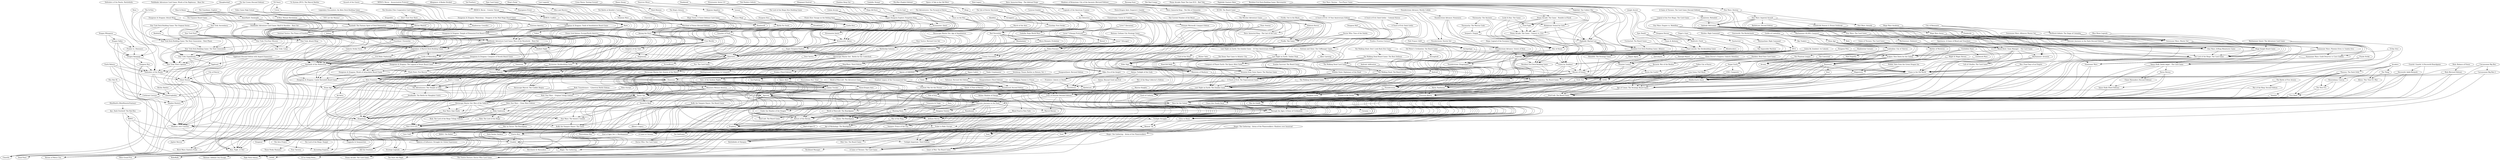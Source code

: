 digraph G {
"Magic: The Gathering" -> "CATAN" ["weight"=0.327162560508297]
"Citadels" -> "CATAN" ["weight"=0.414966938068336]
"Puerto Rico" -> "CATAN" ["weight"=0.466538527020467]
"BANG!" -> "CATAN" ["weight"=0.320882352702673]
"Ticket to Ride: Europe" -> "CATAN" ["weight"=0.442786263554029]
"Aye, Dark Overlord! The Red Box" -> "CATAN" ["weight"=0.0850544681976251]
"Dominion" -> "CATAN" ["weight"=0.498718559501447]
"Risk (Revised Edition)" -> "CATAN" ["weight"=0.102834812882561]
"Carcassonne Big Box 2" -> "CATAN" ["weight"=0.0375137091513647]
"Carcassonne Big Box" -> "CATAN" ["weight"=0.0558519896894184]
"Citadels" -> "Magic: The Gathering" ["weight"=0.297121399119098]
"Dominion" -> "Magic: The Gathering" ["weight"=0.347786152464312]
"Magic: The Gathering – Arena of the Planeswalkers" -> "Magic: The Gathering" ["weight"=0.135408580613254]
"Magic: The Gathering – Arena of the Planeswalkers: Shadows over Innistrad" -> "Magic: The Gathering" ["weight"=0.0623760308884699]
"Puerto Rico" -> "Citadels" ["weight"=0.447885929368146]
"BANG!" -> "Citadels" ["weight"=0.359013940347067]
"Thud" -> "Citadels" ["weight"=0.0387447240275931]
"Shadows over Camelot" -> "Citadels" ["weight"=0.334626363366121]
"Aye, Dark Overlord! The Red Box" -> "Citadels" ["weight"=0.115795277841782]
"Shadow Hunters" -> "Citadels" ["weight"=0.214804750747252]
"Race for the Galaxy" -> "Citadels" ["weight"=0.407406127193586]
"BANG! The Bullet!" -> "Citadels" ["weight"=0.173629118979642]
"Dominion" -> "Citadels" ["weight"=0.423632776753747]
"Ghost Stories" -> "Citadels" ["weight"=0.268899692501338]
"Discworld: Ankh-Morpork" -> "Citadels" ["weight"=0.206574386553123]
"BANG!" -> "Puerto Rico" ["weight"=0.320245742411307]
"Memoir '44" -> "Puerto Rico" ["weight"=0.300580610189593]
"Twilight Struggle" -> "Puerto Rico" ["weight"=0.402341081031777]
"Ticket to Ride: Europe" -> "Puerto Rico" ["weight"=0.384915261367886]
"Shadows over Camelot" -> "Puerto Rico" ["weight"=0.328658613716919]
"Glory to Rome" -> "Puerto Rico" ["weight"=0.305453014281617]
"Through the Ages: A Story of Civilization" -> "Puerto Rico" ["weight"=0.389731594956585]
"Kingsburg" -> "Puerto Rico" ["weight"=0.334894081504054]
"Race for the Galaxy" -> "Puerto Rico" ["weight"=0.482430276567795]
"Agricola" -> "Puerto Rico" ["weight"=0.569158055282232]
"Stone Age" -> "Puerto Rico" ["weight"=0.469866896565824]
"Dominion" -> "Puerto Rico" ["weight"=0.495836277770191]
"Lords of Waterdeep" -> "Puerto Rico" ["weight"=0.366993553251665]
"Power Grid Deluxe: Europe/North America" -> "Puerto Rico" ["weight"=0.151445809049353]
"Aye, Dark Overlord! The Red Box" -> "BANG!" ["weight"=0.115202821808133]
"Dominion" -> "Ticket to Ride: Europe" ["weight"=0.401325642314262]
"Risk (Revised Edition)" -> "Ticket to Ride: Europe" ["weight"=0.0796267717304382]
"MiniMonFa (MiniMonsterFantasy)" -> "Aye, Dark Overlord! The Red Box" ["weight"=0.0717105018910916]
"Dominion" -> "RoboRally" ["weight"=0.317775918100713]
"Dominion" -> "Race for the Galaxy" ["weight"=0.493682911955222]
"Dominion" -> "BANG! The Bullet!" ["weight"=0.163736600258523]
"Dominion" -> "Agricola" ["weight"=0.515974680435362]
"Dominion" -> "Galaxy Trucker" ["weight"=0.388895169905168]
"Dominion" -> "Stone Age" ["weight"=0.449673374392267]
"Risk (Revised Edition)" -> "Dominion" ["weight"=0.0840202026572684]
"Cosmic Encounter" -> "Dominion" ["weight"=0.33382119594596]
"Discworld: Ankh-Morpork" -> "Dominion" ["weight"=0.187405804226309]
"Flash Point: Fire Rescue" -> "Dominion" ["weight"=0.269929592482451]
"Sentinels of the Multiverse" -> "Dominion" ["weight"=0.235497812585229]
"Risk Legacy" -> "Dominion" ["weight"=0.175530091876975]
"Lords of Waterdeep" -> "Dominion" ["weight"=0.407483809076271]
"Legendary: A Marvel Deck Building Game" -> "Dominion" ["weight"=0.241251558893348]
"Carcassonne Big Box 2" -> "Dominion" ["weight"=0.0367936566685258]
"Carcassonne Big Box" -> "Dominion" ["weight"=0.0571899148067804]
"Risk: Balance of Power" -> "Risk (Revised Edition)" ["weight"=0.0787423371214878]
"Carcassonne Big Box" -> "Carcassonne Big Box 2" ["weight"=0.0460985813504552]
"Risk 2210 A.D." -> "RoboRally" ["weight"=0.156364962902199]
"Heroscape Master Set: Rise of the Valkyrie" -> "RoboRally" ["weight"=0.196314522997324]
"Nexus Ops" -> "RoboRally" ["weight"=0.252073000704142]
"Monsters Menace America" -> "RoboRally" ["weight"=0.156764489669836]
"Three-Dragon Ante" -> "RoboRally" ["weight"=0.10566474863464]
"Drakon (Third Edition)" -> "RoboRally" ["weight"=0.150513849823376]
"Mag·Blast: Third Edition" -> "RoboRally" ["weight"=0.118138816968461]
"War on Terror: The Boardgame" -> "RoboRally" ["weight"=0.0832216203497887]
"Inn-Fighting" -> "RoboRally" ["weight"=0.0829789014272471]
"Infernal Contraption" -> "RoboRally" ["weight"=0.102320465174339]
"Agricola" -> "RoboRally" ["weight"=0.31099943563159]
"Galaxy Trucker" -> "RoboRally" ["weight"=0.333751108863696]
"Mwahahaha!" -> "RoboRally" ["weight"=0.0624232375573964]
"Red November" -> "RoboRally" ["weight"=0.222234814735219]
"Cosmic Encounter" -> "RoboRally" ["weight"=0.125465463074122]
"Three-Dragon Ante: Emperor's Gambit" -> "RoboRally" ["weight"=0.050898624560773]
"Risk: The Lord of the Rings" -> "Risk 2210 A.D." ["weight"=0.135741551272996]
"Risk: The Lord of the Rings Trilogy Edition" -> "Risk 2210 A.D." ["weight"=0.166820782520649]
"Risk: Godstorm" -> "Risk 2210 A.D." ["weight"=0.267514076503994]
"Heroscape Master Set: Rise of the Valkyrie" -> "Risk 2210 A.D." ["weight"=0.154669294621953]
"Risk: Star Wars – Clone Wars Edition" -> "Risk 2210 A.D." ["weight"=0.152126169387719]
"Nexus Ops" -> "Risk 2210 A.D." ["weight"=0.170391636419699]
"Risk: Star Wars – Original Trilogy Edition" -> "Risk 2210 A.D." ["weight"=0.139801050964796]
"Risk: Transformers – Cybertron Battle Edition" -> "Risk 2210 A.D." ["weight"=0.0976411570511135]
"Risk: Europe" -> "Risk 2210 A.D." ["weight"=0.0673634792590594]
"Heroscape Master Set: Rise of the Valkyrie" -> "Risk: The Lord of the Rings Trilogy Edition" ["weight"=0.111868265375527]
"Heroscape Master Set: Rise of the Valkyrie" -> "Risk: Godstorm" ["weight"=0.0998193814108943]
"Heroscape Master Set: Rise of the Valkyrie" -> "Stratego Legends" ["weight"=0.0867311574281901]
"Heroscape Master Set: Rise of the Valkyrie" -> "Star Wars: The Queen's Gambit" ["weight"=0.174652443951738]
"Heroscape Master Set: Rise of the Valkyrie" -> "Star Wars: Epic Duels" ["weight"=0.19207288912575]
"Nexus Ops" -> "Heroscape Master Set: Rise of the Valkyrie" ["weight"=0.240176191153876]
"Monsters Menace America" -> "Heroscape Master Set: Rise of the Valkyrie" ["weight"=0.171839614977772]
"Heroscape Marvel: The Conflict Begins" -> "Heroscape Master Set: Rise of the Valkyrie" ["weight"=0.417067659980825]
"Heroscape Master Set: Swarm of the Marro" -> "Heroscape Master Set: Rise of the Valkyrie" ["weight"=0.511040612101352]
"Battleground: Crossbows & Catapults" -> "Heroscape Master Set: Rise of the Valkyrie" ["weight"=0.124426147608636]
"Heroscape Master Set:  Battle for the Underdark" -> "Heroscape Master Set: Rise of the Valkyrie" ["weight"=0.334822191227327]
"Battleship Galaxies" -> "Heroscape Master Set: Rise of the Valkyrie" ["weight"=0.140482813525248]
"Abaddon" -> "Heroscape Master Set: Rise of the Valkyrie" ["weight"=0.0677527380773087]
"Heroscape Master Set: Age of Annihilation" -> "Heroscape Master Set: Rise of the Valkyrie" ["weight"=0.0814183749247004]
"Nexus Ops" -> "Risk: Godstorm" ["weight"=0.100920979953447]
"Galaxy Trucker" -> "Nexus Ops" ["weight"=0.224286998763886]
"Nexus Ops" -> "Buffy the Vampire Slayer: The Game" ["weight"=0.130659702566389]
"Nexus Ops" -> "Star Wars: The Queen's Gambit" ["weight"=0.19346753933087]
"Nexus Ops" -> "Star Wars: Epic Duels" ["weight"=0.166595415492281]
"Nexus Ops" -> "Cave Troll" ["weight"=0.179062091459673]
"Nexus Ops" -> "Sword & Skull" ["weight"=0.10862804744501]
"Monsters Menace America" -> "Nexus Ops" ["weight"=0.218946123818815]
"Three-Dragon Ante" -> "Nexus Ops" ["weight"=0.0983492530243145]
"Drakon (Third Edition)" -> "Nexus Ops" ["weight"=0.172909076687381]
"Heroscape Marvel: The Conflict Begins" -> "Nexus Ops" ["weight"=0.145497096681968]
"Heroscape Master Set: Swarm of the Marro" -> "Nexus Ops" ["weight"=0.157899547853141]
"Inn-Fighting" -> "Nexus Ops" ["weight"=0.0755020055376048]
"Micro Mutants: Evolution" -> "Nexus Ops" ["weight"=0.13270503619074]
"Red November" -> "Nexus Ops" ["weight"=0.191229542883788]
"Cosmic Encounter" -> "Nexus Ops" ["weight"=0.116527922329407]
"Heroscape Master Set: Age of Annihilation" -> "Nexus Ops" ["weight"=0.0254153928665809]
"Monsters Menace America" -> "Star Wars: The Queen's Gambit" ["weight"=0.155925532781191]
"Monsters Menace America" -> "Sword & Skull" ["weight"=0.182357850421011]
"Drakon (Third Edition)" -> "Monsters Menace America" ["weight"=0.126196410015131]
"Godzilla: Kaiju World Wars" -> "Monsters Menace America" ["weight"=0.0840451708961829]
"Godzilla: Stomp!" -> "Monsters Menace America" ["weight"=0.0576375117750395]
"Inn-Fighting" -> "Three-Dragon Ante" ["weight"=0.249080828602017]
"Three-Dragon Ante: Emperor's Gambit" -> "Three-Dragon Ante" ["weight"=0.348676316674954]
"Drakon (Third Edition)" -> "Cave Troll" ["weight"=0.244935576434289]
"Mag·Blast: Third Edition" -> "Drakon (Third Edition)" ["weight"=0.115985280142015]
"Red November" -> "Drakon (Third Edition)" ["weight"=0.152327255571487]
"The Isle of Doctor Necreaux" -> "Drakon (Third Edition)" ["weight"=0.0762435266244621]
"Infernal Contraption" -> "Mag·Blast: Third Edition" ["weight"=0.082251592594224]
"Red November" -> "Mag·Blast: Third Edition" ["weight"=0.151465696020336]
"Red November" -> "War on Terror: The Boardgame" ["weight"=0.0939791794415517]
"Three-Dragon Ante: Emperor's Gambit" -> "Inn-Fighting" ["weight"=0.17706009632987]
"The Current Number of the Beast" -> "Inn-Fighting" ["weight"=0.047100344051029]
"Mwahahaha!" -> "Infernal Contraption" ["weight"=0.100674308217499]
"Red November" -> "Infernal Contraption" ["weight"=0.110715593587828]
"Scrappers" -> "Infernal Contraption" ["weight"=0.132859828232526]
"Heap" -> "Infernal Contraption" ["weight"=0.098294282740134]
"Agricola" -> "Memoir '44" ["weight"=0.292499228580691]
"Agricola" -> "Twilight Struggle" ["weight"=0.402294339156831]
"Agricola" -> "Twilight Imperium: Third Edition" ["weight"=0.259572969754479]
"Agricola" -> "Arkham Horror" ["weight"=0.311245597584011]
"Agricola" -> "Race for the Galaxy" ["weight"=0.491534152098247]
"Agricola" -> "Through the Ages: A Story of Civilization" ["weight"=0.404069159634502]
"Agricola" -> "Kingsburg" ["weight"=0.328693883018302]
"Galaxy Trucker" -> "Agricola" ["weight"=0.391928835947582]
"Stone Age" -> "Agricola" ["weight"=0.461608689819458]
"Red November" -> "Agricola" ["weight"=0.1938320996351]
"Battlestar Galactica: The Board Game" -> "Agricola" ["weight"=0.353407956844533]
"Space Alert" -> "Agricola" ["weight"=0.289599949407241]
"Alien Frontiers" -> "Agricola" ["weight"=0.279559908777644]
"Eclipse: New Dawn for the Galaxy" -> "Agricola" ["weight"=0.380911126353874]
"War of the Ring: Second Edition" -> "Agricola" ["weight"=0.209383287491694]
"Galaxy Trucker" -> "Race for the Galaxy" ["weight"=0.419989703682447]
"Galaxy Trucker" -> "Neuroshima Hex" ["weight"=0.256600083500235]
"Tales of the Arabian Nights" -> "Galaxy Trucker" ["weight"=0.245368399716201]
"Red November" -> "Galaxy Trucker" ["weight"=0.217101925088645]
"Space Alert" -> "Galaxy Trucker" ["weight"=0.378680537249206]
"Cosmic Encounter" -> "Galaxy Trucker" ["weight"=0.334608714535786]
"Neuroshima Hex! Duel" -> "Galaxy Trucker" ["weight"=0.078810192399924]
"Panic Station" -> "Galaxy Trucker" ["weight"=0.145671833756529]
"Wiz-War (Eighth Edition)" -> "Galaxy Trucker" ["weight"=0.161304485504334]
"Risk Legacy" -> "Galaxy Trucker" ["weight"=0.168036316737493]
"Space Cadets" -> "Galaxy Trucker" ["weight"=0.170246155800505]
"Red November" -> "Mwahahaha!" ["weight"=0.0698896764470381]
"Red November" -> "Cave Troll" ["weight"=0.152315241771806]
"Red November" -> "Micro Mutants: Evolution" ["weight"=0.113775606951374]
"The Isle of Doctor Necreaux" -> "Red November" ["weight"=0.112860182845815]
"Scrappers" -> "Red November" ["weight"=0.0571352076355493]
"Magic: The Gathering – Arena of the Planeswalkers: Shadows over Innistrad" -> "Magic: The Gathering – Arena of the Planeswalkers" ["weight"=0.431442017619085]
"Discworld: Ankh-Morpork" -> "Thud" ["weight"=0.0923115343681112]
"Guards! Guards! A Discworld Boardgame" -> "Thud" ["weight"=0.0823202470917869]
"Shadow Hunters" -> "Shadows over Camelot" ["weight"=0.225853621561901]
"Race for the Galaxy" -> "Shadows over Camelot" ["weight"=0.312835334766648]
"Cutthroat Caverns" -> "Shadows over Camelot" ["weight"=0.190163171374974]
"Ghost Stories" -> "Shadows over Camelot" ["weight"=0.298491184718513]
"Defenders of the Realm" -> "Shadows over Camelot" ["weight"=0.203901224537585]
"Yggdrasil" -> "Shadows over Camelot" ["weight"=0.174776083323837]
"Hex Hex XL" -> "Shadows over Camelot" ["weight"=0.0472569926183815]
"Star Trek: Fleet Captains" -> "Shadows over Camelot" ["weight"=0.134442548343728]
"Star Trek: Expeditions" -> "Shadows over Camelot" ["weight"=0.116773349141901]
"Star Trek: Catan" -> "Shadows over Camelot" ["weight"=0.107608893688521]
"City of Horror" -> "Shadows over Camelot" ["weight"=0.126113711493874]
"Cutthroat Caverns" -> "Shadow Hunters" ["weight"=0.168495924085767]
"Ghost Stories" -> "Shadow Hunters" ["weight"=0.204038944412442]
"Hex Hex XL" -> "Shadow Hunters" ["weight"=0.0474277328901661]
"Race for the Galaxy" -> "Arkham Horror" ["weight"=0.311855251820719]
"Race for the Galaxy" -> "Glory to Rome" ["weight"=0.351184508433058]
"Race for the Galaxy" -> "Neuroshima Hex" ["weight"=0.269571523184488]
"Race for the Galaxy" -> "Through the Ages: A Story of Civilization" ["weight"=0.388271122244072]
"Tales of the Arabian Nights" -> "Race for the Galaxy" ["weight"=0.222041846979732]
"Claustrophobia" -> "Race for the Galaxy" ["weight"=0.192378214525303]
"Ghost Stories" -> "Race for the Galaxy" ["weight"=0.300930709575467]
"Battlestar Galactica: The Board Game" -> "Race for the Galaxy" ["weight"=0.377036880073481]
"Space Alert" -> "Race for the Galaxy" ["weight"=0.317797567238375]
"Cosmic Encounter" -> "Race for the Galaxy" ["weight"=0.339291683968937]
"Neuroshima Hex! Duel" -> "Race for the Galaxy" ["weight"=0.0785997071318227]
"Dungeon Lords" -> "Race for the Galaxy" ["weight"=0.319213733214664]
"Thunderstone" -> "Race for the Galaxy" ["weight"=0.280426642313549]
"Summoner Wars" -> "Race for the Galaxy" ["weight"=0.212440383370572]
"Space Hulk: Death Angel – The Card Game" -> "Race for the Galaxy" ["weight"=0.218335607504298]
"Eclipse: New Dawn for the Galaxy" -> "Race for the Galaxy" ["weight"=0.388386955986455]
"51st State" -> "Race for the Galaxy" ["weight"=0.171431892281654]
"The Lord of the Rings: The Card Game" -> "Race for the Galaxy" ["weight"=0.267587546139765]
"Summoner Wars: Phoenix Elves vs Tundra Orcs" -> "Race for the Galaxy" ["weight"=0.130630921935488]
"Nightfall" -> "Race for the Galaxy" ["weight"=0.169478934866073]
"Discworld: Ankh-Morpork" -> "Race for the Galaxy" ["weight"=0.193249555612373]
"Summoner Wars: Master Set" -> "Race for the Galaxy" ["weight"=0.24244841315161]
"Mage Knight Board Game" -> "Race for the Galaxy" ["weight"=0.330557740843126]
"Dungeon Petz" -> "Race for the Galaxy" ["weight"=0.283013525289564]
"Thunderstone Advance: Towers of Ruin" -> "Race for the Galaxy" ["weight"=0.159678444314016]
"Space Cadets" -> "Race for the Galaxy" ["weight"=0.139177700671378]
"Android: Netrunner" -> "Race for the Galaxy" ["weight"=0.358354999360425]
"Kemet" -> "Race for the Galaxy" ["weight"=0.269883557420084]
"Impulse" -> "Race for the Galaxy" ["weight"=0.147857573262425]
"Eldritch Horror" -> "Race for the Galaxy" ["weight"=0.238932534789025]
"Blue Moon Legends" -> "Race for the Galaxy" ["weight"=0.118212206009622]
"Ghost Stories" -> "Cutthroat Caverns" ["weight"=0.162984049093222]
"Ghost Stories" -> "Claustrophobia" ["weight"=0.22419124828122]
"Defenders of the Realm" -> "Ghost Stories" ["weight"=0.219371111104513]
"Yggdrasil" -> "Ghost Stories" ["weight"=0.2290764042463]
"Earth Reborn" -> "Ghost Stories" ["weight"=0.144344539708769]
"City of Horror" -> "Ghost Stories" ["weight"=0.149052680398667]
"Yggdrasil (Second Edition with Asgard Expansion)" -> "Ghost Stories" ["weight"=0.0555604269084361]
"Guards! Guards! A Discworld Boardgame" -> "Discworld: Ankh-Morpork" ["weight"=0.128921247130002]
"Dungeons & Dragons: Castle Ravenloft Board Game" -> "Dungeon!" ["weight"=0.13987408446408]
"Dungeons & Dragons: Wrath of Ashardalon Board Game" -> "Dungeon!" ["weight"=0.129458260514793]
"Pathfinder Adventure Card Game: Rise of the Runelords – Base Set" -> "Dungeon!" ["weight"=0.0991422570661245]
"Lords of Waterdeep" -> "Dungeons & Dragons: Castle Ravenloft Board Game" ["weight"=0.19760406712021]
"Dungeons & Dragons: The Legend of Drizzt Board Game" -> "Dungeons & Dragons: Castle Ravenloft Board Game" ["weight"=0.427737991840841]
"Dungeons & Dragons: Wrath of Ashardalon Board Game" -> "Dungeons & Dragons: Castle Ravenloft Board Game" ["weight"=0.478536182924794]
"Dungeons & Dragons: Conquest of Nerath Board Game" -> "Dungeons & Dragons: Castle Ravenloft Board Game" ["weight"=0.189670136452854]
"Sentinels of the Multiverse" -> "Dungeons & Dragons: Castle Ravenloft Board Game" ["weight"=0.175161472578194]
"Darkest Night" -> "Dungeons & Dragons: Castle Ravenloft Board Game" ["weight"=0.0880435530921759]
"Pathfinder Adventure Card Game: Rise of the Runelords – Base Set" -> "Dungeons & Dragons: Castle Ravenloft Board Game" ["weight"=0.215281491705704]
"Dungeons & Dragons: Temple of Elemental Evil Board Game" -> "Dungeons & Dragons: Castle Ravenloft Board Game" ["weight"=0.273112118112137]
"Dungeons & Dragons: The Legend of Drizzt Board Game" -> "Dungeons & Dragons: Wrath of Ashardalon Board Game" ["weight"=0.476450025587592]
"Dungeons & Dragons: Conquest of Nerath Board Game" -> "Dungeons & Dragons: Wrath of Ashardalon Board Game" ["weight"=0.177132875384424]
"Pathfinder Adventure Card Game: Rise of the Runelords – Base Set" -> "Dungeons & Dragons: Wrath of Ashardalon Board Game" ["weight"=0.190424212965306]
"Dungeons & Dragons: Temple of Elemental Evil Board Game" -> "Dungeons & Dragons: Wrath of Ashardalon Board Game" ["weight"=0.30324277131552]
"Assault of the Giants" -> "Dungeons & Dragons: Wrath of Ashardalon Board Game" ["weight"=0.0857967358517442]
"Dungeons & Dragons: Tomb of Annihilation Board Game" -> "Dungeons & Dragons: Wrath of Ashardalon Board Game" ["weight"=0.202889585123227]
"Pathfinder Adventure Card Game: Rise of the Runelords – Base Set" -> "Lords of Waterdeep" ["weight"=0.25564445710795]
"Pathfinder Adventure Card Game: Rise of the Runelords – Base Set" -> "Dungeons & Dragons: The Legend of Drizzt Board Game" ["weight"=0.191906922364918]
"Pathfinder Adventure Card Game: Rise of the Runelords – Base Set" -> "Sentinels of the Multiverse" ["weight"=0.278018928994828]
"Pathfinder Adventure Card Game: Rise of the Runelords – Base Set" -> "Darkest Night" ["weight"=0.125321430961843]
"Pathfinder Adventure Card Game: Rise of the Runelords – Base Set" -> "Legendary: A Marvel Deck Building Game" ["weight"=0.249217050154774]
"Shadowrun: Crossfire" -> "Pathfinder Adventure Card Game: Rise of the Runelords – Base Set" ["weight"=0.192390551900252]
"Fallen" -> "Pathfinder Adventure Card Game: Rise of the Runelords – Base Set" ["weight"=0.0781382126227614]
"Myth" -> "Pathfinder Adventure Card Game: Rise of the Runelords – Base Set" ["weight"=0.131548301598433]
"Legendary Encounters: An Alien Deck Building Game" -> "Pathfinder Adventure Card Game: Rise of the Runelords – Base Set" ["weight"=0.206713698093967]
"Allegiance: A Realm Divided" -> "Pathfinder Adventure Card Game: Rise of the Runelords – Base Set" ["weight"=0.0466476096218934]
"Pathfinder Adventure Card Game: Skull & Shackles – Base Set" -> "Pathfinder Adventure Card Game: Rise of the Runelords – Base Set" ["weight"=0.291858609175618]
"XenoShyft: Onslaught" -> "Pathfinder Adventure Card Game: Rise of the Runelords – Base Set" ["weight"=0.159740384885796]
"Pathfinder Adventure Card Game: Wrath of the Righteous – Base Set" -> "Pathfinder Adventure Card Game: Rise of the Runelords – Base Set" ["weight"=0.216778930441752]
"Dragonfire" -> "Pathfinder Adventure Card Game: Rise of the Runelords – Base Set" ["weight"=0.14011294930114]
"Risk: Godstorm" -> "Risk: The Lord of the Rings" ["weight"=0.115620251104031]
"Risk: Star Wars – Clone Wars Edition" -> "Risk: The Lord of the Rings" ["weight"=0.13405079068721]
"Risk: Godstorm" -> "Risk: The Lord of the Rings Trilogy Edition" ["weight"=0.155357383752524]
"Risk: Star Wars – Clone Wars Edition" -> "Risk: The Lord of the Rings Trilogy Edition" ["weight"=0.14945499427597]
"Risk: Star Wars – Original Trilogy Edition" -> "Risk: The Lord of the Rings Trilogy Edition" ["weight"=0.144720697637753]
"Risk: Europe" -> "Risk: The Lord of the Rings Trilogy Edition" ["weight"=0.0755945109594291]
"Risk: Star Wars – Clone Wars Edition" -> "Risk: Godstorm" ["weight"=0.14953568686771]
"Risk: Star Wars – Original Trilogy Edition" -> "Risk: Star Wars – Clone Wars Edition" ["weight"=0.227382264526614]
"Risk: Transformers – Cybertron Battle Edition" -> "Risk: Star Wars – Clone Wars Edition" ["weight"=0.144526536208152]
"Risk: Europe" -> "Risk: Star Wars – Original Trilogy Edition" ["weight"=0.0777467718065649]
"Risk: Transformers – Cybertron Battle Edition" -> "Risk: Star Wars – Original Trilogy Edition" ["weight"=0.134824535399714]
"Risk: Europe" -> "Spheres of Influence: Struggle for Global Supremacy" ["weight"=0.0498175493797996]
"Twilight Struggle" -> "Memoir '44" ["weight"=0.309527351198031]
"The Battle of Five Armies" -> "Memoir '44" ["weight"=0.119276523751606]
"Through the Ages: A Story of Civilization" -> "Twilight Struggle" ["weight"=0.36297052295267]
"War of the Ring: Second Edition" -> "Twilight Struggle" ["weight"=0.311987443569901]
"The Battle of Five Armies" -> "Twilight Struggle" ["weight"=0.138713594782046]
"Through the Ages: A Story of Civilization" -> "Glory to Rome" ["weight"=0.3394825842649]
"51st State" -> "Glory to Rome" ["weight"=0.21150156706196]
"The New Era" -> "Glory to Rome" ["weight"=0.151604697864551]
"Impulse" -> "Glory to Rome" ["weight"=0.221214607265698]
"Theseus: The Dark Orbit" -> "Glory to Rome" ["weight"=0.122564138280484]
"Dungeon Lords" -> "Through the Ages: A Story of Civilization" ["weight"=0.37295008070509]
"Stronghold" -> "Through the Ages: A Story of Civilization" ["weight"=0.212768905266193]
"Thunderstone" -> "Through the Ages: A Story of Civilization" ["weight"=0.264408657895067]
"Eclipse: New Dawn for the Galaxy" -> "Through the Ages: A Story of Civilization" ["weight"=0.37859416607585]
"51st State" -> "Through the Ages: A Story of Civilization" ["weight"=0.193137613575327]
"Sid Meier's Civilization: The Board Game" -> "Through the Ages: A Story of Civilization" ["weight"=0.339725636846176]
"Stone Age" -> "Kingsburg" ["weight"=0.378629973165753]
"Ad Astra" -> "Kingsburg" ["weight"=0.189874971886826]
"The Adventurers: The Temple of Chac" -> "Kingsburg" ["weight"=0.214483574583885]
"Alien Frontiers" -> "Kingsburg" ["weight"=0.338470218192059]
"Nuns on the Run" -> "Kingsburg" ["weight"=0.184940516077331]
"Eminent Domain" -> "Kingsburg" ["weight"=0.270219806259624]
"Quarriors!" -> "Kingsburg" ["weight"=0.288412853384622]
"Deadwood" -> "Kingsburg" ["weight"=0.138169360260608]
"The Adventurers: The Pyramid of Horus" -> "Kingsburg" ["weight"=0.130660187636205]
"Krosmaster: Arena" -> "Kingsburg" ["weight"=0.124598222985953]
"Castle Dice" -> "Kingsburg" ["weight"=0.105911648870418]
"Kingsport Festival" -> "Kingsburg" ["weight"=0.141971662480612]
"Alien Frontiers" -> "Stone Age" ["weight"=0.308501573860339]
"Eminent Domain" -> "Stone Age" ["weight"=0.244429724521835]
"Flash Point: Fire Rescue" -> "Stone Age" ["weight"=0.276897667407267]
"Lords of Waterdeep" -> "Stone Age" ["weight"=0.395321474040217]
"Power Grid Deluxe: Europe/North America" -> "Stone Age" ["weight"=0.156232237015757]
"Lords of Waterdeep" -> "Flash Point: Fire Rescue" ["weight"=0.275360249873231]
"Lords of Waterdeep" -> "Dungeons & Dragons: The Legend of Drizzt Board Game" ["weight"=0.17772053787663]
"Lords of Waterdeep" -> "Sentinels of the Multiverse" ["weight"=0.275428060632436]
"Mice and Mystics" -> "Lords of Waterdeep" ["weight"=0.244257182913845]
"Legendary: A Marvel Deck Building Game" -> "Lords of Waterdeep" ["weight"=0.29449241528015]
"Legendary Encounters: An Alien Deck Building Game" -> "Lords of Waterdeep" ["weight"=0.229747734540414]
"Power Grid Deluxe: Europe/North America" -> "Lords of Waterdeep" ["weight"=0.147921858664208]
"The Battle of Five Armies" -> "War of the Ring: Second Edition" ["weight"=0.264902123485319]
"Star Wars: The Queen's Gambit" -> "Stratego Legends" ["weight"=0.101110820217111]
"Star Wars: Epic Duels" -> "Stratego Legends" ["weight"=0.0808084114942456]
"Star Wars: The Queen's Gambit" -> "Buffy the Vampire Slayer: The Game" ["weight"=0.147691344088554]
"Star Wars: Epic Duels" -> "Star Wars: The Queen's Gambit" ["weight"=0.276612329242417]
"Sword & Skull" -> "Star Wars: The Queen's Gambit" ["weight"=0.0829375906617896]
"Star Wars: Epic Duels" -> "Buffy the Vampire Slayer: The Game" ["weight"=0.147086307320186]
"Heroscape Marvel: The Conflict Begins" -> "Star Wars: Epic Duels" ["weight"=0.136304729885607]
"Heroscape Master Set: Swarm of the Marro" -> "Heroscape Marvel: The Conflict Begins" ["weight"=0.518346076881152]
"Battleground: Crossbows & Catapults" -> "Heroscape Marvel: The Conflict Begins" ["weight"=0.109184697361656]
"Heroscape Master Set:  Battle for the Underdark" -> "Heroscape Marvel: The Conflict Begins" ["weight"=0.440460965853877]
"Dust Tactics" -> "Heroscape Master Set: Swarm of the Marro" ["weight"=0.0681017170894556]
"Heroscape Master Set:  Battle for the Underdark" -> "Heroscape Master Set: Swarm of the Marro" ["weight"=0.510501199499127]
"Battleship Galaxies" -> "Heroscape Master Set: Swarm of the Marro" ["weight"=0.152336124816343]
"Abaddon" -> "Heroscape Master Set: Swarm of the Marro" ["weight"=0.0699497001709449]
"Heroscape Master Set: Age of Annihilation" -> "Heroscape Master Set: Swarm of the Marro" ["weight"=0.0782294860384225]
"Heroscape Master Set:  Battle for the Underdark" -> "Battleground: Crossbows & Catapults" ["weight"=0.0751734802521931]
"Battleship Galaxies" -> "Heroscape Master Set:  Battle for the Underdark" ["weight"=0.142607448772044]
"Battleship Galaxies" -> "Dust Tactics" ["weight"=0.111080404590712]
"Dust Tactics: Revised Core Set" -> "Battleship Galaxies" ["weight"=0.0609065901421402]
"Gunship: First Strike!" -> "Battleship Galaxies" ["weight"=0.0910920702504298]
"Abaddon" -> "Battleship Galaxies" ["weight"=0.105134925171637]
"Abaddon" -> "Gunship: First Strike!" ["weight"=0.0696368297077182]
"StarCraft: The Board Game" -> "Twilight Imperium: Third Edition" ["weight"=0.261302022603213]
"Battlestar Galactica: The Board Game" -> "Twilight Imperium: Third Edition" ["weight"=0.335625375628293]
"Chaos in the Old World" -> "Twilight Imperium: Third Edition" ["weight"=0.287036755821147]
"Runewars" -> "Twilight Imperium: Third Edition" ["weight"=0.271252417499232]
"Eclipse: New Dawn for the Galaxy" -> "Twilight Imperium: Third Edition" ["weight"=0.315942386990668]
"Rex: Final Days of an Empire" -> "Twilight Imperium: Third Edition" ["weight"=0.242605359119548]
"Age of Conan: The Strategy Board Game" -> "StarCraft: The Board Game" ["weight"=0.174223920675524]
"Dust" -> "StarCraft: The Board Game" ["weight"=0.138241297678533]
"Middle-Earth Quest" -> "StarCraft: The Board Game" ["weight"=0.194118429407321]
"EVE: Conquests" -> "StarCraft: The Board Game" ["weight"=0.0728976208031652]
"Chaos in the Old World" -> "StarCraft: The Board Game" ["weight"=0.251791107896693]
"Runewars" -> "StarCraft: The Board Game" ["weight"=0.268638543994304]
"Target Earth" -> "StarCraft: The Board Game" ["weight"=0.0744277746769914]
"Battlestar Galactica: The Board Game" -> "Arkham Horror" ["weight"=0.353841321355404]
"Battlestar Galactica: The Board Game" -> "Last Night on Earth: The Zombie Game" ["weight"=0.25804572933062]
"Battlestar Galactica: The Board Game" -> "A Game of Thrones" ["weight"=0.258924318254294]
"Battlestar Galactica: The Board Game" -> "Vampire: Prince of the City" ["weight"=0.0703659414574225]
"Battlestar Galactica: The Board Game" -> "Descent: Journeys in the Dark" ["weight"=0.255959138961642]
"Battlestar Galactica: The Board Game" -> "Fury of Dracula (Second Edition)" ["weight"=0.263826236868834]
"Android" -> "Battlestar Galactica: The Board Game" ["weight"=0.210844101277571]
"Chaos in the Old World" -> "Battlestar Galactica: The Board Game" ["weight"=0.337332926706423]
"Eclipse: New Dawn for the Galaxy" -> "Battlestar Galactica: The Board Game" ["weight"=0.363026718905432]
"Mansions of Madness" -> "Battlestar Galactica: The Board Game" ["weight"=0.270503607210957]
"Blood Bowl: Team Manager – The Card Game" -> "Battlestar Galactica: The Board Game" ["weight"=0.249531472410332]
"Rex: Final Days of an Empire" -> "Battlestar Galactica: The Board Game" ["weight"=0.213540424992008]
"Android: Infiltration" -> "Battlestar Galactica: The Board Game" ["weight"=0.169713113596434]
"Android: Netrunner" -> "Battlestar Galactica: The Board Game" ["weight"=0.30654619434651]
"Spartacus: A Game of Blood and Treachery" -> "Battlestar Galactica: The Board Game" ["weight"=0.221169372898023]
"Firefly: The Game" -> "Battlestar Galactica: The Board Game" ["weight"=0.224638652182268]
"Eldritch Horror" -> "Battlestar Galactica: The Board Game" ["weight"=0.261765011295862]
"XCOM: The Board Game" -> "Battlestar Galactica: The Board Game" ["weight"=0.230360576983373]
"Chaos in the Old World" -> "A Game of Thrones: The Card Game" ["weight"=0.175457667286936]
"Warhammer: Invasion" -> "Chaos in the Old World" ["weight"=0.261570855321655]
"Warhammer 40,000: Conquest" -> "Chaos in the Old World" ["weight"=0.153956425149436]
"Chaos in the Old World" -> "Middle-Earth Quest" ["weight"=0.204449163922132]
"Arcana" -> "Chaos in the Old World" ["weight"=0.10949822453853]
"Runewars" -> "Chaos in the Old World" ["weight"=0.299094260395902]
"Cadwallon: City of Thieves" -> "Chaos in the Old World" ["weight"=0.109956706305727]
"Eclipse: New Dawn for the Galaxy" -> "Chaos in the Old World" ["weight"=0.300450132802662]
"Blood Bowl: Team Manager – The Card Game" -> "Chaos in the Old World" ["weight"=0.295233889995151]
"Rune Age" -> "Chaos in the Old World" ["weight"=0.183939109761101]
"Rex: Final Days of an Empire" -> "Chaos in the Old World" ["weight"=0.224161709023157]
"Relic" -> "Chaos in the Old World" ["weight"=0.154320149808415]
"Spartacus: A Game of Blood and Treachery" -> "Chaos in the Old World" ["weight"=0.21466649970772]
"Clockwork Wars" -> "Chaos in the Old World" ["weight"=0.0771495830976095]
"Forbidden Stars" -> "Chaos in the Old World" ["weight"=0.291085456349868]
"Eclipse: New Dawn for the Galaxy" -> "Runewars" ["weight"=0.255237890935843]
"Cadwallon: City of Thieves" -> "Runewars" ["weight"=0.118489248922537]
"Runewars" -> "Age of Conan: The Strategy Board Game" ["weight"=0.185517603395438]
"Runewars" -> "Dust" ["weight"=0.10248903495969]
"Runewars" -> "Middle-Earth Quest" ["weight"=0.249652100247032]
"Runewars" -> "Magestorm" ["weight"=0.09034519695877]
"Battles of Westeros" -> "Runewars" ["weight"=0.184572242131933]
"Rune Age" -> "Runewars" ["weight"=0.260645962892104]
"Might & Magic Heroes" -> "Runewars" ["weight"=0.0942688260006002]
"Forbidden Stars" -> "Runewars" ["weight"=0.207165858155778]
"Eclipse: New Dawn for the Galaxy" -> "Dungeon Lords" ["weight"=0.311551807736399]
"Eclipse: New Dawn for the Galaxy" -> "A Game of Thrones: The Card Game" ["weight"=0.16687451160837]
"Android: Netrunner" -> "Eclipse: New Dawn for the Galaxy" ["weight"=0.325162964823198]
"Eclipse: New Dawn for the Galaxy" -> "Merchants & Marauders" ["weight"=0.277539268883705]
"Eclipse: New Dawn for the Galaxy" -> "Clash of Cultures" ["weight"=0.257871794014984]
"Sid Meier's Civilization: The Board Game" -> "Eclipse: New Dawn for the Galaxy" ["weight"=0.313205541070611]
"Blood Bowl: Team Manager – The Card Game" -> "Eclipse: New Dawn for the Galaxy" ["weight"=0.231413039967953]
"Mage Knight Board Game" -> "Eclipse: New Dawn for the Galaxy" ["weight"=0.343350391423781]
"Dungeon Petz" -> "Eclipse: New Dawn for the Galaxy" ["weight"=0.272702085952167]
"Archipelago" -> "Eclipse: New Dawn for the Galaxy" ["weight"=0.239881457940367]
"Exodus: Proxima Centauri" -> "Eclipse: New Dawn for the Galaxy" ["weight"=0.133169281708953]
"Forbidden Stars" -> "Eclipse: New Dawn for the Galaxy" ["weight"=0.225914238939021]
"Hex Hex XL" -> "Cutthroat Caverns" ["weight"=0.0965724924440181]
"Star Trek: Expeditions" -> "Defenders of the Realm" ["weight"=0.149258211180286]
"Defenders of the Realm" -> "Chaostle" ["weight"=0.0697143958098397]
"Defenders of the Realm" -> "Claustrophobia" ["weight"=0.184286384171348]
"Dungeon Run" -> "Defenders of the Realm" ["weight"=0.151542692136578]
"Yggdrasil" -> "Defenders of the Realm" ["weight"=0.185272184446052]
"Dragon Rampage" -> "Defenders of the Realm" ["weight"=0.134122289758655]
"Earth Reborn" -> "Defenders of the Realm" ["weight"=0.145028496168628]
"Pirates vs. Dinosaurs" -> "Defenders of the Realm" ["weight"=0.0624552227750521]
"Star Trek: Fleet Captains" -> "Defenders of the Realm" ["weight"=0.166941429308152]
"Dragon Valley" -> "Defenders of the Realm" ["weight"=0.0795121013670251]
"Defenders of the Realm: Battlefields" -> "Defenders of the Realm" ["weight"=0.123664116548509]
"Yggdrasil (Second Edition with Asgard Expansion)" -> "Defenders of the Realm" ["weight"=0.0456965560599058]
"Star Trek: Expeditions" -> "Yggdrasil" ["weight"=0.114942754891123]
"Yggdrasil (Second Edition with Asgard Expansion)" -> "Yggdrasil" ["weight"=0.0856650136901033]
"Star Trek: Catan" -> "Star Trek: Fleet Captains" ["weight"=0.108148234952543]
"Star Trek: Expeditions" -> "Star Trek: Fleet Captains" ["weight"=0.221824576769529]
"The X-Files" -> "Star Trek: Fleet Captains" ["weight"=0.0512023602463902]
"Star Trek Deck Building Game: The Next Generation" -> "Star Trek: Fleet Captains" ["weight"=0.178622624269028]
"Star Trek Deck Building Game: The Next Generation – Next Phase" -> "Star Trek: Fleet Captains" ["weight"=0.137387886890859]
"Star Trek: Attack Wing" -> "Star Trek: Fleet Captains" ["weight"=0.205404618087347]
"Dungeons & Dragons: Attack Wing" -> "Star Trek: Fleet Captains" ["weight"=0.0582337209461793]
"Star Trek Panic" -> "Star Trek: Fleet Captains" ["weight"=0.122263541841663]
"Star Trek: Ascendancy" -> "Star Trek: Fleet Captains" ["weight"=0.176296141246477]
"Star Trek: Catan" -> "Star Trek: Expeditions" ["weight"=0.100138438503502]
"Star Trek Deck Building Game: The Next Generation" -> "Star Trek: Expeditions" ["weight"=0.195583096399151]
"Star Trek Deck Building Game: The Next Generation – Next Phase" -> "Star Trek: Expeditions" ["weight"=0.145928767046932]
"Star Trek Deck Building Game: The Original Series" -> "Star Trek: Expeditions" ["weight"=0.1657557062738]
"Star Trek: Attack Wing" -> "Star Trek: Expeditions" ["weight"=0.112145128323533]
"The X-Files" -> "Star Trek: Expeditions" ["weight"=0.0600638312560172]
"Star Trek: Five-Year Mission" -> "Star Trek: Expeditions" ["weight"=0.136820486282995]
"Star Trek Panic" -> "Star Trek: Expeditions" ["weight"=0.134620857259828]
"Star Trek: Five-Year Mission" -> "Star Trek: Catan" ["weight"=0.128011993578525]
"Star Trek Panic" -> "Star Trek: Catan" ["weight"=0.141675855285335]
"Arkham Horror" -> "Vampire: Prince of the City" ["weight"=0.0770397412284769]
"World of Warcraft: The Boardgame" -> "Arkham Horror" ["weight"=0.183873374346632]
"Descent: Journeys in the Dark" -> "Arkham Horror" ["weight"=0.3017479690819]
"Fury of Dracula (Second Edition)" -> "Arkham Horror" ["weight"=0.287943929581261]
"Runebound: Second Edition" -> "Arkham Horror" ["weight"=0.250618059464772]
"Talisman: Revised 4th Edition" -> "Arkham Horror" ["weight"=0.220733027765428]
"Last Night on Earth: The Zombie Game" -> "Arkham Horror" ["weight"=0.278355417250443]
"A Touch of Evil: The Supernatural Game" -> "Arkham Horror" ["weight"=0.20203030906957]
"Android" -> "Arkham Horror" ["weight"=0.208785731172609]
"Mansions of Madness" -> "Arkham Horror" ["weight"=0.337617945522801]
"Fortune and Glory: The Cliffhanger Game" -> "Arkham Horror" ["weight"=0.155355474908637]
"The Walking Dead: The Board Game" -> "Arkham Horror" ["weight"=0.0633761783126671]
"Elder Sign" -> "Arkham Horror" ["weight"=0.301687048350382]
"Winter Tales" -> "Arkham Horror" ["weight"=0.0617951200618592]
"Eldritch Horror" -> "Arkham Horror" ["weight"=0.284781274765569]
"DungeonQuest: Revised Edition" -> "Arkham Horror" ["weight"=0.0669862187676262]
"Vampire: Prince of the City" -> "The HellGame" ["weight"=0.07215060199882]
"Android" -> "Vampire: Prince of the City" ["weight"=0.0963049096465796]
"World of Warcraft: The Boardgame" -> "WarCraft: The Board Game" ["weight"=0.195181535111577]
"Descent: Journeys in the Dark" -> "World of Warcraft: The Boardgame" ["weight"=0.232033947088169]
"Runebound: Second Edition" -> "World of Warcraft: The Boardgame" ["weight"=0.203545560821009]
"World of Warcraft: The Adventure Game" -> "World of Warcraft: The Boardgame" ["weight"=0.235278726193614]
"Descent: Journeys in the Dark" -> "Duel of Ages Set 1: Worldspanner" ["weight"=0.146907536936825]
"Descent: Journeys in the Dark" -> "A Game of Thrones" ["weight"=0.252018584669322]
"Descent: Journeys in the Dark" -> "War of the Ring" ["weight"=0.262624482975886]
"Descent: Journeys in the Dark" -> "Runebound" ["weight"=0.141259843269587]
"Descent: Journeys in the Dark" -> "Doom: The Boardgame" ["weight"=0.252667384982853]
"Descent: Journeys in the Dark" -> "Dungeon Twister" ["weight"=0.22599080435724]
"Descent: Journeys in the Dark" -> "Prophecy" ["weight"=0.157735931640882]
"Descent: Journeys in the Dark" -> "Return of the Heroes" ["weight"=0.174068292920019]
"Descent: Journeys in the Dark" -> "Marvel Heroes" ["weight"=0.176866184852539]
"Fury of Dracula (Second Edition)" -> "Descent: Journeys in the Dark" ["weight"=0.255744061494056]
"Runebound: Second Edition" -> "Descent: Journeys in the Dark" ["weight"=0.28899501960598]
"Tide of Iron" -> "Descent: Journeys in the Dark" ["weight"=0.202517564155271]
"Anima: Shadow of Omega" -> "Descent: Journeys in the Dark" ["weight"=0.0960398581100291]
"Tannhäuser" -> "Descent: Journeys in the Dark" ["weight"=0.181132267100904]
"BattleLore" -> "Descent: Journeys in the Dark" ["weight"=0.291667870725381]
"World of Warcraft: The Adventure Game" -> "Descent: Journeys in the Dark" ["weight"=0.152656634673623]
"Tomb" -> "Descent: Journeys in the Dark" ["weight"=0.157080786169139]
"Okko: Era of the Asagiri" -> "Descent: Journeys in the Dark" ["weight"=0.0782246026470908]
"Anima: Beyond Good and Evil" -> "Descent: Journeys in the Dark" ["weight"=0.0541186671614675]
"Tomb: Cryptmaster" -> "Descent: Journeys in the Dark" ["weight"=0.0922966394151118]
"DungeonQuest (Third Edition)" -> "Descent: Journeys in the Dark" ["weight"=0.201920034204122]
"Mansions of Madness" -> "Descent: Journeys in the Dark" ["weight"=0.242048108162783]
"Talisman: Revised 4th Edition" -> "Fury of Dracula (Second Edition)" ["weight"=0.148657390479375]
"Last Night on Earth: The Zombie Game" -> "Fury of Dracula (Second Edition)" ["weight"=0.243600500746913]
"Fury of Dracula (Second Edition)" -> "A Game of Thrones" ["weight"=0.251083618170644]
"Fury of Dracula (Second Edition)" -> "War of the Ring" ["weight"=0.248195409871806]
"Fury of Dracula (Second Edition)" -> "Marvel Heroes" ["weight"=0.192159332082786]
"Runebound: Second Edition" -> "Fury of Dracula (Second Edition)" ["weight"=0.201532656193133]
"Warrior Knights" -> "Fury of Dracula (Second Edition)" ["weight"=0.225783986013307]
"A Touch of Evil: The Supernatural Game" -> "Fury of Dracula (Second Edition)" ["weight"=0.185848483805102]
"Zombie State: Diplomacy of the Dead" -> "Fury of Dracula (Second Edition)" ["weight"=0.0938195697134547]
"DungeonQuest (Third Edition)" -> "Fury of Dracula (Second Edition)" ["weight"=0.148412326071834]
"Talisman: Revised 4th Edition" -> "Runebound: Second Edition" ["weight"=0.200762632669523]
"Runebound: Second Edition" -> "WarCraft: The Board Game" ["weight"=0.132300462604283]
"Runebound: Second Edition" -> "Prophecy" ["weight"=0.185332226164825]
"Runebound: Second Edition" -> "Return of the Heroes" ["weight"=0.203301190012666]
"Runebound: Second Edition" -> "Under the Shadow of the Dragon" ["weight"=0.134338353413314]
"World of Warcraft: The Adventure Game" -> "Runebound: Second Edition" ["weight"=0.165772360109945]
"Tomb" -> "Runebound: Second Edition" ["weight"=0.163343853870908]
"Exalted: Legacy of the Unconquered Sun" -> "Runebound: Second Edition" ["weight"=0.0441128296933496]
"Tomb: Cryptmaster" -> "Runebound: Second Edition" ["weight"=0.110426402032532]
"DungeonQuest (Third Edition)" -> "Runebound: Second Edition" ["weight"=0.21401822772072]
"DungeonQuest: Revised Edition" -> "Runebound: Second Edition" ["weight"=0.0726475575265468]
"DungeonQuest: Revised Edition" -> "Talisman: Revised 4th Edition" ["weight"=0.106526808244373]
"A Touch of Evil: The Supernatural Game" -> "Last Night on Earth: The Zombie Game" ["weight"=0.315529099340227]
"Android" -> "Last Night on Earth: The Zombie Game" ["weight"=0.173476506420009]
"Invasion from Outer Space: The Martian Game" -> "Last Night on Earth: The Zombie Game" ["weight"=0.203684749989479]
"Zombie State: Diplomacy of the Dead" -> "Last Night on Earth: The Zombie Game" ["weight"=0.127543378959055]
"Road Kill Rally" -> "Last Night on Earth: The Zombie Game" ["weight"=0.118154626161121]
"Zombie Survival: The Board Game" -> "Last Night on Earth: The Zombie Game" ["weight"=0.0662099407293633]
"Fortune and Glory: The Cliffhanger Game" -> "Last Night on Earth: The Zombie Game" ["weight"=0.208516486817358]
"The Walking Dead Board Game" -> "Last Night on Earth: The Zombie Game" ["weight"=0.0491454477107794]
"The Walking Dead: The Board Game" -> "Last Night on Earth: The Zombie Game" ["weight"=0.0788278447634221]
"Last Night on Earth: Timber Peak" -> "Last Night on Earth: The Zombie Game" ["weight"=0.231451256893487]
"The Walking Dead Board Game: The Best Defense" -> "Last Night on Earth: The Zombie Game" ["weight"=0.0425684914570437]
"Invasion from Outer Space: The Martian Game" -> "A Touch of Evil: The Supernatural Game" ["weight"=0.220001268141516]
"Zombie State: Diplomacy of the Dead" -> "A Touch of Evil: The Supernatural Game" ["weight"=0.105365813964129]
"Conquest of Planet Earth: The Space Alien Game" -> "A Touch of Evil: The Supernatural Game" ["weight"=0.22204976580189]
"Zombie Survival: The Board Game" -> "A Touch of Evil: The Supernatural Game" ["weight"=0.0642439929722839]
"Fortune and Glory: The Cliffhanger Game" -> "A Touch of Evil: The Supernatural Game" ["weight"=0.290283791150759]
"Last Night on Earth: Timber Peak" -> "A Touch of Evil: The Supernatural Game" ["weight"=0.168448277200356]
"A Touch of Evil: Dark Gothic" -> "A Touch of Evil: The Supernatural Game" ["weight"=0.19677571457725]
"A Touch of Evil: Dark Gothic – Colonial Horror" -> "A Touch of Evil: The Supernatural Game" ["weight"=0.128232295904058]
"Last Night on Earth: The Zombie Game – 10 Year Anniversary Edition" -> "A Touch of Evil: The Supernatural Game" ["weight"=0.0687145728042577]
"A Touch of Evil: 10 Year Anniversary Edition" -> "A Touch of Evil: The Supernatural Game" ["weight"=0.102836686746435]
"Android" -> "The HellGame" ["weight"=0.0581157916073217]
"Android: Infiltration" -> "Android" ["weight"=0.245005337625789]
"Elder Sign" -> "Mansions of Madness" ["weight"=0.269063808799814]
"Winter Tales" -> "Mansions of Madness" ["weight"=0.0752811683649046]
"The Doom That Came to Atlantic City" -> "Mansions of Madness" ["weight"=0.0500339256532835]
"Eldritch Horror" -> "Mansions of Madness" ["weight"=0.254384317533356]
"The Witcher Adventure Game" -> "Mansions of Madness" ["weight"=0.0984686198530067]
"XCOM: The Board Game" -> "Mansions of Madness" ["weight"=0.174816072627837]
"Fortune and Glory: The Cliffhanger Game" -> "Conquest of Planet Earth: The Space Alien Game" ["weight"=0.240920672043497]
"Fortune and Glory: The Cliffhanger Game" -> "Invasion from Outer Space: The Martian Game" ["weight"=0.180883481142667]
"Fortune and Glory: The Cliffhanger Game" -> "Alien Uprising" ["weight"=0.0783424962772124]
"A Touch of Evil: Dark Gothic" -> "Fortune and Glory: The Cliffhanger Game" ["weight"=0.157084743230698]
"A Touch of Evil: Dark Gothic – Colonial Horror" -> "Fortune and Glory: The Cliffhanger Game" ["weight"=0.106652117967588]
"The Walking Dead: The Board Game" -> "The Walking Dead Board Game" ["weight"=0.114352342887504]
"The Walking Dead Card Game" -> "The Walking Dead: The Board Game" ["weight"=0.0706629474729519]
"The Walking Dead Board Game: The Best Defense" -> "The Walking Dead: The Board Game" ["weight"=0.0849573667157817]
"Winter Tales" -> "Elder Sign" ["weight"=0.0593087581054192]
"The Doom That Came to Atlantic City" -> "Elder Sign" ["weight"=0.0594633213499945]
"Card of the Dead" -> "Elder Sign" ["weight"=0.0552206880760161]
"Dungeon Roll" -> "Elder Sign" ["weight"=0.215311877835413]
"Eldritch Horror" -> "Elder Sign" ["weight"=0.327059366672346]
"Eldritch Horror" -> "Firefly: The Game" ["weight"=0.179251497130486]
"The Witcher Adventure Game" -> "Eldritch Horror" ["weight"=0.104915802634771]
"XCOM: The Board Game" -> "Eldritch Horror" ["weight"=0.196320211733572]
"Neuroshima Hex! Duel" -> "Neuroshima Hex" ["weight"=0.234919374205186]
"Cosmic Encounter" -> "Tales of the Arabian Nights" ["weight"=0.240933289017476]
"Ultimate Werewolf: Compact Edition" -> "Tales of the Arabian Nights" ["weight"=0.0438487171782178]
"Wiz-War (Eighth Edition)" -> "Tales of the Arabian Nights" ["weight"=0.158569756919998]
"Agents of SMERSH" -> "Tales of the Arabian Nights" ["weight"=0.190231345902275]
"Police Precinct" -> "Tales of the Arabian Nights" ["weight"=0.114310085037553]
"Ace Detective" -> "Tales of the Arabian Nights" ["weight"=0.0510025331985964]
"Dungeon Run" -> "Claustrophobia" ["weight"=0.116486463719365]
"Earth Reborn" -> "Claustrophobia" ["weight"=0.242759522121233]
"Mythic Battles" -> "Claustrophobia" ["weight"=0.0803018574708102]
"Panic Station" -> "Space Alert" ["weight"=0.171405989844823]
"Space Cadets" -> "Space Alert" ["weight"=0.180458321648989]
"Wiz-War (Eighth Edition)" -> "Cosmic Encounter" ["weight"=0.189226058419513]
"Risk Legacy" -> "Cosmic Encounter" ["weight"=0.185393239597617]
"Kemet" -> "Cosmic Encounter" ["weight"=0.309924100038348]
"Level 7 [Omega Protocol]" -> "Cosmic Encounter" ["weight"=0.114958535866759]
"Dungeon Lords" -> "The Stars Are Right" ["weight"=0.0958916596921349]
"Dungeon Lords" -> "Merchants & Marauders" ["weight"=0.247673132606575]
"Stronghold" -> "Dungeon Lords" ["weight"=0.230183134170368]
"Thunderstone" -> "Dungeon Lords" ["weight"=0.300911468257866]
"GOSU" -> "Dungeon Lords" ["weight"=0.174298062693497]
"Sid Meier's Civilization: The Board Game" -> "Dungeon Lords" ["weight"=0.2977665936489]
"Nightfall" -> "Dungeon Lords" ["weight"=0.17757218918019]
"Dungeon Petz" -> "Dungeon Lords" ["weight"=0.374269455412987]
"Thunderstone" -> "The Stars Are Right" ["weight"=0.100813278695144]
"Thunderstone" -> "Zombie in My Pocket" ["weight"=0.0799315629549932]
"GOSU" -> "Thunderstone" ["weight"=0.203204473868941]
"Heroes of Graxia" -> "Thunderstone" ["weight"=0.118494031382817]
"Eaten by Zombies!" -> "Thunderstone" ["weight"=0.126170766644254]
"Resident Evil Deck Building Game" -> "Thunderstone" ["weight"=0.11743485271551]
"Thunderstone: Dragonspire" -> "Thunderstone" ["weight"=0.413850049614509]
"Nightfall" -> "Thunderstone" ["weight"=0.259981980615265]
"The Impossible Machine" -> "Thunderstone" ["weight"=0.0508757185232503]
"Nightfall: Martial Law" -> "Thunderstone" ["weight"=0.137792857780605]
"Thunderstone Advance: Towers of Ruin" -> "Thunderstone" ["weight"=0.230834681422104]
"Thunderstone Advance: Numenera" -> "Thunderstone" ["weight"=0.105739264725067]
"Summoner Wars" -> "Yomi" ["weight"=0.191252406228381]
"Puzzle Strike" -> "Summoner Wars" ["weight"=0.152492503074385]
"Summoner Wars: Guild Dwarves vs Cave Goblins" -> "Summoner Wars" ["weight"=0.325994919711228]
"Summoner Wars: Phoenix Elves vs Tundra Orcs" -> "Summoner Wars" ["weight"=0.334201645004618]
"Summoner Wars: Master Set" -> "Summoner Wars" ["weight"=0.40073399670312]
"Android: Netrunner" -> "Summoner Wars" ["weight"=0.194464629097561]
"BioShock Infinite: The Siege of Columbia" -> "Summoner Wars" ["weight"=0.07642986505676]
"City of Remnants" -> "Summoner Wars" ["weight"=0.102426074154094]
"Space Hulk: Death Angel – The Card Game" -> "Space Hulk (Third Edition)" ["weight"=0.230356522737431]
"The Lord of the Rings: The Card Game" -> "Space Hulk: Death Angel – The Card Game" ["weight"=0.260446033468215]
"Space Hulk: Death Angel – The Card Game" -> "Chaos Marauders (Second Edition)" ["weight"=0.108413615140857]
"Space Hulk: Death Angel – The Card Game" -> "Gears of War: The Board Game" ["weight"=0.246830690777238]
"Space Hulk: Death Angel – The Card Game" -> "Horus Heresy" ["weight"=0.164539321080759]
"Mage Knight Board Game" -> "Space Hulk: Death Angel – The Card Game" ["weight"=0.226502609201735]
"D-Day Dice" -> "Space Hulk: Death Angel – The Card Game" ["weight"=0.194211233306571]
"Warhammer Quest: The Adventure Card Game" -> "Space Hulk: Death Angel – The Card Game" ["weight"=0.242255250918374]
"The New Era" -> "51st State" ["weight"=0.343549750062397]
"Neuroshima: Convoy" -> "51st State" ["weight"=0.159222716559824]
"Theseus: The Dark Orbit" -> "51st State" ["weight"=0.148517411895273]
"Invaders" -> "51st State" ["weight"=0.0734469355008547]
"Star Wars: X-Wing Miniatures Game" -> "The Lord of the Rings: The Card Game" ["weight"=0.260075850353524]
"The Lord of the Rings: The Card Game" -> "Gears of War: The Board Game" ["weight"=0.178633397595122]
"Summoner Wars: Master Set" -> "The Lord of the Rings: The Card Game" ["weight"=0.221288806459273]
"Mage Knight Board Game" -> "The Lord of the Rings: The Card Game" ["weight"=0.309258703964198]
"Mage Wars Arena" -> "The Lord of the Rings: The Card Game" ["weight"=0.19631959524484]
"D-Day Dice" -> "The Lord of the Rings: The Card Game" ["weight"=0.162409320437985]
"Star Wars: The Card Game" -> "The Lord of the Rings: The Card Game" ["weight"=0.247296812659969]
"Descent: Journeys in the Dark (Second Edition)" -> "The Lord of the Rings: The Card Game" ["weight"=0.267495044169736]
"Android: Netrunner" -> "The Lord of the Rings: The Card Game" ["weight"=0.276953107432534]
"Star Wars: Empire vs. Rebellion" -> "The Lord of the Rings: The Card Game" ["weight"=0.0897176156766508]
"A Game of Thrones: The Card Game (Second Edition)" -> "The Lord of the Rings: The Card Game" ["weight"=0.180885728552477]
"Mage Wars Academy" -> "The Lord of the Rings: The Card Game" ["weight"=0.0867710084218504]
"Warhammer Quest: The Adventure Card Game" -> "The Lord of the Rings: The Card Game" ["weight"=0.209250338803933]
"Summoner Wars: Phoenix Elves vs Tundra Orcs" -> "Summoner Wars: Guild Dwarves vs Cave Goblins" ["weight"=0.731985790279505]
"Summoner Wars: Master Set" -> "Summoner Wars: Phoenix Elves vs Tundra Orcs" ["weight"=0.373040780368727]
"Summoner Wars: Alliances Master Set" -> "Summoner Wars: Phoenix Elves vs Tundra Orcs" ["weight"=0.291093626681356]
"Nightfall" -> "Heroes of Graxia" ["weight"=0.128815417222555]
"Nightfall" -> "GOSU" ["weight"=0.202374867909808]
"Ninja: Legend of the Scorpion Clan" -> "Nightfall" ["weight"=0.0830604918905716]
"Thunderstone Advance: Towers of Ruin" -> "Nightfall" ["weight"=0.17030198967074]
"Nightfall" -> "Resident Evil Deck Building Game" ["weight"=0.139568551967732]
"Nightfall" -> "Thunderstone: Dragonspire" ["weight"=0.189450900814915]
"Miskatonic School for Girls" -> "Nightfall" ["weight"=0.0825355312113858]
"Nightfall" -> "Eaten by Zombies!" ["weight"=0.150623156983547]
"Nightfall" -> "Myth: Pantheons" ["weight"=0.0892258895565685]
"Bloodsuckers" -> "Nightfall" ["weight"=0.052341141269242]
"Resident Evil Deck Building Game: Alliance" -> "Nightfall" ["weight"=0.0901033785841541]
"War of Honor" -> "Nightfall" ["weight"=0.0937234929747159]
"Nightfall: Martial Law" -> "Nightfall" ["weight"=0.460211203339549]
"Penny Arcade: The Game – Gamers vs. Evil" -> "Nightfall" ["weight"=0.119966986470441]
"Food Fight" -> "Nightfall" ["weight"=0.0816474472305221]
"Locke & Key: The Game" -> "Nightfall" ["weight"=0.0720238726800151]
"Nightfall: The Coldest War" -> "Nightfall" ["weight"=0.334976522081487]
"Penny Arcade: The Game – Rumble in R'lyeh" -> "Nightfall" ["weight"=0.0602316987866367]
"Serpent's Tongue" -> "Nightfall" ["weight"=0.0433370718580205]
"3012" -> "Nightfall" ["weight"=0.0932477111887752]
"Pixel Lincoln: The Deckbuilding Game" -> "Nightfall" ["weight"=0.075495637395228]
"Warmachine: High Command" -> "Nightfall" ["weight"=0.0875444032687535]
"Hordes: High Command" -> "Nightfall" ["weight"=0.0733992603348295]
"Nightfall: Eastern Skies" -> "Nightfall" ["weight"=0.180073851147038]
"Mage Wars Arena" -> "Summoner Wars: Master Set" ["weight"=0.24165077564487]
"Android: Netrunner" -> "Summoner Wars: Master Set" ["weight"=0.254922484400819]
"Summoner Wars: Master Set" -> "Summoner Wars: Guild Dwarves vs Cave Goblins" ["weight"=0.363251971217401]
"Summoner Wars: Master Set" -> "Yomi" ["weight"=0.172877090554857]
"BioShock Infinite: The Siege of Columbia" -> "Summoner Wars: Master Set" ["weight"=0.0923729320109298]
"City of Remnants" -> "Summoner Wars: Master Set" ["weight"=0.119506650383844]
"Blue Moon Legends" -> "Summoner Wars: Master Set" ["weight"=0.121160963434062]
"Summoner Wars: Alliances Master Set" -> "Summoner Wars: Master Set" ["weight"=0.305310468450181]
"Mage Wars Academy" -> "Summoner Wars: Master Set" ["weight"=0.11908048321498]
"Android: Netrunner" -> "Mage Knight Board Game" ["weight"=0.301373951950932]
"Descent: Journeys in the Dark (Second Edition)" -> "Mage Knight Board Game" ["weight"=0.301250982813164]
"BattleLore: Second Edition" -> "Mage Knight Board Game" ["weight"=0.171496268030304]
"Star Wars: Imperial Assault" -> "Mage Knight Board Game" ["weight"=0.252511621572698]
"Warhammer Quest: The Adventure Card Game" -> "Mage Knight Board Game" ["weight"=0.175876323023848]
"Thunderstone Advance: Towers of Ruin" -> "Thunderstone: Dragonspire" ["weight"=0.23792558722634]
"Thunderstone: Starter Set" -> "Thunderstone Advance: Towers of Ruin" ["weight"=0.246951304870879]
"Thunderstone Advance: Numenera" -> "Thunderstone Advance: Towers of Ruin" ["weight"=0.268023616486072]
"Thunderstone Advance: Worlds Collide" -> "Thunderstone Advance: Towers of Ruin" ["weight"=0.286242711057494]
"Android: Netrunner" -> "Star Wars: X-Wing Miniatures Game" ["weight"=0.290057474010003]
"Android: Netrunner" -> "Mage Wars Arena" ["weight"=0.239053068833882]
"Android: Netrunner" -> "Star Wars: The Card Game" ["weight"=0.215755884977846]
"Android: Netrunner" -> "Yomi" ["weight"=0.1555731137475]
"Doomtown: Reloaded" -> "Android: Netrunner" ["weight"=0.158282762149786]
"Star Wars: Imperial Assault" -> "Android: Netrunner" ["weight"=0.239938995521161]
"A Game of Thrones: The Card Game (Second Edition)" -> "Android: Netrunner" ["weight"=0.168414237175206]
"Star Wars: Destiny" -> "Android: Netrunner" ["weight"=0.151602520960328]
"Level 7 [Omega Protocol]" -> "Kemet" ["weight"=0.140249096019628]
"Theseus: The Dark Orbit" -> "Impulse" ["weight"=0.122993472274766]
"Road Kill Rally" -> "Invasion from Outer Space: The Martian Game" ["weight"=0.095563911611272]
"Conquest of Planet Earth: The Space Alien Game" -> "Invasion from Outer Space: The Martian Game" ["weight"=0.228750633132836]
"Last Night on Earth: Timber Peak" -> "Invasion from Outer Space: The Martian Game" ["weight"=0.204438656033271]
"Last Night on Earth: The Zombie Game – 10 Year Anniversary Edition" -> "Invasion from Outer Space: The Martian Game" ["weight"=0.0742008145357137]
"Zombie Survival: The Board Game" -> "Zombie State: Diplomacy of the Dead" ["weight"=0.0720451667896285]
"Last Night on Earth: Timber Peak" -> "Road Kill Rally" ["weight"=0.0648508228656402]
"The Walking Dead Card Game" -> "The Walking Dead Board Game" ["weight"=0.0558727355578237]
"The Walking Dead Board Game: The Best Defense" -> "The Walking Dead Board Game" ["weight"=0.0982581518094081]
"The Walking Dead: Don't Look Back Dice Game" -> "The Walking Dead Board Game" ["weight"=0.0741148972963931]
"Last Night on Earth: The Zombie Game – 10 Year Anniversary Edition" -> "Last Night on Earth: Timber Peak" ["weight"=0.163433615458278]
"A Touch of Evil: 10 Year Anniversary Edition" -> "Last Night on Earth: Timber Peak" ["weight"=0.0688241432650412]
"The Walking Dead Board Game: The Best Defense" -> "The Walking Dead Card Game" ["weight"=0.0541621102479814]
"The Walking Dead: Don't Look Back Dice Game" -> "The Walking Dead Board Game: The Best Defense" ["weight"=0.0947963499904169]
"Alien Frontiers" -> "The Adventurers: The Temple of Chac" ["weight"=0.197424378108341]
"Catacombs" -> "Alien Frontiers" ["weight"=0.19207253927175]
"Nuns on the Run" -> "Alien Frontiers" ["weight"=0.176140385166604]
"Quarriors!" -> "Alien Frontiers" ["weight"=0.294898983054912]
"Ascension: Deckbuilding Game" -> "Alien Frontiers" ["weight"=0.227018942155968]
"Alien Frontiers" -> "Ascending Empires" ["weight"=0.196883629876872]
"Alien Frontiers" -> "Ad Astra" ["weight"=0.181567971216192]
"Eminent Domain" -> "Alien Frontiers" ["weight"=0.321463818556478]
"Tomorrow" -> "Alien Frontiers" ["weight"=0.0612496030266065]
"Hegemonic" -> "Alien Frontiers" ["weight"=0.0879054244029277]
"1st & Goal" -> "Alien Frontiers" ["weight"=0.119761785435237]
"Empires of the Void" -> "Alien Frontiers" ["weight"=0.129354834875461]
"Core Worlds" -> "Alien Frontiers" ["weight"=0.250498474742423]
"Among the Stars" -> "Alien Frontiers" ["weight"=0.278818998912172]
"King's Forge" -> "Alien Frontiers" ["weight"=0.127566108023138]
"Merchant of Venus (Second Edition)" -> "Alien Frontiers" ["weight"=0.206417927356428]
"Chaosmos" -> "Alien Frontiers" ["weight"=0.0819483625703347]
"The Battle at Kemble's Cascade" -> "Alien Frontiers" ["weight"=0.125817268600448]
"Kingsport Festival" -> "Alien Frontiers" ["weight"=0.121258604470524]
"March of the Ants" -> "Alien Frontiers" ["weight"=0.0881569695104494]
"Quarriors!" -> "Eminent Domain" ["weight"=0.282689337969621]
"Ascension: Deckbuilding Game" -> "Eminent Domain" ["weight"=0.246039776814565]
"Epic Card Game" -> "Eminent Domain" ["weight"=0.133701524369962]
"Merchant of Venus (Second Edition)" -> "Eminent Domain" ["weight"=0.184478468094702]
"Eminent Domain" -> "The Ares Project" ["weight"=0.111143981513261]
"Core Worlds" -> "Eminent Domain" ["weight"=0.282212357660593]
"Dark Minions" -> "Eminent Domain" ["weight"=0.0859168266062846]
"Among the Stars" -> "Eminent Domain" ["weight"=0.287906808828496]
"Shadowrift" -> "Eminent Domain" ["weight"=0.10849172937032]
"Mage Tower, A Tower Defense Card Game" -> "Eminent Domain" ["weight"=0.0509562258296687]
"Gauntlet of Fools" -> "Eminent Domain" ["weight"=0.110144489892092]
"Castle Dice" -> "Eminent Domain" ["weight"=0.114741568624086]
"The Lord of the Rings Dice Building Game" -> "Eminent Domain" ["weight"=0.0758936912042094]
"Lost Legends" -> "Eminent Domain" ["weight"=0.132121873292535]
"Dungeon Dice" -> "Eminent Domain" ["weight"=0.0540907482240949]
"Dwarven Miner" -> "Eminent Domain" ["weight"=0.0533669227926491]
"Sentinels of the Multiverse" -> "Flash Point: Fire Rescue" ["weight"=0.24966307155442]
"Mice and Mystics" -> "Flash Point: Fire Rescue" ["weight"=0.242678367168448]
"Tail Feathers" -> "Flash Point: Fire Rescue" ["weight"=0.047890095680525]
"Sentinels of the Multiverse" -> "Run, Fight, or Die!" ["weight"=0.118638632974309]
"Mice and Mystics" -> "Sentinels of the Multiverse" ["weight"=0.216351623838518]
"Darkest Night" -> "Sentinels of the Multiverse" ["weight"=0.103984017690208]
"Evil Baby Orphanage" -> "Sentinels of the Multiverse" ["weight"=0.0619812664199073]
"Legendary: A Marvel Deck Building Game" -> "Sentinels of the Multiverse" ["weight"=0.296093289486258]
"Galactic Strike Force" -> "Sentinels of the Multiverse" ["weight"=0.136246807560699]
"Myth" -> "Sentinels of the Multiverse" ["weight"=0.103476421244081]
"Sentinel Tactics: The Flame of Freedom" -> "Sentinels of the Multiverse" ["weight"=0.193270816743152]
"Pathfinder Adventure Card Game: Skull & Shackles – Base Set" -> "Sentinels of the Multiverse" ["weight"=0.144180069724585]
"Heroes Wanted" -> "Sentinels of the Multiverse" ["weight"=0.132338721465158]
"Till Dawn" -> "Sentinels of the Multiverse" ["weight"=0.0486597605032307]
"XenoShyft: Onslaught" -> "Sentinels of the Multiverse" ["weight"=0.17977024324532]
"Pathfinder Adventure Card Game: Wrath of the Righteous – Base Set" -> "Sentinels of the Multiverse" ["weight"=0.102642837055725]
"Don't Turn Your Back" -> "Sentinels of the Multiverse" ["weight"=0.0506227889402891]
"The Dresden Files Cooperative Card Game" -> "Sentinels of the Multiverse" ["weight"=0.116504262280461]
"X-Men: Mutant Revolution" -> "Legendary: A Marvel Deck Building Game" ["weight"=0.0633260974413712]
"Vs System 2PCG: The Marvel Battles" -> "Legendary: A Marvel Deck Building Game" ["weight"=0.104311638199318]
"Legendary: A Marvel Deck Building Game" -> "Evil Baby Orphanage" ["weight"=0.0542085018249468]
"Legendary: A Marvel Deck Building Game" -> "Run, Fight, or Die!" ["weight"=0.124062751507098]
"Shadowrun: Crossfire" -> "Legendary: A Marvel Deck Building Game" ["weight"=0.155522910670963]
"Sentinel Tactics: The Flame of Freedom" -> "Legendary: A Marvel Deck Building Game" ["weight"=0.0909271179744617]
"Legendary Encounters: An Alien Deck Building Game" -> "Legendary: A Marvel Deck Building Game" ["weight"=0.276752077232134]
"Heroes Wanted" -> "Legendary: A Marvel Deck Building Game" ["weight"=0.118790810943733]
"XenoShyft: Onslaught" -> "Legendary: A Marvel Deck Building Game" ["weight"=0.172110633356987]
"Rum & Bones" -> "Legendary: A Marvel Deck Building Game" ["weight"=0.0948013851301079]
"The Dresden Files Cooperative Card Game" -> "Legendary: A Marvel Deck Building Game" ["weight"=0.105579805202445]
"Dragonfire" -> "Legendary: A Marvel Deck Building Game" ["weight"=0.128458404602017]
"Age of Mythology: The Boardgame" -> "A Game of Thrones" ["weight"=0.171869901408448]
"War of the Ring" -> "A Game of Thrones" ["weight"=0.309721101172203]
"Warrior Knights" -> "A Game of Thrones" ["weight"=0.228905516690471]
"BattleLore" -> "A Game of Thrones" ["weight"=0.252143733831299]
"Blood Bowl: Team Manager – The Card Game" -> "A Game of Thrones: The Card Game" ["weight"=0.189302401796448]
"Blood Bowl: Team Manager – The Card Game" -> "Call of Cthulhu: The Card Game" ["weight"=0.146853167474176]
"Blood Bowl: Team Manager – The Card Game" -> "Warhammer: Invasion" ["weight"=0.233435166091532]
"Warhammer 40,000: Conquest" -> "Blood Bowl: Team Manager – The Card Game" ["weight"=0.17267857714634]
"Legend of the Five Rings: The Card Game" -> "Blood Bowl: Team Manager – The Card Game" ["weight"=0.0960943254271386]
"Blood Bowl: Team Manager – The Card Game" -> "Rockband Manager" ["weight"=0.0790662846095347]
"Relic" -> "Blood Bowl: Team Manager – The Card Game" ["weight"=0.152406658054842]
"Spartacus: A Game of Blood and Treachery" -> "Blood Bowl: Team Manager – The Card Game" ["weight"=0.206975055633677]
"Game of Thrones: The Card Game" -> "Blood Bowl: Team Manager – The Card Game" ["weight"=0.0762406979882403]
"Warhammer: Diskwars" -> "Blood Bowl: Team Manager – The Card Game" ["weight"=0.166666165188314]
"Firefly: Out to the Black" -> "Firefly: The Game" ["weight"=0.123091046966706]
"XCOM: The Board Game" -> "Firefly: The Game" ["weight"=0.173688302451323]
"Doctor Who: Time of the Daleks" -> "Firefly: The Game" ["weight"=0.108160080485368]
"XCOM: The Board Game" -> "The Witcher Adventure Game" ["weight"=0.112706991241867]
"Level 7 [Omega Protocol]" -> "Level 7 [Escape]" ["weight"=0.102764945762691]
"Level 7 [Invasion]" -> "Level 7 [Omega Protocol]" ["weight"=0.129749422278077]
"Tail Feathers" -> "Mice and Mystics" ["weight"=0.145828075641209]
"Star Wars: The Card Game" -> "Star Wars: X-Wing Miniatures Game" ["weight"=0.252128894326271]
"Descent: Journeys in the Dark (Second Edition)" -> "Star Wars: X-Wing Miniatures Game" ["weight"=0.259282707578261]
"Zombicide" -> "Star Wars: X-Wing Miniatures Game" ["weight"=0.215360792559566]
"Star Wars: Empire vs. Rebellion" -> "Star Wars: X-Wing Miniatures Game" ["weight"=0.124564114281645]
"Star Wars: Armada" -> "Star Wars: X-Wing Miniatures Game" ["weight"=0.265891954332665]
"Star Wars: Imperial Assault" -> "Star Wars: X-Wing Miniatures Game" ["weight"=0.348891629117694]
"Star Wars: Destiny" -> "Star Wars: X-Wing Miniatures Game" ["weight"=0.21435150373335]
"Star Wars: Destiny – Two-Player Game" -> "Star Wars: X-Wing Miniatures Game" ["weight"=0.0823995204290701]
"Doomtown: Reloaded" -> "Star Wars: The Card Game" ["weight"=0.149355316867506]
"Star Wars: Empire vs. Rebellion" -> "Star Wars: The Card Game" ["weight"=0.132277915486376]
"A Game of Thrones: The Card Game (Second Edition)" -> "Star Wars: The Card Game" ["weight"=0.163638658507303]
"Zombicide" -> "Descent: Journeys in the Dark (Second Edition)" ["weight"=0.227094496495406]
"BattleLore: Second Edition" -> "Descent: Journeys in the Dark (Second Edition)" ["weight"=0.216412114786513]
"Zombicide Season 2: Prison Outbreak" -> "Descent: Journeys in the Dark (Second Edition)" ["weight"=0.130005172491584]
"Star Wars: Imperial Assault" -> "Descent: Journeys in the Dark (Second Edition)" ["weight"=0.290262481232838]
"Zombicide Season 2: Prison Outbreak" -> "Zombicide" ["weight"=0.382339634735434]
"Star Wars: Imperial Assault" -> "Zombicide" ["weight"=0.207029003744937]
"Star Wars: Destiny" -> "Star Wars: Armada" ["weight"=0.146647575762509]
"Star Wars: Imperial Assault" -> "Star Wars: Armada" ["weight"=0.239048792228428]
"Star Wars: Destiny" -> "Star Wars: Imperial Assault" ["weight"=0.21526637247353]
"Star Wars: Imperial Assault" -> "BattleLore: Second Edition" ["weight"=0.185649140070655]
"Star Wars: Imperial Assault" -> "Zombicide Season 2: Prison Outbreak" ["weight"=0.128361226658329]
"Star Wars: Destiny – Two-Player Game" -> "Star Wars: Destiny" ["weight"=0.198808436644988]
"Dungeons & Dragons: Temple of Elemental Evil Board Game" -> "Dungeons & Dragons: The Legend of Drizzt Board Game" ["weight"=0.308611601961357]
"Dungeons & Dragons: Tomb of Annihilation Board Game" -> "Dungeons & Dragons: The Legend of Drizzt Board Game" ["weight"=0.205929678905859]
"Dungeons & Dragons: Waterdeep – Dungeon of the Mad Mage Board Game" -> "Dungeons & Dragons: The Legend of Drizzt Board Game" ["weight"=0.170997902622518]
"Vs System 2PCG: The Marvel Battles" -> "Legendary Encounters: An Alien Deck Building Game" ["weight"=0.0694758309773102]
"Legendary Encounters: An Alien Deck Building Game" -> "Shadowrun: Crossfire" ["weight"=0.180760516269902]
"Star Trek: Five-Year Mission" -> "Dead Panic" ["weight"=0.0719236917446656]
"Star Trek Panic" -> "Star Trek: Five-Year Mission" ["weight"=0.189334950701281]
"Star Trek Panic" -> "Star Trek: Attack Wing" ["weight"=0.0895786434324021]
"Star Trek: Ascendancy" -> "Star Trek Panic" ["weight"=0.124873703253775]
"Star Trek Panic" -> "Dead Panic" ["weight"=0.116675781259667]
"Star Trek Panic" -> "Jupiter Rescue" ["weight"=0.0806743380454965]
"DrunkQuest" -> "Quarriors!" ["weight"=0.0364430762792144]
"Dungeon Dice" -> "DrunkQuest" ["weight"=0.0361556430823317]
"Quarriors!" -> "The Adventurers: The Temple of Chac" ["weight"=0.19561948772831]
"Quarriors!" -> "Catacombs" ["weight"=0.195464399620202]
"Quarriors!" -> "Ascending Empires" ["weight"=0.157030406948638]
"Quarriors!" -> "Flapjacks & Sasquatches" ["weight"=0.0383474356312546]
"Quarriors!" -> "Poo: The Card Game" ["weight"=0.105804678015803]
"Quarriors!" -> "Ascension: Deckbuilding Game" ["weight"=0.273321495176748]
"Quarriors!" -> "Kill the Overlord" ["weight"=0.0653455331504535]
"Quarriors!" -> "ScrumBrawl" ["weight"=0.0475328802478351]
"Super Dungeon Explore" -> "Quarriors!" ["weight"=0.153692907242182]
"1st & Goal" -> "Quarriors!" ["weight"=0.116008711902542]
"Deadwood" -> "Quarriors!" ["weight"=0.126619186285408]
"Krosmaster: Arena" -> "Quarriors!" ["weight"=0.163991418600972]
"Pirate Dice: Voyage on the Rolling Seas" -> "Quarriors!" ["weight"=0.096011919369272]
"Gauntlet of Fools" -> "Quarriors!" ["weight"=0.113944758305816]
"Castle Dice" -> "Quarriors!" ["weight"=0.121806713602761]
"The Lord of the Rings Dice Building Game" -> "Quarriors!" ["weight"=0.0993102114919829]
"Dungeon Dice" -> "Quarriors!" ["weight"=0.0687806538218722]
"Golem Arcana" -> "Quarriors!" ["weight"=0.0620732273235121]
"Super Dungeon Explore: Forgotten King" -> "Quarriors!" ["weight"=0.0633791604488665]
"Epic Card Game" -> "Quarriors!" ["weight"=0.131431268651937]
"Dungeon Dice" -> "Gauntlet of Fools" ["weight"=0.0546429087677496]
"Dungeon Dice" -> "Castle Dice" ["weight"=0.0788583219902859]
"Buffy the Vampire Slayer: The Board Game" -> "Buffy the Vampire Slayer: The Game" ["weight"=0.134540186312625]
"Buffy the Vampire Slayer: The Board Game" -> "Albion's Legacy" ["weight"=0.0822620094675815]
"Micro Mutants: Evolution" -> "Cave Troll" ["weight"=0.109902819754396]
"The Isle of Doctor Necreaux" -> "Cave Troll" ["weight"=0.0756133163237097]
"Prophecy" -> "Duel of Ages Set 1: Worldspanner" ["weight"=0.144358981424074]
"Return of the Heroes" -> "Duel of Ages Set 1: Worldspanner" ["weight"=0.19576757853977]
"Runebound" -> "Duel of Ages Set 1: Worldspanner" ["weight"=0.153122009817927]
"Hunting Party" -> "Duel of Ages Set 1: Worldspanner" ["weight"=0.111382768887259]
"Treasures & Traps" -> "Duel of Ages Set 1: Worldspanner" ["weight"=0.0632494146876599]
"Duel of Ages II" -> "Duel of Ages Set 1: Worldspanner" ["weight"=0.157139521504784]
"Return of the Heroes" -> "Prophecy" ["weight"=0.231369757672077]
"Under the Shadow of the Dragon" -> "Prophecy" ["weight"=0.163410616294417]
"Tomb" -> "Prophecy" ["weight"=0.157740340361858]
"Hunting Party" -> "Prophecy" ["weight"=0.135436836678223]
"Dorn" -> "Prophecy" ["weight"=0.146852752377638]
"Quest: A Time of Heroes" -> "Prophecy" ["weight"=0.0567368664220834]
"Runebound" -> "Return of the Heroes" ["weight"=0.175326045797171]
"Under the Shadow of the Dragon" -> "Return of the Heroes" ["weight"=0.516022083936965]
"Hunting Party" -> "Return of the Heroes" ["weight"=0.132907777107994]
"Treasures & Traps" -> "Return of the Heroes" ["weight"=0.0890751734887659]
"Dorn" -> "Return of the Heroes" ["weight"=0.0982083499526206]
"Exalted: War for the Throne" -> "Return of the Heroes" ["weight"=0.0631885717992435]
"World of Warcraft: The Adventure Game" -> "Return of the Heroes" ["weight"=0.1483067187452]
"Exalted: Legacy of the Unconquered Sun" -> "Return of the Heroes" ["weight"=0.0685027674397349]
"Quest: A Time of Heroes" -> "Return of the Heroes" ["weight"=0.0703825408264113]
"Treasures & Traps" -> "Hunting Party" ["weight"=0.0729329871102128]
"Dorn" -> "Hunting Party" ["weight"=0.0741478980146569]
"War of the Ring" -> "Age of Mythology: The Boardgame" ["weight"=0.18452022460794]
"BattleLore" -> "Age of Mythology: The Boardgame" ["weight"=0.171339112779063]
"Blood Feud in New York" -> "Age of Mythology: The Boardgame" ["weight"=0.140788655929056]
"Dungeon Twister" -> "War of the Ring" ["weight"=0.212905251648802]
"Blood Feud in New York" -> "War of the Ring" ["weight"=0.0967041963418815]
"Marvel Heroes" -> "War of the Ring" ["weight"=0.192381545373032]
"Warrior Knights" -> "War of the Ring" ["weight"=0.212890601041849]
"BattleLore" -> "War of the Ring" ["weight"=0.288615663194588]
"War of the Ring Collector's Edition" -> "War of the Ring" ["weight"=0.19794613140096]
"BattleLore" -> "Doom: The Boardgame" ["weight"=0.200294861730216]
"BattleLore" -> "Dungeon Twister" ["weight"=0.260412105830662]
"BattleLore" -> "Blood Feud in New York" ["weight"=0.0914529304266553]
"BattleLore" -> "Tide of Iron" ["weight"=0.229321259250198]
"Dungeon Twister 2: Prison" -> "BattleLore" ["weight"=0.102628661988072]
"War of the Ring Collector's Edition" -> "BattleLore" ["weight"=0.12582322408008]
"World of Warcraft: The Adventure Game" -> "WarCraft: The Board Game" ["weight"=0.161792365837459]
"Dungeon Twister" -> "Doom: The Boardgame" ["weight"=0.187233479363907]
"Dungeon Twister 2: Prison" -> "Dungeon Twister" ["weight"=0.205917566319124]
"Tide of Iron" -> "Doom: The Boardgame" ["weight"=0.173878312984508]
"Tannhäuser" -> "Doom: The Boardgame" ["weight"=0.16857127475196]
"Frontiers: Liberty or Death!" -> "Doom: The Boardgame" ["weight"=0.0580788586771989]
"Okko: Era of the Asagiri" -> "Doom: The Boardgame" ["weight"=0.0739869488108201]
"Tannhäuser" -> "Tide of Iron" ["weight"=0.161214909864488]
"Tannhäuser" -> "Anima: Shadow of Omega" ["weight"=0.101628279490446]
"Frontiers: Liberty or Death!" -> "Tannhäuser" ["weight"=0.0730537868825843]
"Okko: Era of the Asagiri" -> "Tannhäuser" ["weight"=0.106339603470837]
"Anima: Beyond Good and Evil" -> "Tannhäuser" ["weight"=0.0537085448491058]
"Anima: Twilight of the Gods" -> "Tannhäuser" ["weight"=0.0366389173221936]
"Hero: Immortal King – The Infernal Forge" -> "Frontiers: Liberty or Death!" ["weight"=0.0653836052206765]
"Okko: Era of the Asagiri" -> "Frontiers: Liberty or Death!" ["weight"=0.0948245185282873]
"Hero: Immortal King – The Den of Dementia" -> "Frontiers: Liberty or Death!" ["weight"=0.0574472953003554]
"Okko: Era of the Asagiri" -> "Anima: Shadow of Omega" ["weight"=0.0928106222426586]
"Hero: Immortal King – The Lair of the Lich" -> "Okko: Era of the Asagiri" ["weight"=0.0823000919929275]
"Hero: Immortal King – The Infernal Forge" -> "Okko: Era of the Asagiri" ["weight"=0.0777012075360673]
"Hero: Immortal King – The Den of Dementia" -> "Okko: Era of the Asagiri" ["weight"=0.0631059549972324]
"Anima: Beyond Good and Evil" -> "Anima: Shadow of Omega" ["weight"=0.513582858344915]
"Anima: Twilight of the Gods" -> "Anima: Shadow of Omega" ["weight"=0.435207226883432]
"Yetisburg: Titanic Battles in History, Vol. 1" -> "Tomb" ["weight"=0.0730630276418694]
"Tomb: Cryptmaster" -> "Tomb" ["weight"=0.395371961344064]
"Anima: Twilight of the Gods" -> "Anima: Beyond Good and Evil" ["weight"=0.682036872244774]
"Godzilla: Stomp!" -> "Godzilla: Kaiju World Wars" ["weight"=0.15439675746285]
"Exalted: War for the Throne" -> "Under the Shadow of the Dragon" ["weight"=0.0723304618993104]
"Exalted: Legacy of the Unconquered Sun" -> "Under the Shadow of the Dragon" ["weight"=0.0963654218805429]
"Quest: A Time of Heroes" -> "Under the Shadow of the Dragon" ["weight"=0.0731740419058827]
"Exalted: Legacy of the Unconquered Sun" -> "Exalted: War for the Throne" ["weight"=0.218783760708406]
"Dust" -> "Age of Conan: The Strategy Board Game" ["weight"=0.134727261555476]
"Middle-Earth Quest" -> "Age of Conan: The Strategy Board Game" ["weight"=0.201692935300058]
"EVE: Conquests" -> "Age of Conan: The Strategy Board Game" ["weight"=0.0692684408439608]
"Magestorm" -> "Age of Conan: The Strategy Board Game" ["weight"=0.104795727020901]
"Luna Llena: Full Moon" -> "Age of Conan: The Strategy Board Game" ["weight"=0.067937093674203]
"Target Earth" -> "Age of Conan: The Strategy Board Game" ["weight"=0.0875639117316258]
"Hobbit Tales from the Green Dragon Inn" -> "Age of Conan: The Strategy Board Game" ["weight"=0.0368567989609258]
"The Convicted" -> "Middle-Earth Quest" ["weight"=0.039255898150434]
"Magestorm" -> "Middle-Earth Quest" ["weight"=0.0912461023296447]
"Luna Llena: Full Moon" -> "Middle-Earth Quest" ["weight"=0.0861304437872887]
"Battles of Westeros" -> "Middle-Earth Quest" ["weight"=0.154068634402797]
"Target Earth" -> "Middle-Earth Quest" ["weight"=0.0915299954694493]
"The Phantom League" -> "Middle-Earth Quest" ["weight"=0.0808867116386743]
"Rune Age" -> "Middle-Earth Quest" ["weight"=0.180939754551047]
"Might & Magic Heroes" -> "Middle-Earth Quest" ["weight"=0.0871858392354524]
"Hobbit Tales from the Green Dragon Inn" -> "Middle-Earth Quest" ["weight"=0.0570135951509739]
"Target Earth" -> "EVE: Conquests" ["weight"=0.0677062494756717]
"The Convicted" -> "Target Earth" ["weight"=0.0606201379136724]
"Target Earth" -> "Luna Llena: Full Moon" ["weight"=0.103380016569706]
"The Phantom League" -> "Target Earth" ["weight"=0.127885965699439]
"Sid Meier's Civilization: The Board Game" -> "Stronghold" ["weight"=0.193493923436268]
"Sid Meier's Civilization: The Board Game" -> "Merchants & Marauders" ["weight"=0.264088316739176]
"Sid Meier's Civilization: The Board Game" -> "Clash of Cultures" ["weight"=0.240193407190256]
"The Adventurers: The Temple of Chac" -> "Moto Grand Prix" ["weight"=0.0802232272523446]
"The Adventurers: The Temple of Chac" -> "Deadlands: The Battle for Slaughter Gulch" ["weight"=0.0595384629180628]
"Rush n' Crush" -> "The Adventurers: The Temple of Chac" ["weight"=0.118373210059117]
"Catacombs" -> "The Adventurers: The Temple of Chac" ["weight"=0.177939144210222]
"Poo: The Card Game" -> "The Adventurers: The Temple of Chac" ["weight"=0.0888410279875229]
"Nuns on the Run" -> "The Adventurers: The Temple of Chac" ["weight"=0.179065160872865]
"Deadwood" -> "The Adventurers: The Temple of Chac" ["weight"=0.130773933336984]
"The Adventurers: The Pyramid of Horus" -> "The Adventurers: The Temple of Chac" ["weight"=0.334817023909296]
"Pirate Dice: Voyage on the Rolling Seas" -> "The Adventurers: The Temple of Chac" ["weight"=0.0934298904331063]
"The Adventurers: The Pyramid of Horus" -> "Nuns on the Run" ["weight"=0.118756781222032]
"Krosmaster: Arena" -> "Super Dungeon Explore" ["weight"=0.148220513933351]
"Golem Arcana" -> "Krosmaster: Arena" ["weight"=0.0709391944091863]
"Krosmaster Junior" -> "Krosmaster: Arena" ["weight"=0.152835347429378]
"Krosmaster: Quest" -> "Krosmaster: Arena" ["weight"=0.221235020811263]
"Super Dungeon Explore: Forgotten King" -> "Krosmaster: Arena" ["weight"=0.095136529306952]
"Rail Raiders Infinite" -> "Krosmaster: Arena" ["weight"=0.0561590874006027]
"Krosmaster Arena 2.0" -> "Krosmaster: Arena" ["weight"=0.182470368335091]
"Castle Dice" -> "Flapjacks & Sasquatches" ["weight"=0.0425515161074151]
"Dwarven Miner" -> "Castle Dice" ["weight"=0.0794544229703057]
"Dust Tactics: Revised Core Set" -> "Dust Tactics" ["weight"=0.319465202687257]
"Heap" -> "Scrappers" ["weight"=0.130633069759606]
"Zombies Keep Out" -> "Heap" ["weight"=0.0831568414084457]
"Ace Detective" -> "Ultimate Werewolf: Compact Edition" ["weight"=0.0498479918817539]
"Batman: Gotham City Strategy Game" -> "Agents of SMERSH" ["weight"=0.0879100726588249]
"Agents of SMERSH" -> "High Noon Saloon" ["weight"=0.0472013225285026]
"Agents of SMERSH" -> "Dark Darker Darkest" ["weight"=0.093944761617457]
"Police Precinct" -> "Agents of SMERSH" ["weight"=0.183049410699347]
"Ace Detective" -> "Agents of SMERSH" ["weight"=0.100540096299702]
"Level 7 [Escape]" -> "Agents of SMERSH" ["weight"=0.081530934820846]
"Carnival Zombie" -> "Agents of SMERSH" ["weight"=0.0966265480047543]
"Legends of the American Frontier" -> "Agents of SMERSH" ["weight"=0.0828050577501588]
"Spurs: A Tale in the Old West" -> "Agents of SMERSH" ["weight"=0.0834318180836667]
"Transylvania: Curses & Traitors" -> "Agents of SMERSH" ["weight"=0.051897169861356]
"Batman: Gotham City Strategy Game" -> "Police Precinct" ["weight"=0.101775657973797]
"Police Precinct" -> "High Noon Saloon" ["weight"=0.0611629562990603]
"Police Precinct" -> "Dark Darker Darkest" ["weight"=0.104149283183065]
"Ace Detective" -> "Police Precinct" ["weight"=0.0444201738798785]
"Level 7 [Escape]" -> "Police Precinct" ["weight"=0.0666926489177127]
"Carnival Zombie" -> "Police Precinct" ["weight"=0.0984482674672093]
"Legends of the American Frontier" -> "Police Precinct" ["weight"=0.0734751253931779]
"Spurs: A Tale in the Old West" -> "Police Precinct" ["weight"=0.0959767605548642]
"Legends of the American Frontier" -> "Ace Detective" ["weight"=0.0600603912774273]
"GOSU" -> "The Stars Are Right" ["weight"=0.0855521088198542]
"Heroes of Graxia" -> "GOSU" ["weight"=0.120990959859065]
"GOSU" -> "Myth: Pantheons" ["weight"=0.0854773546255447]
"Berserk: War of the Realms" -> "GOSU" ["weight"=0.0736077822369266]
"Hawken: Real-Time Card Game" -> "GOSU" ["weight"=0.0531287891960016]
"Rush n' Crush" -> "Moto Grand Prix" ["weight"=0.0994814094087633]
"Deadlands: The Battle for Slaughter Gulch" -> "Moto Grand Prix" ["weight"=0.0581891668372649]
"Rush n' Crush" -> "Deadlands: The Battle for Slaughter Gulch" ["weight"=0.0848117190515534]
"Catacombs" -> "Rush n' Crush" ["weight"=0.100738115281911]
"Catacombs" -> "Ascending Empires" ["weight"=0.221113173426381]
"ScrumBrawl" -> "Catacombs" ["weight"=0.0626014733869407]
"Pirate Dice: Voyage on the Rolling Seas" -> "Catacombs" ["weight"=0.108419400951841]
"Pirate Dice: Voyage on the Rolling Seas" -> "Kill the Overlord" ["weight"=0.0753049509138112]
"Clash of Cultures" -> "Merchants & Marauders" ["weight"=0.258038429575454]
"Archipelago" -> "Merchants & Marauders" ["weight"=0.23113266689994]
"Fief: France 1429" -> "Merchants & Marauders" ["weight"=0.126350499483449]
"Heroes of Graxia" -> "Zombie in My Pocket" ["weight"=0.0809731830032524]
"Zombie in My Pocket" -> "Chaos Isle: Zombi Deck" ["weight"=0.0544965649678662]
"Eaten by Zombies!" -> "Zombie in My Pocket" ["weight"=0.1009654608861]
"Eaten By Zombies!: In Cahoots" -> "Zombie in My Pocket" ["weight"=0.0755650108458936]
"Heroes of Graxia" -> "Battlefields of Olympus" ["weight"=0.0840580771066476]
"Heroes of Graxia" -> "War for Edaðh" ["weight"=0.0520725683326982]
"Heroes of Graxia" -> "Myth: Pantheons" ["weight"=0.138570810537865]
"Heroes of Graxia" -> "Guardians of Graxia" ["weight"=0.162301044023994]
"Eaten by Zombies!" -> "Heroes of Graxia" ["weight"=0.113494084674607]
"Eaten By Zombies!: In Cahoots" -> "Heroes of Graxia" ["weight"=0.0614127174652282]
"3012" -> "Heroes of Graxia" ["weight"=0.0726405059877897]
"Berserk: War of the Realms" -> "Heroes of Graxia" ["weight"=0.0695346553282229]
"Dungeon Heroes" -> "Eaten by Zombies!" ["weight"=0.0556737444828784]
"Eaten by Zombies!" -> "Chaos Isle: Zombi Deck" ["weight"=0.0540450574780651]
"Sanitarium" -> "Eaten by Zombies!" ["weight"=0.0500993150802838]
"Zpocalypse" -> "Eaten by Zombies!" ["weight"=0.0816440289968943]
"Eaten By Zombies!: In Cahoots" -> "Eaten by Zombies!" ["weight"=0.399900364792905]
"Pixel Lincoln: The Deckbuilding Game" -> "Eaten by Zombies!" ["weight"=0.0885351410033272]
"Baldrick's Tomb" -> "Eaten by Zombies!" ["weight"=0.0540701328110275]
"Uncharted: The Board Game" -> "Resident Evil Deck Building Game" ["weight"=0.103860854815911]
"Resident Evil Deck Building Game: Alliance" -> "Resident Evil Deck Building Game" ["weight"=0.504255434198471]
"Nightfall: Martial Law" -> "Resident Evil Deck Building Game" ["weight"=0.103586159752077]
"Resident Evil Deck Building Game: Mercenaries" -> "Resident Evil Deck Building Game" ["weight"=0.372425751707385]
"War of Honor" -> "Thunderstone: Dragonspire" ["weight"=0.0637163914532431]
"Nightfall: Martial Law" -> "Thunderstone: Dragonspire" ["weight"=0.144828820211245]
"Thunderstone: Starter Set" -> "Thunderstone: Dragonspire" ["weight"=0.107480394214022]
"Thunderstone Advance: Numenera" -> "Thunderstone: Dragonspire" ["weight"=0.122711824964734]
"Sanitarium" -> "The Impossible Machine" ["weight"=0.0699675923879127]
"Miskatonic School for Girls" -> "Nightfall: Martial Law" ["weight"=0.0689644430904205]
"Nightfall: Martial Law" -> "Resident Evil Deck Building Game: Alliance" ["weight"=0.10650740579958]
"Nightfall: Martial Law" -> "War of Honor" ["weight"=0.083525833778241]
"Penny Arcade: The Game – Gamers vs. Evil" -> "Nightfall: Martial Law" ["weight"=0.0920646206989005]
"Nightfall: The Coldest War" -> "Nightfall: Martial Law" ["weight"=0.549334501137373]
"Resident Evil Deck Building Game: Mercenaries" -> "Nightfall: Martial Law" ["weight"=0.0624876216789107]
"Nightfall: Eastern Skies" -> "Nightfall: Martial Law" ["weight"=0.297764704145107]
"Thunderstone Advance: Numenera" -> "Thunderstone: Starter Set" ["weight"=0.297552468433945]
"Thunderstone Advance: Worlds Collide" -> "Thunderstone Advance: Numenera" ["weight"=0.321598671607036]
"Space Hulk (Third Edition)" -> "Gears of War: The Board Game" ["weight"=0.159194803663897]
"Chaos Marauders (Second Edition)" -> "Space Hulk (Third Edition)" ["weight"=0.0900191626893179]
"Horus Heresy" -> "Space Hulk (Third Edition)" ["weight"=0.210094984338786]
"D-Day Dice" -> "Gears of War: The Board Game" ["weight"=0.157507024095106]
"Horus Heresy" -> "Gears of War: The Board Game" ["weight"=0.139361299629104]
"Warhammer Quest: The Adventure Card Game" -> "Gears of War: The Board Game" ["weight"=0.171956930570915]
"Horus Heresy" -> "Chaos Marauders (Second Edition)" ["weight"=0.115119935447937]
"Core Worlds" -> "Ascension: Deckbuilding Game" ["weight"=0.190896247309733]
"Epic Card Game" -> "Ascension: Deckbuilding Game" ["weight"=0.153093083149449]
"Golem Arcana" -> "Super Dungeon Explore" ["weight"=0.0533829294026781]
"Super Dungeon Explore: Forgotten King" -> "Super Dungeon Explore" ["weight"=0.317042484616833]
"Ninja All-Stars" -> "Super Dungeon Explore" ["weight"=0.117526430094384]
"Rail Raiders Infinite" -> "Super Dungeon Explore" ["weight"=0.0813725711777626]
"The Lord of the Rings Dice Building Game" -> "The Lord of the Rings: Nazgul" ["weight"=0.104133897451047]
"Ninja All-Stars" -> "Super Dungeon Explore: Forgotten King" ["weight"=0.182167140407246]
"Super Dungeon Explore: Forgotten King" -> "Krosmaster: Quest" ["weight"=0.0700748605950148]
"Rail Raiders Infinite" -> "Super Dungeon Explore: Forgotten King" ["weight"=0.137569761668972]
"Krosmaster Arena 2.0" -> "Super Dungeon Explore: Forgotten King" ["weight"=0.0441250664034674]
"Call of Cthulhu: The Card Game" -> "A Game of Thrones: The Card Game" ["weight"=0.221773876904271]
"Warhammer: Invasion" -> "A Game of Thrones: The Card Game" ["weight"=0.218207547837688]
"Game of Thrones: The Card Game" -> "A Game of Thrones: The Card Game" ["weight"=0.103395629244129]
"Warhammer: Invasion" -> "Call of Cthulhu: The Card Game" ["weight"=0.21292506495614]
"Game of Thrones: The Card Game" -> "Call of Cthulhu: The Card Game" ["weight"=0.0643185659179737]
"Warhammer: Diskwars" -> "Warhammer: Invasion" ["weight"=0.165221708876744]
"Warhammer 40,000: Conquest" -> "Warhammer: Invasion" ["weight"=0.209135796665938]
"Warhammer 40,000: Conquest" -> "Warhammer: Diskwars" ["weight"=0.178026766316615]
"Warhammer 40,000: Conquest" -> "Relic" ["weight"=0.169085436250261]
"Legend of the Five Rings: The Card Game" -> "Warhammer 40,000: Conquest" ["weight"=0.163624439783576]
"Puzzle Strike" -> "Yomi" ["weight"=0.297860434299617]
"Summoner Wars: Alliances Master Set" -> "Summoner Wars: Guild Dwarves vs Cave Goblins" ["weight"=0.286958381655923]
"City of Remnants" -> "BioShock Infinite: The Siege of Columbia" ["weight"=0.127759637238221]
"Core Worlds" -> "The Ares Project" ["weight"=0.14676536155104]
"Core Worlds" -> "Empires of the Void" ["weight"=0.140304389665449]
"Core Worlds" -> "Hegemonic" ["weight"=0.0984552317723005]
"Among the Stars" -> "Core Worlds" ["weight"=0.256323498683605]
"Shadowrift" -> "Core Worlds" ["weight"=0.135176737938772]
"Battle For Souls" -> "Core Worlds" ["weight"=0.0699667646003361]
"Lost Legends" -> "Core Worlds" ["weight"=0.141167947140387]
"Draco Magi" -> "Core Worlds" ["weight"=0.0790104921182679]
"Mage Wars Academy" -> "Mage Wars Arena" ["weight"=0.225612648574122]
"A Game of Thrones: The Card Game (Second Edition)" -> "Doomtown: Reloaded" ["weight"=0.117260771887478]
"Dungeons & Dragons: Temple of Elemental Evil Board Game" -> "Dungeons & Dragons: Conquest of Nerath Board Game" ["weight"=0.115929049077603]
"Assault of the Giants" -> "Dungeons & Dragons: Temple of Elemental Evil Board Game" ["weight"=0.106740637828239]
"Dungeons & Dragons: Tomb of Annihilation Board Game" -> "Dungeons & Dragons: Temple of Elemental Evil Board Game" ["weight"=0.353176210153189]
"Dungeons & Dragons: Waterdeep – Dungeon of the Mad Mage Board Game" -> "Dungeons & Dragons: Temple of Elemental Evil Board Game" ["weight"=0.255297948572869]
"Dungeons & Dragons: Waterdeep – Dungeon of the Mad Mage Board Game" -> "Dungeons & Dragons: Tomb of Annihilation Board Game" ["weight"=0.362046716552961]
"Neuroshima: Convoy" -> "The New Era" ["weight"=0.182534802077032]
"Theseus: The Dark Orbit" -> "The New Era" ["weight"=0.156789175720777]
"Theseus: The Dark Orbit" -> "Neuroshima: Convoy" ["weight"=0.177545915872364]
"Invaders" -> "Theseus: The Dark Orbit" ["weight"=0.0874802530206984]
"Earth Reborn" -> "Chaostle" ["weight"=0.0470316843598236]
"Mad Zeppelin" -> "Arcana" ["weight"=0.0911173502027865]
"Cadwallon: City of Thieves" -> "Arcana" ["weight"=0.167874629332567]
"Rune Age" -> "Arcana" ["weight"=0.160252095281868]
"Sky Traders" -> "Arcana" ["weight"=0.0663160532738542]
"Guilds of Cadwallon" -> "Arcana" ["weight"=0.0937707533885661]
"Cadwallon: City of Thieves" -> "Mad Zeppelin" ["weight"=0.0892212145020015]
"Rune Age" -> "Cadwallon: City of Thieves" ["weight"=0.124051462469768]
"Sky Traders" -> "Cadwallon: City of Thieves" ["weight"=0.0867852639426092]
"Guilds of Cadwallon" -> "Cadwallon: City of Thieves" ["weight"=0.0910859442526663]
"Gearworld: The Borderlands" -> "Cadwallon: City of Thieves" ["weight"=0.0610748383127807]
"Rune Age" -> "Battles of Westeros" ["weight"=0.146525942307153]
"Guilds of Cadwallon" -> "Rune Age" ["weight"=0.0718897689790576]
"Forbidden Stars" -> "Clockwork Wars" ["weight"=0.0994367812952531]
"Gearworld: The Borderlands" -> "Sky Traders" ["weight"=0.0862680220727962]
"Fief: France 1429" -> "Clash of Cultures" ["weight"=0.14555267565394]
"Exodus: Proxima Centauri" -> "Clash of Cultures" ["weight"=0.151271708319793]
"Burning Suns" -> "Clash of Cultures" ["weight"=0.0483345254408962]
"Archipelago" -> "Clash of Cultures" ["weight"=0.232659421051298]
"Fief: France 1429" -> "Archipelago" ["weight"=0.13300609149933]
"Exodus: Proxima Centauri" -> "Archipelago" ["weight"=0.117221016725144]
"Burning Suns" -> "Archipelago" ["weight"=0.0429149301869073]
"Burning Suns" -> "Exodus: Proxima Centauri" ["weight"=0.061262963322521]
"Alien Uprising" -> "Conquest of Planet Earth: The Space Alien Game" ["weight"=0.0959023472855789]
"A Touch of Evil: Dark Gothic" -> "Conquest of Planet Earth: The Space Alien Game" ["weight"=0.145951868816751]
"A Touch of Evil: Dark Gothic – Colonial Horror" -> "A Touch of Evil: Dark Gothic" ["weight"=0.531131297651172]
"A Touch of Evil: 10 Year Anniversary Edition" -> "Last Night on Earth: The Zombie Game – 10 Year Anniversary Edition" ["weight"=0.189568026329448]
"Shadows of Brimstone: City of the Ancients (Revised Edition)" -> "Last Night on Earth: The Zombie Game – 10 Year Anniversary Edition" ["weight"=0.0479316451541224]
"Shadows of Brimstone: City of the Ancients (Revised Edition)" -> "A Touch of Evil: 10 Year Anniversary Edition" ["weight"=0.0710602096908543]
"Star Trek: Attack Wing" -> "Star Trek Deck Building Game: The Next Generation" ["weight"=0.134066923199952]
"Star Trek Deck Building Game: The Next Generation – Next Phase" -> "Star Trek Deck Building Game: The Next Generation" ["weight"=0.522218390598074]
"Redshirts" -> "Star Trek Deck Building Game: The Next Generation" ["weight"=0.0789308357185415]
"Star Trek Deck Building Game: The Original Series" -> "Star Trek Deck Building Game: The Next Generation" ["weight"=0.390818668247041]
"The X-Files" -> "Star Trek Deck Building Game: The Next Generation – Next Phase" ["weight"=0.0442346335129846]
"Redshirts" -> "Star Trek Deck Building Game: The Next Generation – Next Phase" ["weight"=0.0670419645506476]
"Star Trek Deck Building Game: The Original Series" -> "Star Trek Deck Building Game: The Next Generation – Next Phase" ["weight"=0.492822056726284]
"Star Trek Deck Building Game: The Original Series" -> "Redshirts" ["weight"=0.0765032638814115]
"Dungeons & Dragons: Attack Wing" -> "Star Trek: Attack Wing" ["weight"=0.111660007753237]
"Star Trek: Ascendancy" -> "Star Trek: Attack Wing" ["weight"=0.140019706644375]
"Fortress America" -> "Dungeons & Dragons: Conquest of Nerath Board Game" ["weight"=0.120994429456628]
"Assault of the Giants" -> "Fortress America" ["weight"=0.0767246350890255]
"Assault of the Giants" -> "Dungeons & Dragons: Conquest of Nerath Board Game" ["weight"=0.111513022201653]
"MERCS: Recon – Counter Threat" -> "Darkest Night" ["weight"=0.0499959179550971]
"Fallen" -> "Darkest Night" ["weight"=0.0705738488155571]
"Myth" -> "Darkest Night" ["weight"=0.0892350693151139]
"Dungeon Roll" -> "Card of the Dead" ["weight"=0.0621650637988985]
"Dragonfire" -> "Shadowrun: Crossfire" ["weight"=0.185756398304302]
"Allegiance: A Realm Divided" -> "Fallen" ["weight"=0.0762164972577916]
"Myth" -> "Fallen" ["weight"=0.0785980589054296]
"MERCS: Recon – Counter Threat" -> "Myth" ["weight"=0.202970438212365]
"MERCS: Recon – Assassination Protocol" -> "Myth" ["weight"=0.167218597136676]
"MERCS: Conflict" -> "Myth" ["weight"=0.125327485928192]
"Emergence Event" -> "Myth" ["weight"=0.124156446251658]
"XenoShyft: Onslaught" -> "Pathfinder Adventure Card Game: Skull & Shackles – Base Set" ["weight"=0.115900289794237]
"Pathfinder Adventure Card Game: Wrath of the Righteous – Base Set" -> "Pathfinder Adventure Card Game: Skull & Shackles – Base Set" ["weight"=0.371415086305295]
"XenoShyft: Onslaught" -> "Run, Fight, or Die!" ["weight"=0.141301298841255]
"XenoShyft: Onslaught" -> "Rivet Wars: Eastern Front" ["weight"=0.0823499029718472]
"XenoShyft: Onslaught" -> "Kaosball: The Fantasy Sport of Total Domination" ["weight"=0.105052903885331]
"Rum & Bones" -> "XenoShyft: Onslaught" ["weight"=0.127464041447]
"Empires of the Void" -> "Tomorrow" ["weight"=0.0570369186491978]
"Hegemonic" -> "Tomorrow" ["weight"=0.0772765967746595]
"Empires of the Void" -> "Hegemonic" ["weight"=0.11240931072417]
"Among the Stars" -> "Empires of the Void" ["weight"=0.111212595458784]
"Merchant of Venus (Second Edition)" -> "Among the Stars" ["weight"=0.166349472192447]
"Chaosmos" -> "Among the Stars" ["weight"=0.0939294816869941]
"Battle For Souls" -> "Among the Stars" ["weight"=0.075826124754264]
"King's Forge" -> "Among the Stars" ["weight"=0.126402317177007]
"Lost Legends" -> "Among the Stars" ["weight"=0.155101527047169]
"Titanium Wars" -> "Among the Stars" ["weight"=0.0729043068173944]
"Draco Magi" -> "Among the Stars" ["weight"=0.0955297179613213]
"The Battle at Kemble's Cascade" -> "Among the Stars" ["weight"=0.127097133944668]
"Titanium Wars" -> "Merchant of Venus (Second Edition)" ["weight"=0.0662924988319688]
"The Battle at Kemble's Cascade" -> "Merchant of Venus (Second Edition)" ["weight"=0.104763043080986]
"The Battle at Kemble's Cascade" -> "Titanium Wars" ["weight"=0.0922098230135921]
"Dungeon Run" -> "Chaostle" ["weight"=0.0588041951614946]
"Dragon Rampage" -> "Chaostle" ["weight"=0.0516751086084671]
"Dragon Valley" -> "Chaostle" ["weight"=0.0572432911085543]
"Dragon Rampage" -> "Dungeon Run" ["weight"=0.117755891495954]
"Pirates vs. Dinosaurs" -> "Dragon Rampage" ["weight"=0.0777293873303267]
"Dragon Valley" -> "Dragon Rampage" ["weight"=0.0953010716337978]
"Ruse" -> "Dragon Rampage" ["weight"=0.0506771135901764]
"Defenders of the Realm: Battlefields" -> "Dragon Rampage" ["weight"=0.096117439812327]
"Dragon Whisperer" -> "Dragon Rampage" ["weight"=0.0471874780804763]
"Dragon Valley" -> "Pirates vs. Dinosaurs" ["weight"=0.0655748878793967]
"Dragon Whisperer" -> "Dragon Valley" ["weight"=0.0503769367317371]
"Dragon Whisperer" -> "Pirates vs. Dinosaurs" ["weight"=0.0711368334214146]
"War for Edaðh" -> "Battlefields of Olympus" ["weight"=0.0780511914144549]
"Guardians of Graxia" -> "Battlefields of Olympus" ["weight"=0.0741373082953244]
"Pressure Matrix" -> "Battlefields of Olympus" ["weight"=0.106645587690201]
"War for Edaðh" -> "Corunea" ["weight"=0.131272556073551]
"Pressure Matrix" -> "War for Edaðh" ["weight"=0.0665401575525205]
"Exile Sun" -> "Myth: Pantheons" ["weight"=0.0703676790451734]
"Guardians of Graxia" -> "Myth: Pantheons" ["weight"=0.0771429519024881]
"Myth: Pantheons" -> "Pressure Matrix" ["weight"=0.100307887526201]
"3012" -> "Myth: Pantheons" ["weight"=0.072158452209715]
"Hawken: Real-Time Card Game" -> "Myth: Pantheons" ["weight"=0.061731916416303]
"Guardians of Graxia" -> "Pressure Matrix" ["weight"=0.0929103543576894]
"Eaten By Zombies!: In Cahoots" -> "Chaos Isle: Zombi Deck" ["weight"=0.0704012835556095]
"Eaten By Zombies!: In Cahoots" -> "Zpocalypse" ["weight"=0.0970347651221315]
"3012" -> "Exile Sun" ["weight"=0.0935155767306474]
"Warmachine: High Command" -> "3012" ["weight"=0.0788126290287972]
"Hordes: High Command" -> "3012" ["weight"=0.0615971058518208]
"3012" -> "Pressure Matrix" ["weight"=0.0809186903781773]
"3012" -> "Disaster Looms!" ["weight"=0.0559907758191345]
"3012" -> "Rogue Agent" ["weight"=0.0935354225265675]
"3012" -> "Monolith: The Strategy Game" ["weight"=0.0653762588023737]
"Hawken: Real-Time Card Game" -> "Berserk: War of the Realms" ["weight"=0.0713005184547916]
"Exile Sun" -> "Pressure Matrix" ["weight"=0.113067576871887]
"Rogue Agent" -> "Exile Sun" ["weight"=0.0722306379237263]
"Storm the Castle!" -> "Exile Sun" ["weight"=0.0768572595749881]
"Disaster Looms!" -> "Exile Sun" ["weight"=0.125402255391443]
"Monolith: The Strategy Game" -> "Exile Sun" ["weight"=0.0566290360471919]
"Fallen City of Karez" -> "Exile Sun" ["weight"=0.0687512602303307]
"Glenn Drover's Empires: Galactic Rebellion" -> "Exile Sun" ["weight"=0.0657162083757739]
"Fallen City of Karez" -> "Pressure Matrix" ["weight"=0.0723225497261389]
"Storm the Castle!" -> "Pressure Matrix" ["weight"=0.0699295793811608]
"Disaster Looms!" -> "Pressure Matrix" ["weight"=0.0790890606622551]
"Fallen City of Karez" -> "Storm the Castle!" ["weight"=0.0757607721677065]
"Disaster Looms!" -> "Storm the Castle!" ["weight"=0.0748515662163692]
"Glenn Drover's Empires: Galactic Rebellion" -> "Disaster Looms!" ["weight"=0.0602405230484734]
"Damage Report" -> "Disaster Looms!" ["weight"=0.139154075903399]
"Monolith: The Strategy Game" -> "Disaster Looms!" ["weight"=0.0908980333013917]
"Lyssan" -> "Those Pesky Humans!" ["weight"=0.0717364906631254]
"Lyssan" -> "The Ares Project" ["weight"=0.0887261459842302]
"Heavy Steam" -> "Lyssan" ["weight"=0.0726357441778433]
"Rail Raiders Infinite" -> "Ninja All-Stars" ["weight"=0.1494747519397]
"Rail Raiders Infinite" -> "Krosmaster: Quest" ["weight"=0.0716908343734904]
"Dungeon Heroes" -> "Pixel Lincoln: The Deckbuilding Game" ["weight"=0.0764666146703737]
"Dungeon Heroes" -> "Baldrick's Tomb" ["weight"=0.0625794401819464]
"Jungle Ascent" -> "Dungeon Heroes" ["weight"=0.0607689690324529]
"Epic Death!" -> "Pixel Lincoln: The Deckbuilding Game" ["weight"=0.054146081530631]
"Baldrick's Tomb" -> "Pixel Lincoln: The Deckbuilding Game" ["weight"=0.0542908919358596]
"Chaos & Alchemy" -> "Pixel Lincoln: The Deckbuilding Game" ["weight"=0.07845326194704]
"Jungle Ascent" -> "Pixel Lincoln: The Deckbuilding Game" ["weight"=0.0757155749406202]
"Epic Death!" -> "Baldrick's Tomb" ["weight"=0.0706428003643377]
"Baldrick's Tomb" -> "Bloodsuckers" ["weight"=0.0660161332342653]
"Jungle Ascent" -> "Baldrick's Tomb" ["weight"=0.0884775125901458]
"Zogar's Gaze" -> "Baldrick's Tomb" ["weight"=0.0847145461855209]
"Might & Magic Heroes" -> "Magestorm" ["weight"=0.063715421478903]
"Hobbit Tales from the Green Dragon Inn" -> "Magestorm" ["weight"=0.0337505377102314]
"Luna Llena: Full Moon" -> "Mob Ties: The Board Game" ["weight"=0.0643500380792626]
"The Phantom League" -> "Luna Llena: Full Moon" ["weight"=0.0675283431232034]
"Shadowstar Corsairs" -> "The Phantom League" ["weight"=0.0390923451278043]
"Hero: Immortal King – The Den of Dementia" -> "Hero: Immortal King – The Lair of the Lich" ["weight"=0.61335537537143]
"Hero: Immortal King – The Infernal Forge" -> "Hero: Immortal King – The Lair of the Lich" ["weight"=0.634719512553593]
"Hero: Immortal King – The Infernal Forge" -> "Hero: Immortal King – The Den of Dementia" ["weight"=0.668767754670757]
"The Expanse Board Game" -> "Star Trek: Ascendancy" ["weight"=0.131508969047259]
"Aliens: This Time It's War" -> "The Twelve Doctors: Doctor Who Card Game" ["weight"=0.116412745117942]
"The Thing" -> "Aliens: This Time It's War" ["weight"=0.216414377532347]
"Invaders" -> "Aliens: This Time It's War" ["weight"=0.0919457804219397]
"The Thing" -> "The Twelve Doctors: Doctor Who Card Game" ["weight"=0.0988313218919548]
"Invaders" -> "The Twelve Doctors: Doctor Who Card Game" ["weight"=0.0790101070463182]
"Invaders" -> "The Thing" ["weight"=0.0855948488744861]
"Invaders" -> "Neuroshima: Convoy" ["weight"=0.0848480708170196]
"Level 7 [Escape]" -> "Dark Darker Darkest" ["weight"=0.0961803661450325]
"Level 7 [Invasion]" -> "Level 7 [Escape]" ["weight"=0.160090999955343]
"Firefly: Out to the Black" -> "Doctor Who: The Card Game" ["weight"=0.0696057003932563]
"Doctor Who: Time of the Daleks" -> "Doctor Who: The Card Game" ["weight"=0.10548554950769]
"The Guardians: Explore" -> "X-Men: Mutant Revolution" ["weight"=0.043724724343366]
"X-Men: Mutant Revolution" -> "Sentinel Tactics: The Flame of Freedom" ["weight"=0.0558242682424187]
"X-Men: Mutant Revolution" -> "Heroes Wanted" ["weight"=0.0743151259242397]
"Batman: Gotham City Strategy Game" -> "Batman: Arkham City Escape" ["weight"=0.0989547566675247]
"Heroes Wanted" -> "Sentinel Tactics: The Flame of Freedom" ["weight"=0.11772478760223]
"Sentinel Tactics: The Flame of Freedom" -> "Galactic Strike Force" ["weight"=0.163050465495592]
"Sentinel Tactics: The Flame of Freedom" -> "Guardians' Chronicles" ["weight"=0.0838249562927572]
"Till Dawn" -> "Heroes Wanted" ["weight"=0.052187163023133]
"Heroes Wanted" -> "Infamy" ["weight"=0.0998709575068661]
"Heroes Wanted" -> "Run, Fight, or Die!" ["weight"=0.112501629851697]
"Heroes Wanted" -> "Heroes of Metro City" ["weight"=0.0925633491709873]
"Heroes Wanted" -> "Galactic Strike Force" ["weight"=0.0866948170573525]
"Heroes Wanted" -> "Guardians' Chronicles" ["weight"=0.0678369227857557]
"Video Game High School" -> "Heroes Wanted" ["weight"=0.0522919104951804]
"Spurs: A Tale in the Old West" -> "High Noon Saloon" ["weight"=0.0803824350714428]
"Spurs: A Tale in the Old West" -> "Legends of the American Frontier" ["weight"=0.0938444869674495]
"The Walking Dead Card Game" -> "If I'm Going Down..." ["weight"=0.0634559724461923]
"The Walking Dead: Don't Look Back Dice Game" -> "The Walking Dead Card Game" ["weight"=0.0671801562291002]
"Ninja: Legend of the Scorpion Clan" -> "War of Honor" ["weight"=0.108766970392986]
"Serpent's Tongue" -> "War of Honor" ["weight"=0.0470639175266358]
"Theomachy: The Warrior Gods" -> "War of Honor" ["weight"=0.0436958548934761]
"Theomachy: The Ancients" -> "War of Honor" ["weight"=0.0674882696724216]
"Till Dawn" -> "Run, Fight, or Die!" ["weight"=0.101118825235802]
"Coven" -> "Run, Fight, or Die!" ["weight"=0.048263563204103]
"Kaosball: The Fantasy Sport of Total Domination" -> "Run, Fight, or Die!" ["weight"=0.0828166959295104]
"Rum & Bones" -> "Run, Fight, or Die!" ["weight"=0.0914462384155929]
"Galactic Strike Force" -> "Heroes of Metro City" ["weight"=0.0818749082939738]
"Guardians' Chronicles" -> "Galactic Strike Force" ["weight"=0.0708542330950257]
"For the Crown (Second Edition)" -> "Galactic Strike Force" ["weight"=0.0759146715810612]
"Till Dawn" -> "Coven" ["weight"=0.0864971185993083]
"The Dresden Files Cooperative Card Game" -> "Don't Turn Your Back" ["weight"=0.0872957826890657]
"Carnival Zombie" -> "Dark Darker Darkest" ["weight"=0.106095790663722]
"Thunderstone Advance: Worlds Collide" -> "Thunderstone: Starter Set" ["weight"=0.290096010249587]
"Rum & Bones" -> "Rivet Wars: Eastern Front" ["weight"=0.0974720699458816]
"Rum & Bones" -> "Kaosball: The Fantasy Sport of Total Domination" ["weight"=0.130153488751821]
"Lost Legends" -> "Shadowrift" ["weight"=0.101968173774707]
"Mage Tower, A Tower Defense Card Game" -> "Shadowrift" ["weight"=0.070357921039076]
"The King's Armory" -> "Shadowrift" ["weight"=0.0683771520689298]
"Draco Magi" -> "Battle For Souls" ["weight"=0.111915213245408]
"Regnum Angelica" -> "Battle For Souls" ["weight"=0.0534464382947116]
"Lost Legends" -> "Dark Minions" ["weight"=0.0956532516499793]
"Regnum Angelica" -> "Draco Magi" ["weight"=0.0716859533229786]
"Uncharted: The Board Game" -> "Resident Evil Deck Building Game: Alliance" ["weight"=0.0768502175594818]
"Resident Evil Deck Building Game: Mercenaries" -> "Uncharted: The Board Game" ["weight"=0.0803373512358648]
"Nightfall: The Coldest War" -> "Resident Evil Deck Building Game: Alliance" ["weight"=0.101734116676295]
"Resident Evil Deck Building Game: Mercenaries" -> "Resident Evil Deck Building Game: Alliance" ["weight"=0.541703863026605]
"Miskatonic School for Girls" -> "Penny Arcade: The Game – Gamers vs. Evil" ["weight"=0.0761947183543559]
"Penny Arcade: The Game – Rumble in R'lyeh" -> "Miskatonic School for Girls" ["weight"=0.0672762232039497]
"Penny Arcade: Paint The Line ECG – Red Tide" -> "Miskatonic School for Girls" ["weight"=0.0409640000935353]
"Theomachy: The Ancients" -> "Miskatonic School for Girls" ["weight"=0.046043955690399]
"Penny Arcade: The Game – Gamers vs. Evil" -> "Penny Arcade: The Card Game" ["weight"=0.133633148561518]
"Locke & Key: The Game" -> "Penny Arcade: The Game – Gamers vs. Evil" ["weight"=0.0704035778727514]
"Food Fight" -> "Penny Arcade: The Game – Gamers vs. Evil" ["weight"=0.128131822940937]
"Penny Arcade: The Game – Rumble in R'lyeh" -> "Penny Arcade: The Game – Gamers vs. Evil" ["weight"=0.524337260755772]
"Hot Rod Creeps" -> "Penny Arcade: The Game – Gamers vs. Evil" ["weight"=0.0614438602952754]
"Penny Arcade: Paint The Line ECG – Red Tide" -> "Penny Arcade: The Game – Gamers vs. Evil" ["weight"=0.0822437736080937]
"Penny Arcade: The Game – Rumble in R'lyeh" -> "Penny Arcade: The Card Game" ["weight"=0.0802000330571814]
"Penny Arcade: The Game – Rumble in R'lyeh" -> "Food Fight" ["weight"=0.0616775399841295]
"Penny Arcade: Paint The Line ECG – Red Tide" -> "Penny Arcade: The Game – Rumble in R'lyeh" ["weight"=0.0684422391586643]
"Hot Rod Creeps" -> "Penny Arcade: The Game – Rumble in R'lyeh" ["weight"=0.0658425415656397]
"Penny Arcade: Paint The Line ECG – Red Tide" -> "Penny Arcade: The Card Game" ["weight"=0.0836310616163625]
"Theomachy: The Ancients" -> "Serpent's Tongue" ["weight"=0.0629711985498219]
"Theomachy: The Ancients" -> "Theomachy: The Warrior Gods" ["weight"=0.766538247969771]
"The King's Armory" -> "Mage Tower, A Tower Defense Card Game" ["weight"=0.0576678937083744]
"Dwarven Miner" -> "Four Taverns" ["weight"=0.131004251131086]
"Zogar's Gaze" -> "Sanitarium" ["weight"=0.071855715750763]
"Locke & Key: The Game" -> "Food Fight" ["weight"=0.0751316157862899]
"Hot Rod Creeps" -> "Food Fight" ["weight"=0.0991384924261291]
"Nightfall: Eastern Skies" -> "Nightfall: The Coldest War" ["weight"=0.406336197930951]
"Theomachy: The Warrior Gods" -> "Serpent's Tongue" ["weight"=0.0626803385460471]
"Hordes: High Command" -> "Warmachine: High Command" ["weight"=0.519039604696783]
"Infamy" -> "Guardians' Chronicles" ["weight"=0.0507741729639618]
"Guardians' Chronicles" -> "Heroes of Metro City" ["weight"=0.0822838629226564]
"For the Crown (Second Edition)" -> "Guardians' Chronicles" ["weight"=0.0494479996825994]
"Epic Death!" -> "Chaos & Alchemy" ["weight"=0.0588534239472291]
"MERCS: Recon – Counter Threat" -> "MERCS: Conflict" ["weight"=0.266224277842454]
"MERCS: Recon – Assassination Protocol" -> "MERCS: Recon – Counter Threat" ["weight"=0.719914277509952]
"MERCS: Recon – Assassination Protocol" -> "MERCS: Conflict" ["weight"=0.255956429395085]
"Emergence Event" -> "MERCS: Conflict" ["weight"=0.118248337684989]
"MERCS: Recon – Assassination Protocol" -> "Emergence Event" ["weight"=0.0985474630554279]
"Kaosball: The Fantasy Sport of Total Domination" -> "Rivet Wars: Eastern Front" ["weight"=0.128536797023828]
"Slaughterball" -> "Kaosball: The Fantasy Sport of Total Domination" ["weight"=0.0676097565817783]
"Krosmaster: Quest" -> "Krosmaster Junior" ["weight"=0.158922180832836]
"Krosmaster Arena 2.0" -> "Krosmaster Junior" ["weight"=0.16535886429474]
"Krosmaster Arena 2.0" -> "Krosmaster: Quest" ["weight"=0.240797580513312]
"YOU are the Maniac!" -> "Heroes of Metro City" ["weight"=0.0432621444178741]
"Video Game High School" -> "Heroes of Metro City" ["weight"=0.0583887321402402]
"Cross Hares: Testing Ground" -> "Regnum Angelica" ["weight"=0.080736069650437]
"CATAN" ["label"="CATAN" "id"=13 "l"="-0.8493069428976052,7.676513098578777" "size"="0.05125116532717512" "rating"="7.09312" "complexity"="2.2873" "min_players"="3" "max_players"="4" "min_players_rec"="3" "max_players_rec"="4" "min_players_best"="4" "max_players_best"="4" "min_time"="60" "max_time"="120" "bayes_rating"="6.91209" "year"="1995"]
"RoboRally" ["label"="RoboRally" "id"=18 "l"="0.5858620569933723,6.785026258800987" "size"="0.009207988812859119" "rating"="7.04899" "complexity"="2.4285" "min_players"="2" "max_players"="8" "min_players_rec"="3" "max_players_rec"="8" "min_players_best"="5" "max_players_best"="6" "min_time"="45" "max_time"="120" "bayes_rating"="6.88184" "year"="1994"]
"Magic: The Gathering" ["label"="Magic: The Gathering" "id"=463 "l"="-1.041901478842041,7.7466553181954305" "size"="0.015768095322239623" "rating"="7.58794" "complexity"="3.2737" "min_players"="2" "max_players"="2" "min_players_rec"="2" "max_players_rec"="3" "min_players_best"="2" "max_players_best"="2" "min_time"="20" "max_time"="20" "bayes_rating"="7.40761" "year"="1993"]
"Citadels" ["label"="Citadels" "id"=478 "l"="-0.7829432157155001,8.109895565156714" "size"="0.021338054558638044" "rating"="7.05628" "complexity"="2.0472" "min_players"="2" "max_players"="8" "min_players_rec"="2" "max_players_rec"="7" "min_players_best"="5" "max_players_best"="5" "min_time"="20" "max_time"="60" "bayes_rating"="6.93527" "year"="2000"]
"Stratego Legends" ["label"="Stratego Legends" "id"=484 "l"="1.9226122128363856,5.337110278100921" "size"="0.00029095096790704195" "rating"="5.81947" "complexity"="2.2642" "min_players"="2" "max_players"="8" "min_players_rec"="2" "max_players_rec"="4" "min_players_best"="2" "max_players_best"="2" "min_time"="60" "max_time"="60" "bayes_rating"="5.55329" "year"="1999"]
"Buffy the Vampire Slayer: The Game" ["label"="Buffy the Vampire Slayer: The Game" "id"=805 "l"="1.0900252885077797,5.664190303017548" "size"="0.0006603520659042025" "rating"="6.60484" "complexity"="2.0065" "min_players"="2" "max_players"="5" "min_players_rec"="2" "max_players_rec"="5" "min_players_best"="5" "max_players_best"="5" "min_time"="90" "max_time"="90" "bayes_rating"="5.95282" "year"="2000"]
"Star Wars: The Queen's Gambit" ["label"="Star Wars: The Queen's Gambit" "id"=939 "l"="1.5722032910913757,5.955453913414855" "size"="0.0008675213414819916" "rating"="7.58908" "complexity"="2.4848" "min_players"="2" "max_players"="4" "min_players_rec"="2" "max_players_rec"="2" "min_players_best"="2" "max_players_best"="2" "min_time"="120" "max_time"="120" "bayes_rating"="6.5381" "year"="2000"]
"Dungeon!" ["label"="Dungeon!" "id"=1339 "l"="-2.5624366504918648,6.198633900110518" "size"="0.0016878202745602222" "rating"="5.99509" "complexity"="1.5548" "min_players"="1" "max_players"="8" "min_players_rec"="2" "max_players_rec"="6" "min_players_best"="4" "max_players_best"="4" "min_time"="30" "max_time"="60" "bayes_rating"="5.75201" "year"="1975"]
"Risk 2210 A.D." ["label"="Risk 2210 A.D." "id"=1829 "l"="1.7377244521596442,6.131586769399278" "size"="0.0027739356678467193" "rating"="6.68931" "complexity"="2.7173" "min_players"="2" "max_players"="5" "min_players_rec"="3" "max_players_rec"="5" "min_players_best"="4" "max_players_best"="5" "min_time"="240" "max_time"="240" "bayes_rating"="6.29607" "year"="2001"]
"The HellGame" ["label"="The HellGame" "id"=2611 "l"="2.783390052396624,9.721889709767733" "size"="0.0001367164888463718" "rating"="6.50858" "complexity"="3.6667" "min_players"="2" "max_players"="6" "min_players_rec"="3" "max_players_rec"="5" "min_players_best"="4" "max_players_best"="4" "min_time"="180" "max_time"="180" "bayes_rating"="5.61777" "year"="2003"]
"Puerto Rico" ["label"="Puerto Rico" "id"=3076 "l"="-0.7139848166957922,7.9413292394802495" "size"="0.027677662886842924" "rating"="7.90482" "complexity"="3.2686" "min_players"="3" "max_players"="5" "min_players_rec"="2" "max_players_rec"="5" "min_players_best"="4" "max_players_best"="4" "min_time"="90" "max_time"="150" "bayes_rating"="7.76291" "year"="2002"]
"Star Wars: Epic Duels" ["label"="Star Wars: Epic Duels" "id"=3284 "l"="1.3679690886602884,6.018867980450063" "size"="0.0012898572359962709" "rating"="7.02176" "complexity"="1.7828" "min_players"="2" "max_players"="6" "min_players_rec"="2" "max_players_rec"="6" "min_players_best"="2" "max_players_best"="4" "min_time"="30" "max_time"="30" "bayes_rating"="6.33713" "year"="2002"]
"Chaostle" ["label"="Chaostle" "id"=3627 "l"="-2.624410231001293,9.325912333081854" "size"="0.00009901472729820798" "rating"="6.40558" "complexity"="2.25" "min_players"="2" "max_players"="8" "min_players_rec"="2" "max_players_rec"="8" "min_players_best"="2" "max_players_best"="8" "min_time"="120" "max_time"="120" "bayes_rating"="5.54579" "year"="2011"]
"BANG!" ["label"="BANG!" "id"=3955 "l"="-1.0086390025155738,7.936665600031571" "size"="0.01267845500466131" "rating"="6.48887" "complexity"="1.6327" "min_players"="4" "max_players"="7" "min_players_rec"="5" "max_players_rec"="7" "min_players_best"="7" "max_players_best"="7" "min_time"="20" "max_time"="40" "bayes_rating"="6.32659" "year"="2002"]
"Risk: The Lord of the Rings" ["label"="Risk: The Lord of the Rings" "id"=4324 "l"="2.1715339612597684,5.659286982454656" "size"="0.0018984169830060262" "rating"="5.93994" "complexity"="2.2689" "min_players"="2" "max_players"="4" "min_players_rec"="2" "max_players_rec"="4" "min_players_best"="4" "max_players_best"="4" "min_time"="120" "max_time"="120" "bayes_rating"="5.74305" "year"="2002"]
"Cave Troll" ["label"="Cave Troll" "id"=4491 "l"="0.792449556207244,6.521802508623696" "size"="0.0014665604416361497" "rating"="6.40615" "complexity"="1.9789" "min_players"="2" "max_players"="4" "min_players_rec"="2" "max_players_rec"="4" "min_players_best"="4" "max_players_best"="4" "min_time"="20" "max_time"="60" "bayes_rating"="6.0532" "year"="2002"]
"Thud" ["label"="Thud" "id"=4532 "l"="0.004574215540662397,6.910307876681535" "size"="0.00020640762382934127" "rating"="6.26066" "complexity"="2.5854" "min_players"="2" "max_players"="2" "min_players_rec"="2" "max_players_rec"="2" "min_players_best"="2" "max_players_best"="2" "min_time"="60" "max_time"="60" "bayes_rating"="5.62855" "year"="2002"]
"Duel of Ages Set 1: Worldspanner" ["label"="Duel of Ages Set 1: Worldspanner" "id"=6050 "l"="1.560266004037026,11.755066164736299" "size"="0.0006504505931743817" "rating"="6.51653" "complexity"="2.8769" "min_players"="2" "max_players"="16" "min_players_rec"="2" "max_players_rec"="8" "min_players_best"="2" "max_players_best"="4" "min_time"="120" "max_time"="120" "bayes_rating"="5.9023" "year"="2003"]
"A Game of Thrones" ["label"="A Game of Thrones" "id"=6472 "l"="0.9491880694221289,10.623756317060215" "size"="0.0040687436402079" "rating"="7.16696" "complexity"="3.4488" "min_players"="3" "max_players"="5" "min_players_rec"="4" "max_players_rec"="5" "min_players_best"="5" "max_players_best"="5" "min_time"="180" "max_time"="180" "bayes_rating"="6.80879" "year"="2003"]
"Age of Mythology: The Boardgame" ["label"="Age of Mythology: The Boardgame" "id"=6707 "l"="0.5833897222617015,11.055686229873317" "size"="0.0012571062108130175" "rating"="6.13261" "complexity"="2.9312" "min_players"="2" "max_players"="4" "min_players_rec"="2" "max_players_rec"="4" "min_players_best"="3" "max_players_best"="3" "min_time"="120" "max_time"="120" "bayes_rating"="5.80946" "year"="2003"]
"WarCraft: The Board Game" ["label"="WarCraft: The Board Game" "id"=7479 "l"="2.2180327886126125,10.964315364009682" "size"="0.0010590767562166016" "rating"="6.12215" "complexity"="2.761" "min_players"="2" "max_players"="4" "min_players_rec"="2" "max_players_rec"="4" "min_players_best"="4" "max_players_best"="4" "min_time"="120" "max_time"="120" "bayes_rating"="5.79642" "year"="2003"]
"Prophecy" ["label"="Prophecy" "id"=8095 "l"="1.92652300663568,11.422289770316173" "size"="0.0007616517484477538" "rating"="6.65933" "complexity"="2.6368" "min_players"="2" "max_players"="5" "min_players_rec"="2" "max_players_rec"="4" "min_players_best"="3" "max_players_best"="3" "min_time"="180" "max_time"="180" "bayes_rating"="6.02134" "year"="2002"]
"Risk: The Lord of the Rings Trilogy Edition" ["label"="Risk: The Lord of the Rings Trilogy Edition" "id"=8107 "l"="2.0391893326707047,5.793706504265354" "size"="0.0015252076262666269" "rating"="6.55711" "complexity"="2.3588" "min_players"="2" "max_players"="4" "min_players_rec"="2" "max_players_rec"="4" "min_players_best"="4" "max_players_best"="4" "min_time"="180" "max_time"="180" "bayes_rating"="6.07242" "year"="2003"]
"Return of the Heroes" ["label"="Return of the Heroes" "id"=8170 "l"="1.9484430590154362,11.60623054374939" "size"="0.0007864054302723057" "rating"="6.48343" "complexity"="2.3621" "min_players"="1" "max_players"="4" "min_players_rec"="1" "max_players_rec"="4" "min_players_best"="3" "max_players_best"="3" "min_time"="90" "max_time"="90" "bayes_rating"="5.95636" "year"="2003"]
"War of the Ring" ["label"="War of the Ring" "id"=9609 "l"="0.9215271807880319,10.94739600377334" "size"="0.00413157990945484" "rating"="7.77744" "complexity"="3.8462" "min_players"="2" "max_players"="4" "min_players_rec"="2" "max_players_rec"="4" "min_players_best"="2" "max_players_best"="2" "min_time"="120" "max_time"="120" "bayes_rating"="7.34678" "year"="2004"]
"Runebound" ["label"="Runebound" "id"=9829 "l"="1.6222763729796372,11.393551835006615" "size"="0.0006085597470097552" "rating"="6.22295" "complexity"="2.5207" "min_players"="2" "max_players"="6" "min_players_rec"="2" "max_players_rec"="4" "min_players_best"="2" "max_players_best"="6" "min_time"="120" "max_time"="120" "bayes_rating"="5.74062" "year"="2004"]
"Risk: Godstorm" ["label"="Risk: Godstorm" "id"=10383 "l"="1.9949132505701639,6.142647300318344" "size"="0.0010335614226436019" "rating"="6.27678" "complexity"="2.6923" "min_players"="2" "max_players"="5" "min_players_rec"="3" "max_players_rec"="5" "min_players_best"="2" "max_players_best"="5" "min_time"="120" "max_time"="120" "bayes_rating"="5.8432" "year"="2004"]
"Memoir '44" ["label"="Memoir '44" "id"=10630 "l"="-0.46140969337422544,8.086786576069375" "size"="0.011808648707933973" "rating"="7.53224" "complexity"="2.2736" "min_players"="2" "max_players"="8" "min_players_rec"="2" "max_players_rec"="2" "min_players_best"="2" "max_players_best"="2" "min_time"="30" "max_time"="60" "bayes_rating"="7.33655" "year"="2004"]
"Doom: The Boardgame" ["label"="Doom: The Boardgame" "id"=10640 "l"="1.3596841045779817,11.388091160362851" "size"="0.0019981933620526818" "rating"="6.8452" "complexity"="2.9097" "min_players"="2" "max_players"="4" "min_players_rec"="2" "max_players_rec"="4" "min_players_best"="4" "max_players_best"="4" "min_time"="60" "max_time"="90" "bayes_rating"="6.36024" "year"="2004"]
"Heroscape Master Set: Rise of the Valkyrie" ["label"="Heroscape Master Set: Rise of the Valkyrie" "id"=11170 "l"="1.3791263055016316,5.750794095132292" "size"="0.003185227612008506" "rating"="7.45468" "complexity"="2.2987" "min_players"="2" "max_players"="4" "min_players_rec"="2" "max_players_rec"="4" "min_players_best"="2" "max_players_best"="2" "min_time"="90" "max_time"="90" "bayes_rating"="6.95975" "year"="2004"]
"Twilight Struggle" ["label"="Twilight Struggle" "id"=12333 "l"="-0.37096205835485146,8.315221065341568" "size"="0.019216092787462603" "rating"="8.2369" "complexity"="3.6119" "min_players"="2" "max_players"="2" "min_players_rec"="2" "max_players_rec"="2" "min_players_best"="2" "max_players_best"="2" "min_time"="120" "max_time"="180" "bayes_rating"="8.05324" "year"="2005"]
"Twilight Imperium: Third Edition" ["label"="Twilight Imperium: Third Edition" "id"=12493 "l"="0.04141808102089769,9.45485033280876" "size"="0.007402493343163718" "rating"="7.78746" "complexity"="4.2587" "min_players"="3" "max_players"="6" "min_players_rec"="4" "max_players_rec"="6" "min_players_best"="6" "max_players_best"="6" "min_time"="180" "max_time"="240" "bayes_rating"="7.4792" "year"="2005"]
"Dungeon Twister" ["label"="Dungeon Twister" "id"=12995 "l"="0.9501569564346732,11.354041963232941" "size"="0.002321514529268753" "rating"="6.8087" "complexity"="2.8845" "min_players"="2" "max_players"="2" "min_players_rec"="2" "max_players_rec"="2" "min_players_best"="2" "max_players_best"="2" "min_time"="60" "max_time"="60" "bayes_rating"="6.42352" "year"="2004"]
"Vampire: Prince of the City" ["label"="Vampire: Prince of the City" "id"=13456 "l"="1.9295666980909019,9.370398337100061" "size"="0.0002452518630001767" "rating"="6.3882" "complexity"="3.1477" "min_players"="2" "max_players"="5" "min_players_rec"="4" "max_players_rec"="5" "min_players_best"="5" "max_players_best"="5" "min_time"="180" "max_time"="180" "bayes_rating"="5.6643" "year"="2006"]
"Under the Shadow of the Dragon" ["label"="Under the Shadow of the Dragon" "id"=13751 "l"="2.22478964481049,11.617833795925371" "size"="0.0002589615944722363" "rating"="6.48644" "complexity"="2.3976" "min_players"="2" "max_players"="2" "min_players_rec"="2" "max_players_rec"="2" "min_players_best"="2" "max_players_best"="2" "min_time"="90" "max_time"="90" "bayes_rating"="5.72891" "year"="2004"]
"Blood Feud in New York" ["label"="Blood Feud in New York" "id"=14258 "l"="0.39372519540631096,11.493227262728578" "size"="0.00025096425111353486" "rating"="6.1083" "complexity"="2.6875" "min_players"="2" "max_players"="6" "min_players_rec"="3" "max_players_rec"="6" "min_players_best"="5" "max_players_best"="6" "min_time"="180" "max_time"="180" "bayes_rating"="5.61313" "year"="2004"]
"Marvel Heroes" ["label"="Marvel Heroes" "id"=14808 "l"="1.267997040548084,10.736714223348097" "size"="0.0009516838596854683" "rating"="6.36794" "complexity"="3.0725" "min_players"="2" "max_players"="4" "min_players_rec"="2" "max_players_rec"="4" "min_players_best"="4" "max_players_best"="4" "min_time"="120" "max_time"="120" "bayes_rating"="5.93418" "year"="2006"]
"Sword & Skull" ["label"="Sword & Skull" "id"=14992 "l"="0.7949179017016276,5.755672215189718" "size"="0.0002882851867874748" "rating"="5.48909" "complexity"="1.4945" "min_players"="2" "max_players"="5" "min_players_rec"="2" "max_players_rec"="5" "min_players_best"="2" "max_players_best"="5" "min_time"="60" "max_time"="60" "bayes_rating"="5.48649" "year"="2005"]
"Ticket to Ride: Europe" ["label"="Ticket to Ride: Europe" "id"=14996 "l"="-0.6456080819285536,7.6575984733687195" "size"="0.030841945075769116" "rating"="7.52744" "complexity"="1.9177" "min_players"="2" "max_players"="5" "min_players_rec"="2" "max_players_rec"="5" "min_players_best"="4" "max_players_best"="4" "min_time"="30" "max_time"="60" "bayes_rating"="7.40137" "year"="2005"]
"Risk: Star Wars – Clone Wars Edition" ["label"="Risk: Star Wars – Clone Wars Edition" "id"=15045 "l"="2.472964831345044,5.980300296248552" "size"="0.0006729193197535905" "rating"="5.99903" "complexity"="2.2048" "min_players"="2" "max_players"="4" "min_players_rec"="2" "max_players_rec"="4" "min_players_best"="4" "max_players_best"="4" "min_time"="120" "max_time"="120" "bayes_rating"="5.66633" "year"="2005"]
"Shadows over Camelot" ["label"="Shadows over Camelot" "id"=15062 "l"="-1.1448029151434094,8.667404185282768" "size"="0.010719105881779462" "rating"="7.10034" "complexity"="2.5672" "min_players"="3" "max_players"="7" "min_players_rec"="4" "max_players_rec"="7" "min_players_best"="5" "max_players_best"="7" "min_time"="60" "max_time"="90" "bayes_rating"="6.93331" "year"="2005"]
"Nexus Ops" ["label"="Nexus Ops" "id"=15363 "l"="1.0935462043144357,6.34512095584142" "size"="0.003463992151940384" "rating"="7.21214" "complexity"="2.2321" "min_players"="2" "max_players"="4" "min_players_rec"="2" "max_players_rec"="4" "min_players_best"="4" "max_players_best"="4" "min_time"="90" "max_time"="90" "bayes_rating"="6.85378" "year"="2005"]
"Arkham Horror" ["label"="Arkham Horror" "id"=15987 "l"="1.3494195605701822,9.954885739624302" "size"="0.015228845884338612" "rating"="7.23798" "complexity"="3.5854" "min_players"="1" "max_players"="8" "min_players_rec"="1" "max_players_rec"="6" "min_players_best"="4" "max_players_best"="4" "min_time"="120" "max_time"="240" "bayes_rating"="7.02261" "year"="2005"]
"World of Warcraft: The Boardgame" ["label"="World of Warcraft: The Boardgame" "id"=17223 "l"="1.7175677746956806,10.690540938185729" "size"="0.002264009822260948" "rating"="6.73591" "complexity"="3.5128" "min_players"="2" "max_players"="6" "min_players_rec"="2" "max_players_rec"="6" "min_players_best"="4" "max_players_best"="4" "min_time"="180" "max_time"="180" "bayes_rating"="6.29843" "year"="2005"]
"Descent: Journeys in the Dark" ["label"="Descent: Journeys in the Dark" "id"=17226 "l"="1.3620824944018364,11.006240617872784" "size"="0.004504408440320015" "rating"="7.27637" "complexity"="3.3447" "min_players"="2" "max_players"="5" "min_players_rec"="2" "max_players_rec"="5" "min_players_best"="5" "max_players_best"="5" "min_time"="120" "max_time"="240" "bayes_rating"="6.91485" "year"="2005"]
"Monsters Menace America" ["label"="Monsters Menace America" "id"=17835 "l"="0.9894274539465796,6.091163166062649" "size"="0.0008842776799478421" "rating"="5.97719" "complexity"="1.8418" "min_players"="2" "max_players"="4" "min_players_rec"="2" "max_players_rec"="4" "min_players_best"="4" "max_players_best"="4" "min_time"="90" "max_time"="90" "bayes_rating"="5.72222" "year"="2005"]
"Aye, Dark Overlord! The Red Box" ["label"="Aye, Dark Overlord! The Red Box" "id"=18723 "l"="-1.5531225510751572,8.038441183940098" "size"="0.001221308578635973" "rating"="5.82834" "complexity"="1.2812" "min_players"="4" "max_players"="16" "min_players_rec"="4" "max_players_rec"="8" "min_players_best"="5" "max_players_best"="5" "min_time"="30" "max_time"="30" "bayes_rating"="5.64189" "year"="2005"]
"Hunting Party" ["label"="Hunting Party" "id"=18975 "l"="1.9432299919517961,12.068879990874688" "size"="0.00013557401122370018" "rating"="6.15219" "complexity"="2.4444" "min_players"="2" "max_players"="5" "min_players_rec"="3" "max_players_rec"="3" "min_players_best"="3" "max_players_best"="3" "min_time"="90" "max_time"="90" "bayes_rating"="5.58369" "year"="2005"]
"Glory to Rome" ["label"="Glory to Rome" "id"=19857 "l"="-0.16442413784018217,8.500173385816165" "size"="0.005558153634297483" "rating"="7.49201" "complexity"="2.9324" "min_players"="2" "max_players"="5" "min_players_rec"="2" "max_players_rec"="5" "min_players_best"="3" "max_players_best"="4" "min_time"="60" "max_time"="60" "bayes_rating"="7.21884" "year"="2005"]
"MiniMonFa (MiniMonsterFantasy)" ["label"="MiniMonFa (MiniMonsterFantasy)" "id"=20634 "l"="-2.1080016007830897,7.31822988563345" "size"="0.00008302004058080516" "rating"="5.38326" "complexity"="1.7586" "min_players"="2" "max_players"="2" "min_players_rec"="2" "max_players_rec"="2" "min_players_best"="2" "max_players_best"="2" "min_time"="20" "max_time"="20" "bayes_rating"="5.47262" "year"="2005"]
"Three-Dragon Ante" ["label"="Three-Dragon Ante" "id"=20806 "l"="0.3865294019272054,6.0483911405132424" "size"="0.00064930811555171" "rating"="6.49136" "complexity"="1.7279" "min_players"="2" "max_players"="6" "min_players_rec"="3" "max_players_rec"="6" "min_players_best"="4" "max_players_best"="4" "min_time"="20" "max_time"="20" "bayes_rating"="5.89701" "year"="2005"]
"Fury of Dracula (Second Edition)" ["label"="Fury of Dracula (Second Edition)" "id"=20963 "l"="1.3151903289674134,10.455364225694055" "size"="0.003581667347075562" "rating"="7.08545" "complexity"="2.9532" "min_players"="2" "max_players"="5" "min_players_rec"="2" "max_players_rec"="5" "min_players_best"="5" "max_players_best"="5" "min_time"="120" "max_time"="180" "bayes_rating"="6.73193" "year"="2005"]
"Neuroshima Hex" ["label"="Neuroshima Hex" "id"=21241 "l"="0.2804867584829573,7.927121548090439" "size"="0.005867003418293047" "rating"="7.38637" "complexity"="2.6091" "min_players"="1" "max_players"="4" "min_players_rec"="2" "max_players_rec"="4" "min_players_best"="2" "max_players_best"="2" "min_time"="30" "max_time"="30" "bayes_rating"="7.08573" "year"="2006"]
"Runebound: Second Edition" ["label"="Runebound: Second Edition" "id"=21523 "l"="1.7349139462596994,10.948994466474565" "size"="0.0031079199595410592" "rating"="6.8967" "complexity"="2.6763" "min_players"="2" "max_players"="6" "min_players_rec"="1" "max_players_rec"="4" "min_players_best"="2" "max_players_best"="2" "min_time"="120" "max_time"="240" "bayes_rating"="6.52392" "year"="2005"]
"Warrior Knights" ["label"="Warrior Knights" "id"=22038 "l"="1.1207382551031184,10.759180919684834" "size"="0.001558720303198328" "rating"="6.86379" "complexity"="3.5093" "min_players"="2" "max_players"="6" "min_players_rec"="3" "max_players_rec"="6" "min_players_best"="4" "max_players_best"="4" "min_time"="120" "max_time"="240" "bayes_rating"="6.34227" "year"="2006"]
"Risk: Star Wars – Original Trilogy Edition" ["label"="Risk: Star Wars – Original Trilogy Edition" "id"=22551 "l"="2.337129056835901,6.134739478869307" "size"="0.00044518544696771204" "rating"="6.81982" "complexity"="2.1143" "min_players"="2" "max_players"="5" "min_players_rec"="3" "max_players_rec"="5" "min_players_best"="3" "max_players_best"="3" "min_time"="120" "max_time"="120" "bayes_rating"="5.90543" "year"="2006"]
"Tide of Iron" ["label"="Tide of Iron" "id"=22825 "l"="1.1121225857235235,11.481128725715344" "size"="0.001474938610869075" "rating"="7.20496" "complexity"="3.4538" "min_players"="2" "max_players"="4" "min_players_rec"="2" "max_players_rec"="4" "min_players_best"="2" "max_players_best"="2" "min_time"="120" "max_time"="120" "bayes_rating"="6.49796" "year"="2007"]
"StarCraft: The Board Game" ["label"="StarCraft: The Board Game" "id"=22827 "l"="-0.5170214565847564,10.004028874932969" "size"="0.0029243618881651507" "rating"="7.35791" "complexity"="3.858" "min_players"="2" "max_players"="6" "min_players_rec"="2" "max_players_rec"="6" "min_players_best"="4" "max_players_best"="4" "min_time"="180" "max_time"="240" "bayes_rating"="6.86116" "year"="2007"]
"Drakon (Third Edition)" ["label"="Drakon (Third Edition)" "id"=23107 "l"="1.0149264294538403,6.649884224728594" "size"="0.001070120706569094" "rating"="6.45473" "complexity"="1.8138" "min_players"="2" "max_players"="6" "min_players_rec"="2" "max_players_rec"="6" "min_players_best"="4" "max_players_best"="4" "min_time"="20" "max_time"="60" "bayes_rating"="6.01338" "year"="2006"]
"Mag·Blast: Third Edition" ["label"="Mag·Blast: Third Edition" "id"=23142 "l"="0.4853584127459167,6.435855184277556" "size"="0.000754796882711724" "rating"="6.00677" "complexity"="1.5602" "min_players"="2" "max_players"="8" "min_players_rec"="2" "max_players_rec"="6" "min_players_best"="2" "max_players_best"="8" "min_time"="10" "max_time"="20" "bayes_rating"="5.72627" "year"="2006"]
"Shadow Hunters" ["label"="Shadow Hunters" "id"=24068 "l"="-1.0705316821039086,8.388914163823722" "size"="0.003454090679210563" "rating"="6.82756" "complexity"="1.8234" "min_players"="4" "max_players"="8" "min_players_rec"="5" "max_players_rec"="8" "min_players_best"="7" "max_players_best"="8" "min_time"="60" "max_time"="60" "bayes_rating"="6.511" "year"="2005"]
"War on Terror: The Boardgame" ["label"="War on Terror: The Boardgame" "id"=24396 "l"="1.472070970610117,6.926172574120833" "size"="0.00045851435256554776" "rating"="6.07946" "complexity"="2.4853" "min_players"="3" "max_players"="6" "min_players_rec"="3" "max_players_rec"="6" "min_players_best"="5" "max_players_best"="5" "min_time"="120" "max_time"="120" "bayes_rating"="5.64219" "year"="2006"]
"Treasures & Traps" ["label"="Treasures & Traps" "id"=24410 "l"="2.7789225817940615,11.869685186383546" "size"="0.0001923170664830578" "rating"="6.18533" "complexity"="1.4098" "min_players"="2" "max_players"="6" "min_players_rec"="2" "max_players_rec"="4" "min_players_best"="3" "max_players_best"="4" "min_time"="10" "max_time"="10" "bayes_rating"="5.60273" "year"="2006"]
"Heroscape Marvel: The Conflict Begins" ["label"="Heroscape Marvel: The Conflict Begins" "id"=24703 "l"="1.2963242040726446,5.591767121884535" "size"="0.0007452762358561271" "rating"="7.02929" "complexity"="2.0611" "min_players"="2" "max_players"="2" "min_players_rec"="2" "max_players_rec"="2" "min_players_best"="2" "max_players_best"="2" "min_time"="60" "max_time"="60" "bayes_rating"="6.17614" "year"="2007"]
"Anima: Shadow of Omega" ["label"="Anima: Shadow of Omega" "id"=24935 "l"="0.7659439613909225,11.90085451034743" "size"="0.0004981202434848309" "rating"="5.83149" "complexity"="2.1742" "min_players"="2" "max_players"="5" "min_players_rec"="2" "max_players_rec"="5" "min_players_best"="3" "max_players_best"="4" "min_time"="60" "max_time"="60" "bayes_rating"="5.58098" "year"="2006"]
"Tannhäuser" ["label"="Tannhäuser" "id"=25261 "l"="1.6306801675434914,11.57018490042882" "size"="0.0012449197828378535" "rating"="6.48596" "complexity"="2.7318" "min_players"="2" "max_players"="10" "min_players_rec"="2" "max_players_rec"="2" "min_players_best"="2" "max_players_best"="2" "min_time"="60" "max_time"="120" "bayes_rating"="6.01272" "year"="2007"]
"Merchants & Marauders" ["label"="Merchants & Marauders" "id"=25292 "l"="0.41287366369629264,8.947093990020575" "size"="0.005528449216108021" "rating"="7.39078" "complexity"="3.2534" "min_players"="2" "max_players"="4" "min_players_rec"="2" "max_players_rec"="4" "min_players_best"="4" "max_players_best"="4" "min_time"="180" "max_time"="180" "bayes_rating"="7.08633" "year"="2010"]
"BattleLore" ["label"="BattleLore" "id"=25417 "l"="1.0283261124550835,11.151499783921846" "size"="0.0035862372575662486" "rating"="7.34795" "complexity"="2.7672" "min_players"="2" "max_players"="2" "min_players_rec"="2" "max_players_rec"="2" "min_players_best"="2" "max_players_best"="2" "min_time"="60" "max_time"="60" "bayes_rating"="6.92497" "year"="2006"]
"Through the Ages: A Story of Civilization" ["label"="Through the Ages: A Story of Civilization" "id"=25613 "l"="0.2827537788441158,8.572495350058853" "size"="0.00749693815997124" "rating"="7.82807" "complexity"="4.1762" "min_players"="2" "max_players"="4" "min_players_rec"="2" "max_players_rec"="4" "min_players_best"="3" "max_players_best"="3" "min_time"="120" "max_time"="120" "bayes_rating"="7.56941" "year"="2006"]
"Dorn" ["label"="Dorn" "id"=26983 "l"="2.612544176020995,11.561514646446934" "size"="0.00012567253849387936" "rating"="6.93803" "complexity"="2.8696" "min_players"="2" "max_players"="6" "min_players_rec"="2" "max_players_rec"="6" "min_players_best"="2" "max_players_best"="2" "min_time"="90" "max_time"="90" "bayes_rating"="5.65823" "year"="2006"]
"Kingsburg" ["label"="Kingsburg" "id"=27162 "l"="-2.1085680874867654,7.99153897940038" "size"="0.007587955543910747" "rating"="7.17034" "complexity"="2.423" "min_players"="2" "max_players"="5" "min_players_rec"="2" "max_players_rec"="5" "min_players_best"="4" "max_players_best"="4" "min_time"="90" "max_time"="90" "bayes_rating"="6.97411" "year"="2007"]
"Talisman: Revised 4th Edition" ["label"="Talisman: Revised 4th Edition" "id"=27627 "l"="1.6872164779391097,10.45190904216273" "size"="0.006042564146310254" "rating"="6.50692" "complexity"="2.1709" "min_players"="2" "max_players"="6" "min_players_rec"="2" "max_players_rec"="6" "min_players_best"="4" "max_players_best"="4" "min_time"="90" "max_time"="90" "bayes_rating"="6.23399" "year"="2007"]
"Age of Conan: The Strategy Board Game" ["label"="Age of Conan: The Strategy Board Game" "id"=27848 "l"="-0.6970424303632742,10.293746701392601" "size"="0.001030133989775587" "rating"="6.65887" "complexity"="3.2724" "min_players"="2" "max_players"="4" "min_players_rec"="2" "max_players_rec"="4" "min_players_best"="4" "max_players_best"="4" "min_time"="90" "max_time"="90" "bayes_rating"="6.07747" "year"="2009"]
"Risk: Transformers – Cybertron Battle Edition" ["label"="Risk: Transformers – Cybertron Battle Edition" "id"=27961 "l"="2.426923327508532,5.650238240215715" "size"="0.00019726780284796822" "rating"="5.37003" "complexity"="1.8333" "min_players"="2" "max_players"="4" "min_players_rec"="3" "max_players_rec"="4" "min_players_best"="4" "max_players_best"="4" "min_time"="120" "max_time"="120" "bayes_rating"="5.46803" "year"="2007"]
"Heroscape Master Set: Swarm of the Marro" ["label"="Heroscape Master Set: Swarm of the Marro" "id"=27976 "l"="1.4890921856518562,5.5115949935957635" "size"="0.0009273110037351401" "rating"="7.64714" "complexity"="2.2672" "min_players"="2" "max_players"="4" "min_players_rec"="2" "max_players_rec"="4" "min_players_best"="2" "max_players_best"="2" "min_time"="60" "max_time"="60" "bayes_rating"="6.57395" "year"="2007"]
"Race for the Galaxy" ["label"="Race for the Galaxy" "id"=28143 "l"="0.4271780705440827,8.379525487653181" "size"="0.021798853866448937" "rating"="7.7417" "complexity"="2.9913" "min_players"="2" "max_players"="4" "min_players_rec"="2" "max_players_rec"="4" "min_players_best"="2" "max_players_best"="2" "min_time"="30" "max_time"="60" "bayes_rating"="7.62492" "year"="2007"]
"Cutthroat Caverns" ["label"="Cutthroat Caverns" "id"=28259 "l"="-1.4896841153359326,8.385317938905017" "size"="0.0019429736102902198" "rating"="6.50391" "complexity"="2.0837" "min_players"="3" "max_players"="6" "min_players_rec"="3" "max_players_rec"="6" "min_players_best"="5" "max_players_best"="6" "min_time"="90" "max_time"="90" "bayes_rating"="6.16474" "year"="2007"]
"Frontiers: Liberty or Death!" ["label"="Frontiers: Liberty or Death!" "id"=29078 "l"="2.137110612426706,12.300641589281089" "size"="0.00010282298604044675" "rating"="6.19222" "complexity"="2.2759" "min_players"="2" "max_players"="2" "min_players_rec"="2" "max_players_rec"="2" "min_players_best"="2" "max_players_best"="2" "min_time"="45" "max_time"="45" "bayes_rating"="5.56892" "year"="2007"]
"Dust" ["label"="Dust" "id"=29109 "l"="-1.0606666088279002,10.050283577723604" "size"="0.0005750470700780541" "rating"="6.4054" "complexity"="2.6104" "min_players"="2" "max_players"="6" "min_players_rec"="2" "max_players_rec"="6" "min_players_best"="4" "max_players_best"="6" "min_time"="60" "max_time"="180" "bayes_rating"="5.84346" "year"="2007"]
"Exalted: War for the Throne" ["label"="Exalted: War for the Throne" "id"=29118 "l"="2.5889855690757915,12.433943355439846" "size"="0.00004341414966152196" "rating"="5.73623" "complexity"="2.9333" "min_players"="2" "max_players"="5" "min_players_rec"="4" "max_players_rec"="5" "min_players_best"="5" "max_players_best"="5" "min_time"="180" "max_time"="180" "bayes_rating"="5.50542" "year"="2007"]
"Inn-Fighting" ["label"="Inn-Fighting" "id"=29198 "l"="0.5056823226906235,5.844298454055967" "size"="0.000408245337167996" "rating"="5.90484" "complexity"="1.5437" "min_players"="3" "max_players"="6" "min_players_rec"="3" "max_players_rec"="6" "min_players_best"="4" "max_players_best"="5" "min_time"="30" "max_time"="30" "bayes_rating"="5.60465" "year"="2007"]
"World of Warcraft: The Adventure Game" ["label"="World of Warcraft: The Adventure Game" "id"=29294 "l"="1.8475037709770452,11.177733849959763" "size"="0.0008027809428639324" "rating"="6.16393" "complexity"="2.5605" "min_players"="2" "max_players"="4" "min_players_rec"="2" "max_players_rec"="4" "min_players_best"="4" "max_players_best"="4" "min_time"="90" "max_time"="120" "bayes_rating"="5.77327" "year"="2008"]
"Last Night on Earth: The Zombie Game" ["label"="Last Night on Earth: The Zombie Game" "id"=29368 "l"="1.8323161560757162,10.244304711860508" "size"="0.005423722100696454" "rating"="6.90206" "complexity"="2.2977" "min_players"="2" "max_players"="6" "min_players_rec"="2" "max_players_rec"="6" "min_players_best"="5" "max_players_best"="5" "min_time"="60" "max_time"="90" "bayes_rating"="6.62218" "year"="2007"]
"Infernal Contraption" ["label"="Infernal Contraption" "id"=29456 "l"="1.3602971090629976,6.543536466851926" "size"="0.0004737473875345028" "rating"="5.85009" "complexity"="1.8261" "min_players"="2" "max_players"="4" "min_players_rec"="2" "max_players_rec"="4" "min_players_best"="2" "max_players_best"="2" "min_time"="20" "max_time"="60" "bayes_rating"="5.60154" "year"="2007"]
"Tomb" ["label"="Tomb" "id"=29581 "l"="2.105957422432984,11.16779020251962" "size"="0.000528586313422741" "rating"="6.31394" "complexity"="2.622" "min_players"="1" "max_players"="6" "min_players_rec"="2" "max_players_rec"="4" "min_players_best"="3" "max_players_best"="3" "min_time"="60" "max_time"="60" "bayes_rating"="5.79408" "year"="2008"]
"Okko: Era of the Asagiri" ["label"="Okko: Era of the Asagiri" "id"=29602 "l"="1.4125202545268871,12.17114334668475" "size"="0.0003023757441337582" "rating"="6.69668" "complexity"="2.2381" "min_players"="2" "max_players"="2" "min_players_rec"="2" "max_players_rec"="2" "min_players_best"="2" "max_players_best"="2" "min_time"="40" "max_time"="40" "bayes_rating"="5.77958" "year"="2008"]
"Battleground: Crossbows & Catapults" ["label"="Battleground: Crossbows & Catapults" "id"=30328 "l"="2.042575693558816,5.480601165453179" "size"="0.00022735304691165448" "rating"="6.55257" "complexity"="1.3333" "min_players"="2" "max_players"="2" "min_players_rec"="2" "max_players_rec"="2" "min_players_best"="2" "max_players_best"="2" "min_time"="60" "max_time"="60" "bayes_rating"="5.69648" "year"="2007"]
"BANG! The Bullet!" ["label"="BANG! The Bullet!" "id"=30933 "l"="-1.093035429254615,7.634984958660465" "size"="0.0034830334456515777" "rating"="6.91879" "complexity"="1.8466" "min_players"="3" "max_players"="8" "min_players_rec"="4" "max_players_rec"="8" "min_players_best"="6" "max_players_best"="7" "min_time"="20" "max_time"="40" "bayes_rating"="6.54441" "year"="2007"]
"Micro Mutants: Evolution" ["label"="Micro Mutants: Evolution" "id"=31056 "l"="1.3546956781593562,6.761246817831905" "size"="0.00035949962526733974" "rating"="6.58498" "complexity"="1.4337" "min_players"="2" "max_players"="4" "min_players_rec"="2" "max_players_rec"="4" "min_players_best"="2" "max_players_best"="4" "min_time"="30" "max_time"="30" "bayes_rating"="5.80894" "year"="2007"]
"Agricola" ["label"="Agricola" "id"=31260 "l"="-0.18826823213410868,8.21122571079799" "size"="0.02847206566047393" "rating"="7.86548" "complexity"="3.6346" "min_players"="1" "max_players"="5" "min_players_rec"="1" "max_players_rec"="5" "min_players_best"="3" "max_players_best"="4" "min_time"="30" "max_time"="150" "bayes_rating"="7.73585" "year"="2007"]
"Corunea" ["label"="Corunea" "id"=31336 "l"="4.980944310437065,7.597272434190593" "size"="0.000044175801409969714" "rating"="6.64655" "complexity"="3.0" "min_players"="2" "max_players"="4" "min_players_rec"="2" "max_players_rec"="4" "min_players_best"="2" "max_players_best"="2" "min_time"="30" "max_time"="30" "bayes_rating"="5.54316" "year"="2008"]
"Galaxy Trucker" ["label"="Galaxy Trucker" "id"=31481 "l"="0.28136489199399467,7.453458106041503" "size"="0.013357086712528258" "rating"="7.33433" "complexity"="2.3306" "min_players"="2" "max_players"="4" "min_players_rec"="2" "max_players_rec"="4" "min_players_best"="4" "max_players_best"="4" "min_time"="60" "max_time"="60" "bayes_rating"="7.19902" "year"="2007"]
"Middle-Earth Quest" ["label"="Middle-Earth Quest" "id"=31563 "l"="-0.5667672008839697,10.469403218486429" "size"="0.0016166058360803572" "rating"="7.39215" "complexity"="3.5493" "min_players"="2" "max_players"="4" "min_players_rec"="2" "max_players_rec"="4" "min_players_best"="3" "max_players_best"="3" "min_time"="180" "max_time"="180" "bayes_rating"="6.70135" "year"="2009"]
"Hero: Immortal King – The Lair of the Lich" ["label"="Hero: Immortal King – The Lair of the Lich" "id"=32678 "l"="1.4075621932698466,12.973950531353523" "size"="0.00007311856785098436" "rating"="5.26302" "complexity"="1.4737" "min_players"="1" "max_players"="2" "min_players_rec"="1" "max_players_rec"="1" "min_players_best"="1" "max_players_best"="1" "min_time"="30" "max_time"="30" "bayes_rating"="5.47872" "year"="2007"]
"Hero: Immortal King – The Den of Dementia" ["label"="Hero: Immortal King – The Den of Dementia" "id"=32679 "l"="1.4572873266933057,13.147456846410066" "size"="0.00004950736364910399" "rating"="5.27046" "complexity"="1.3846" "min_players"="1" "max_players"="2" "min_players_rec"="1" "max_players_rec"="2" "min_players_best"="1" "max_players_best"="2" "min_time"="30" "max_time"="30" "bayes_rating"="5.48214" "year"="2007"]
"Hero: Immortal King – The Infernal Forge" ["label"="Hero: Immortal King – The Infernal Forge" "id"=32680 "l"="1.5795382557160278,13.023936025631658" "size"="0.00005483892588823827" "rating"="5.22076" "complexity"="1.3333" "min_players"="1" "max_players"="2" "min_players_rec"="1" "max_players_rec"="2" "min_players_best"="1" "max_players_best"="2" "min_time"="30" "max_time"="30" "bayes_rating"="5.47911" "year"="2007"]
"Mwahahaha!" ["label"="Mwahahaha!" "id"=33581 "l"="0.7853993192980645,6.03338857652343" "size"="0.00017175246927496847" "rating"="5.68537" "complexity"="2.56" "min_players"="2" "max_players"="5" "min_players_rec"="3" "max_players_rec"="5" "min_players_best"="4" "max_players_best"="4" "min_time"="120" "max_time"="120" "bayes_rating"="5.52155" "year"="2008"]
"Tales of the Arabian Nights" ["label"="Tales of the Arabian Nights" "id"=34119 "l"="0.2749453426601559,7.106035041814035" "size"="0.004905418085877758" "rating"="7.16193" "complexity"="2.15" "min_players"="2" "max_players"="6" "min_players_rec"="2" "max_players_rec"="4" "min_players_best"="3" "max_players_best"="3" "min_time"="120" "max_time"="120" "bayes_rating"="6.86181" "year"="2009"]
"Stone Age" ["label"="Stone Age" "id"=34635 "l"="-1.455497031786375,7.606516548866847" "size"="0.020704741129803736" "rating"="7.51819" "complexity"="2.4585" "min_players"="2" "max_players"="4" "min_players_rec"="2" "max_players_rec"="4" "min_players_best"="4" "max_players_best"="4" "min_time"="60" "max_time"="90" "bayes_rating"="7.39056" "year"="2008"]
"Chaos Isle: Zombi Deck" ["label"="Chaos Isle: Zombi Deck" "id"=35017 "l"="4.304939747043458,9.093082334031346" "size"="0.000046841582529536856" "rating"="6.08415" "complexity"="1.8462" "min_players"="1" "max_players"="6" "min_players_rec"="1" "max_players_rec"="6" "min_players_best"="3" "max_players_best"="6" "min_time"="30" "max_time"="30" "bayes_rating"="5.50511" "year"="2008"]
"Yetisburg: Titanic Battles in History, Vol. 1" ["label"="Yetisburg: Titanic Battles in History, Vol. 1" "id"=35122 "l"="3.032333588294251,11.603144842330448" "size"="0.00010891620002802878" "rating"="5.76178" "complexity"="1.4286" "min_players"="2" "max_players"="2" "min_players_rec"="2" "max_players_rec"="2" "min_players_best"="2" "max_players_best"="2" "min_time"="30" "max_time"="30" "bayes_rating"="5.526" "year"="2008"]
"Battlefields of Olympus" ["label"="Battlefields of Olympus" "id"=35306 "l"="3.354667509766313,7.26213590964109" "size"="0.000053696448265566636" "rating"="6.12234" "complexity"="1.9524" "min_players"="2" "max_players"="2" "min_players_rec"="2" "max_players_rec"="2" "min_players_best"="2" "max_players_best"="2" "min_time"="30" "max_time"="30" "bayes_rating"="5.53571" "year"="2008"]
"Moto Grand Prix" ["label"="Moto Grand Prix" "id"=35438 "l"="-3.67865527997095,7.715294764970326" "size"="0.00017441825039453561" "rating"="6.32105" "complexity"="1.9792" "min_players"="2" "max_players"="6" "min_players_rec"="2" "max_players_rec"="7" "min_players_best"="3" "max_players_best"="7" "min_time"="60" "max_time"="60" "bayes_rating"="5.6285" "year"="2008"]
"A Touch of Evil: The Supernatural Game" ["label"="A Touch of Evil: The Supernatural Game" "id"=35815 "l"="2.1151865350309107,10.343884680504681" "size"="0.0018009255592047137" "rating"="6.98168" "complexity"="2.5599" "min_players"="2" "max_players"="8" "min_players_rec"="1" "max_players_rec"="6" "min_players_best"="4" "max_players_best"="4" "min_time"="60" "max_time"="120" "bayes_rating"="6.43902" "year"="2008"]
"Dominion" ["label"="Dominion" "id"=36218 "l"="-0.6406196971455933,7.420709850036842" "size"="0.03572641773856456" "rating"="7.59779" "complexity"="2.3454" "min_players"="2" "max_players"="4" "min_players_rec"="2" "max_players_rec"="4" "min_players_best"="3" "max_players_best"="3" "min_time"="30" "max_time"="30" "bayes_rating"="7.47746" "year"="2008"]
"Dust Tactics" ["label"="Dust Tactics" "id"=36367 "l"="2.2040612881113377,4.709079786804717" "size"="0.00028333445042256437" "rating"="7.0952" "complexity"="2.9057" "min_players"="2" "max_players"="4" "min_players_rec"="2" "max_players_rec"="4" "min_players_best"="2" "max_players_best"="2" "min_time"="30" "max_time"="30" "bayes_rating"="5.84423" "year"="2010"]
"Claustrophobia" ["label"="Claustrophobia" "id"=36932 "l"="-0.7290506993002893,8.906094826401644" "size"="0.002715288483216242" "rating"="7.46926" "complexity"="2.4848" "min_players"="2" "max_players"="2" "min_players_rec"="2" "max_players_rec"="2" "min_players_best"="2" "max_players_best"="2" "min_time"="45" "max_time"="45" "bayes_rating"="6.96474" "year"="2009"]
"Red November" ["label"="Red November" "id"=36946 "l"="0.6587395579322398,7.011455517827592" "size"="0.003104492526673044" "rating"="6.28972" "complexity"="2.072" "min_players"="1" "max_players"="8" "min_players_rec"="1" "max_players_rec"="6" "min_players_best"="4" "max_players_best"="4" "min_time"="60" "max_time"="120" "bayes_rating"="6.09433" "year"="2008"]
"Ghost Stories" ["label"="Ghost Stories" "id"=37046 "l"="-0.89301453876523,8.641563348051925" "size"="0.00822888549022953" "rating"="7.26166" "complexity"="2.9036" "min_players"="1" "max_players"="4" "min_players_rec"="1" "max_players_rec"="4" "min_players_best"="4" "max_players_best"="4" "min_time"="60" "max_time"="60" "bayes_rating"="7.05961" "year"="2008"]
"Battlestar Galactica: The Board Game" ["label"="Battlestar Galactica: The Board Game" "id"=37111 "l"="0.8556178317042725,9.644416528999614" "size"="0.01412254671971825" "rating"="7.72945" "complexity"="3.252" "min_players"="3" "max_players"="6" "min_players_rec"="4" "max_players_rec"="6" "min_players_best"="5" "max_players_best"="5" "min_time"="120" "max_time"="180" "bayes_rating"="7.5311" "year"="2008"]
"Risk (Revised Edition)" ["label"="Risk (Revised Edition)" "id"=37198 "l"="-1.4294926065749207,7.241984461394755" "size"="0.001348885246500972" "rating"="5.96848" "complexity"="2.1573" "min_players"="3" "max_players"="5" "min_players_rec"="3" "max_players_rec"="5" "min_players_best"="4" "max_players_best"="5" "min_time"="90" "max_time"="90" "bayes_rating"="5.72335" "year"="2008"]
"The Stars Are Right" ["label"="The Stars Are Right" "id"=37696 "l"="1.8659288003682974,8.942821408589031" "size"="0.0005396302637752336" "rating"="6.28543" "complexity"="2.43" "min_players"="2" "max_players"="4" "min_players_rec"="2" "max_players_rec"="3" "min_players_best"="2" "max_players_best"="2" "min_time"="55" "max_time"="55" "bayes_rating"="5.77618" "year"="2008"]
"Ascending Empires" ["label"="Ascending Empires" "id"=37919 "l"="-2.6788497382990757,8.035472856639963" "size"="0.0007894520372660967" "rating"="7.16124" "complexity"="2.3484" "min_players"="2" "max_players"="4" "min_players_rec"="2" "max_players_rec"="4" "min_players_best"="4" "max_players_best"="4" "min_time"="75" "max_time"="75" "bayes_rating"="6.2986" "year"="2011"]
"Ad Astra" ["label"="Ad Astra" "id"=38343 "l"="-2.0465622998686284,7.617066208156333" "size"="0.0011283870653253471" "rating"="6.8513" "complexity"="2.6753" "min_players"="3" "max_players"="5" "min_players_rec"="3" "max_players_rec"="5" "min_players_best"="4" "max_players_best"="4" "min_time"="60" "max_time"="60" "bayes_rating"="6.26081" "year"="2009"]
"Exalted: Legacy of the Unconquered Sun" ["label"="Exalted: Legacy of the Unconquered Sun" "id"=38390 "l"="2.64445327400215,12.16859376261331" "size"="0.000050269015397551746" "rating"="5.84545" "complexity"="2.6875" "min_players"="2" "max_players"="5" "min_players_rec"="2" "max_players_rec"="5" "min_players_best"="2" "max_players_best"="5" "min_time"="120" "max_time"="120" "bayes_rating"="5.51539" "year"="2008"]
"War for Edaðh" ["label"="War for Edaðh" "id"=38400 "l"="4.347125690610568,7.643884099258534" "size"="0.00006702535386340233" "rating"="6.34347" "complexity"="3.2424" "min_players"="1" "max_players"="4" "min_players_rec"="1" "max_players_rec"="4" "min_players_best"="2" "max_players_best"="4" "min_time"="30" "max_time"="30" "bayes_rating"="5.53836" "year"="2008"]
"Space Alert" ["label"="Space Alert" "id"=38453 "l"="0.11357117105497239,7.948922683419213" "size"="0.006223075610692372" "rating"="7.38554" "complexity"="2.9697" "min_players"="1" "max_players"="5" "min_players_rec"="3" "max_players_rec"="5" "min_players_best"="4" "max_players_best"="5" "min_time"="30" "max_time"="30" "bayes_rating"="7.12757" "year"="2008"]
"Godzilla: Kaiju World Wars" ["label"="Godzilla: Kaiju World Wars" "id"=38694 "l"="0.8293789027289502,5.3129525635982535" "size"="0.00007464187134787987" "rating"="5.30974" "complexity"="2.05" "min_players"="2" "max_players"="4" "min_players_rec"="2" "max_players_rec"="4" "min_players_best"="2" "max_players_best"="2" "min_time"="60" "max_time"="60" "bayes_rating"="5.47665" "year"="2011"]
"EVE: Conquests" ["label"="EVE: Conquests" "id"=38703 "l"="-1.6382691455413463,10.316893511466883" "size"="0.0001134861105187153" "rating"="6.28423" "complexity"="3.4318" "min_players"="2" "max_players"="4" "min_players_rec"="2" "max_players_rec"="4" "min_players_best"="4" "max_players_best"="4" "min_time"="120" "max_time"="120" "bayes_rating"="5.57821" "year"="2009"]
"Android" ["label"="Android" "id"=39339 "l"="1.440149539828435,9.772585067730976" "size"="0.001503119725561642" "rating"="6.74567" "complexity"="3.9661" "min_players"="3" "max_players"="5" "min_players_rec"="2" "max_players_rec"="4" "min_players_best"="3" "max_players_best"="3" "min_time"="180" "max_time"="180" "bayes_rating"="6.2768" "year"="2008"]
"Cosmic Encounter" ["label"="Cosmic Encounter" "id"=40531 "l"="1.1813409720733699,6.858310240692182" "size"="0.0005236355770578307" "rating"="6.42258" "complexity"="2.3111" "min_players"="2" "max_players"="4" "min_players_rec"="4" "max_players_rec"="5" "min_players_best"="4" "max_players_best"="5" "min_time"="60" "max_time"="60" "bayes_rating"="5.83899" "year"="2000"]
"Deadlands: The Battle for Slaughter Gulch" ["label"="Deadlands: The Battle for Slaughter Gulch" "id"=39798 "l"="-3.382929066696251,6.8188300534792585" "size"="0.00012034097625474508" "rating"="5.79165" "complexity"="2.9167" "min_players"="2" "max_players"="6" "min_players_rec"="3" "max_players_rec"="6" "min_players_best"="4" "max_players_best"="4" "min_time"="60" "max_time"="60" "bayes_rating"="5.52816" "year"="2009"]
"Flapjacks & Sasquatches" ["label"="Flapjacks & Sasquatches" "id"=39862 "l"="-4.726265391479733,7.260863421871974" "size"="0.00014509465807929707" "rating"="6.0597" "complexity"="1.5" "min_players"="2" "max_players"="8" "min_players_rec"="2" "max_players_rec"="8" "min_players_best"="4" "max_players_best"="4" "min_time"="20" "max_time"="20" "bayes_rating"="5.55959" "year"="2008"]
"A Game of Thrones: The Card Game" ["label"="A Game of Thrones: The Card Game" "id"=39953 "l"="0.3129984410393207,9.796641949212562" "size"="0.0024117702614598123" "rating"="6.80464" "complexity"="3.2532" "min_players"="2" "max_players"="4" "min_players_rec"="2" "max_players_rec"="4" "min_players_best"="2" "max_players_best"="4" "min_time"="60" "max_time"="120" "bayes_rating"="6.41268" "year"="2008"]
"Risk: Balance of Power" ["label"="Risk: Balance of Power" "id"=40251 "l"="-2.218155282903603,6.829346881418218" "size"="0.00018203476787901314" "rating"="5.80448" "complexity"="2.2791" "min_players"="2" "max_players"="2" "min_players_rec"="2" "max_players_rec"="2" "min_players_best"="2" "max_players_best"="2" "min_time"="60" "max_time"="60" "bayes_rating"="5.54384" "year"="2008"]
"Call of Cthulhu: The Card Game" ["label"="Call of Cthulhu: The Card Game" "id"=40270 "l"="0.7236116714819455,10.121943397768039" "size"="0.001156949005892138" "rating"="6.89519" "complexity"="2.8945" "min_players"="2" "max_players"="2" "min_players_rec"="2" "max_players_rec"="2" "min_players_best"="2" "max_players_best"="2" "min_time"="30" "max_time"="30" "bayes_rating"="6.25931" "year"="2008"]
"Anima: Beyond Good and Evil" ["label"="Anima: Beyond Good and Evil" "id"=40483 "l"="0.5476311375431578,12.0685883187041" "size"="0.00017251412102341622" "rating"="6.21874" "complexity"="2.3103" "min_players"="2" "max_players"="4" "min_players_rec"="2" "max_players_rec"="4" "min_players_best"="3" "max_players_best"="3" "min_time"="60" "max_time"="60" "bayes_rating"="5.59732" "year"="2008"]
"Clash of Cultures" ["label"="Clash of Cultures" "id"=40765 "l"="0.16089557502256147,9.017896507382261" "size"="0.0022381136628137244" "rating"="7.57112" "complexity"="3.6022" "min_players"="2" "max_players"="4" "min_players_rec"="2" "max_players_rec"="4" "min_players_best"="3" "max_players_best"="4" "min_time"="180" "max_time"="240" "bayes_rating"="6.97515" "year"="2012"]
"Magestorm" ["label"="Magestorm" "id"=40816 "l"="-1.2530761609300025,10.231356172584297" "size"="0.00016337430004204317" "rating"="6.2738" "complexity"="3.1818" "min_players"="2" "max_players"="2" "min_players_rec"="2" "max_players_rec"="2" "min_players_best"="2" "max_players_best"="2" "min_time"="60" "max_time"="60" "bayes_rating"="5.617" "year"="2010"]
"Zombie in My Pocket" ["label"="Zombie in My Pocket" "id"=41372 "l"="2.9554911074800483,8.731391173506257" "size"="0.0002056459720808935" "rating"="5.82047" "complexity"="1.375" "min_players"="1" "max_players"="8" "min_players_rec"="1" "max_players_rec"="8" "min_players_best"="4" "max_players_best"="6" "min_time"="30" "max_time"="30" "bayes_rating"="5.55737" "year"="2010"]
"Mob Ties: The Board Game" ["label"="Mob Ties: The Board Game" "id"=42112 "l"="-0.9507863016443845,12.15772463235754" "size"="0.00006702535386340233" "rating"="6.71562" "complexity"="2.875" "min_players"="3" "max_players"="6" "min_players_rec"="3" "max_players_rec"="6" "min_players_best"="4" "max_players_best"="5" "min_time"="90" "max_time"="90" "bayes_rating"="5.56789" "year"="2011"]
"Dungeon Twister 2: Prison" ["label"="Dungeon Twister 2: Prison" "id"=42124 "l"="0.786463233237349,11.688016597207838" "size"="0.0004741282134087267" "rating"="7.26494" "complexity"="3.2421" "min_players"="1" "max_players"="2" "min_players_rec"="1" "max_players_rec"="2" "min_players_best"="2" "max_players_best"="2" "min_time"="60" "max_time"="60" "bayes_rating"="6.11904" "year"="2009"]
"Gears of War: The Board Game" ["label"="Gears of War: The Board Game" "id"=42776 "l"="0.8748151404898208,7.551857356873884" "size"="0.001979532894215712" "rating"="7.47266" "complexity"="2.8761" "min_players"="1" "max_players"="4" "min_players_rec"="1" "max_players_rec"="4" "min_players_best"="1" "max_players_best"="4" "min_time"="60" "max_time"="180" "bayes_rating"="6.80282" "year"="2011"]
"The Isle of Doctor Necreaux" ["label"="The Isle of Doctor Necreaux" "id"=42892 "l"="0.02341178918167062,6.67313512458411" "size"="0.00023344626089923651" "rating"="5.45855" "complexity"="1.92" "min_players"="1" "max_players"="5" "min_players_rec"="1" "max_players_rec"="5" "min_players_best"="4" "max_players_best"="4" "min_time"="40" "max_time"="40" "bayes_rating"="5.48555" "year"="2009"]
"Invasion from Outer Space: The Martian Game" ["label"="Invasion from Outer Space: The Martian Game" "id"=42939 "l"="2.1514098910150072,10.540393007522926" "size"="0.00034312411267571304" "rating"="7.07335" "complexity"="2.7869" "min_players"="2" "max_players"="6" "min_players_rec"="2" "max_players_rec"="5" "min_players_best"="5" "max_players_best"="5" "min_time"="60" "max_time"="120" "bayes_rating"="5.92901" "year"="2010"]
"Pressure Matrix" ["label"="Pressure Matrix" "id"=42968 "l"="3.8212783262543275,7.064374334661376" "size"="0.00005064984127177563" "rating"="4.50002" "complexity"="2.4545" "min_players"="2" "max_players"="5" "min_players_rec"="2" "max_players_rec"="5" "min_players_best"="2" "max_players_best"="5" "min_time"="45" "max_time"="45" "bayes_rating"="5.44071" "year"="2010"]
"Myth: Pantheons" ["label"="Myth: Pantheons" "id"=42980 "l"="3.004432878159251,7.562284012268995" "size"="0.0000955872944301931" "rating"="5.58805" "complexity"="2.375" "min_players"="3" "max_players"="6" "min_players_rec"="3" "max_players_rec"="5" "min_players_best"="4" "max_players_best"="4" "min_time"="45" "max_time"="45" "bayes_rating"="5.50238" "year"="2010"]
"Yomi" ["label"="Yomi" "id"=43022 "l"="1.6572854022477461,8.57880985544207" "size"="0.0011401926674262874" "rating"="6.92147" "complexity"="2.3622" "min_players"="2" "max_players"="2" "min_players_rec"="2" "max_players_rec"="2" "min_players_best"="2" "max_players_best"="2" "min_time"="30" "max_time"="30" "bayes_rating"="6.27366" "year"="2011"]
"Chaos in the Old World" ["label"="Chaos in the Old World" "id"=43111 "l"="0.05141982512671551,9.932281377003907" "size"="0.006061605440021448" "rating"="7.65898" "complexity"="3.1972" "min_players"="3" "max_players"="4" "min_players_rec"="3" "max_players_rec"="4" "min_players_best"="4" "max_players_best"="4" "min_time"="60" "max_time"="120" "bayes_rating"="7.34808" "year"="2009"]
"Scrappers" ["label"="Scrappers" "id"=43168 "l"="1.8840812857868021,6.625789013552166" "size"="0.00007502269722210374" "rating"="5.80914" "complexity"="1.7059" "min_players"="2" "max_players"="4" "min_players_rec"="3" "max_players_rec"="4" "min_players_best"="3" "max_players_best"="3" "min_time"="30" "max_time"="60" "bayes_rating"="5.51083" "year"="2009"]
"Neuroshima Hex! Duel" ["label"="Neuroshima Hex! Duel" "id"=43262 "l"="-0.18668961372252257,7.939889825004103" "size"="0.0003294143812036535" "rating"="7.55373" "complexity"="2.625" "min_players"="2" "max_players"="2" "min_players_rec"="2" "max_players_rec"="2" "min_players_best"="2" "max_players_best"="2" "min_time"="30" "max_time"="30" "bayes_rating"="6.06016" "year"="2009"]
"Tomb: Cryptmaster" ["label"="Tomb: Cryptmaster" "id"=43320 "l"="2.238702436646084,11.310866451749877" "size"="0.00022963800215699775" "rating"="6.43907" "complexity"="2.8611" "min_players"="2" "max_players"="6" "min_players_rec"="2" "max_players_rec"="4" "min_players_best"="3" "max_players_best"="3" "min_time"="120" "max_time"="120" "bayes_rating"="5.68121" "year"="2009"]
"The Adventurers: The Temple of Chac" ["label"="The Adventurers: The Temple of Chac" "id"=43868 "l"="-2.79070237689747,7.926149574308639" "size"="0.0018694742165650115" "rating"="6.60605" "complexity"="1.6613" "min_players"="2" "max_players"="6" "min_players_rec"="2" "max_players_rec"="6" "min_players_best"="4" "max_players_best"="5" "min_time"="45" "max_time"="45" "bayes_rating"="6.2428" "year"="2009"]
"Arcana" ["label"="Arcana" "id"=45134 "l"="-0.42248555692683476,10.641613555280511" "size"="0.0007365172407489778" "rating"="6.09427" "complexity"="2.0581" "min_players"="2" "max_players"="4" "min_players_rec"="2" "max_players_rec"="4" "min_players_best"="4" "max_players_best"="4" "min_time"="60" "max_time"="60" "bayes_rating"="5.76308" "year"="2009"]
"Dungeon Lords" ["label"="Dungeon Lords" "id"=45315 "l"="1.0922321494753529,8.706471749548667" "size"="0.005389447772016305" "rating"="7.34972" "complexity"="3.5728" "min_players"="2" "max_players"="4" "min_players_rec"="2" "max_players_rec"="4" "min_players_best"="4" "max_players_best"="4" "min_time"="90" "max_time"="90" "bayes_rating"="7.0733" "year"="2009"]
"Stronghold" ["label"="Stronghold" "id"=45986 "l"="0.7018316908591027,8.635844488248143" "size"="0.0013351755150289124" "rating"="7.11542" "complexity"="3.6721" "min_players"="2" "max_players"="4" "min_players_rec"="2" "max_players_rec"="4" "min_players_best"="2" "max_players_best"="2" "min_time"="120" "max_time"="120" "bayes_rating"="6.47667" "year"="2009"]
"High Noon Saloon" ["label"="High Noon Saloon" "id"=46362 "l"="-0.10608332789766962,5.067786959773421" "size"="0.00013595483709792405" "rating"="6.20415" "complexity"="1.625" "min_players"="2" "max_players"="6" "min_players_rec"="3" "max_players_rec"="6" "min_players_best"="2" "max_players_best"="6" "min_time"="45" "max_time"="45" "bayes_rating"="5.5795" "year"="2011"]
"Rush n' Crush" ["label"="Rush n' Crush" "id"=46782 "l"="-2.9988480187103144,7.347687814108197" "size"="0.00032370199309029535" "rating"="6.26425" "complexity"="2.2075" "min_players"="3" "max_players"="6" "min_players_rec"="3" "max_players_rec"="6" "min_players_best"="6" "max_players_best"="6" "min_time"="60" "max_time"="60" "bayes_rating"="5.70119" "year"="2009"]
"Warhammer: Invasion" ["label"="Warhammer: Invasion" "id"=47185 "l"="0.29260550431084875,10.165946679826833" "size"="0.002321895355142977" "rating"="7.23927" "complexity"="2.7373" "min_players"="2" "max_players"="2" "min_players_rec"="2" "max_players_rec"="2" "min_players_best"="2" "max_players_best"="2" "min_time"="45" "max_time"="45" "bayes_rating"="6.69667" "year"="2009"]
"Alien Frontiers" ["label"="Alien Frontiers" "id"=48726 "l"="-2.460741237980004,7.679579025933299" "size"="0.005876524065148644" "rating"="7.34857" "complexity"="2.5668" "min_players"="2" "max_players"="4" "min_players_rec"="2" "max_players_rec"="4" "min_players_best"="3" "max_players_best"="4" "min_time"="90" "max_time"="90" "bayes_rating"="7.09889" "year"="2010"]
"Penny Arcade: The Card Game" ["label"="Penny Arcade: The Card Game" "id"=49435 "l"="4.1643872681247345,9.244517587051359" "size"="0.00008987490631683494" "rating"="5.58551" "complexity"="1.5455" "min_players"="2" "max_players"="2" "min_players_rec"="2" "max_players_rec"="2" "min_players_best"="2" "max_players_best"="2" "min_time"="30" "max_time"="30" "bayes_rating"="5.5035" "year"="2009"]
"Thunderstone" ["label"="Thunderstone" "id"=53953 "l"="2.007551612318549,8.465534301310008" "size"="0.004054653082861617" "rating"="6.90574" "complexity"="2.5047" "min_players"="1" "max_players"="5" "min_players_rec"="1" "max_players_rec"="4" "min_players_best"="3" "max_players_best"="3" "min_time"="60" "max_time"="60" "bayes_rating"="6.62799" "year"="2009"]
"Heroscape Master Set:  Battle for the Underdark" ["label"="Heroscape Master Set:  Battle for the Underdark" "id"=54361 "l"="1.262699765207126,5.392955691751483" "size"="0.00040938781479066765" "rating"="7.49847" "complexity"="2.4792" "min_players"="2" "max_players"="2" "min_players_rec"="2" "max_players_rec"="2" "min_players_best"="2" "max_players_best"="2" "min_time"="60" "max_time"="60" "bayes_rating"="6.11605" "year"="2010"]
"Space Hulk (Third Edition)" ["label"="Space Hulk (Third Edition)" "id"=54625 "l"="1.3023891839539512,7.458240854457068" "size"="0.0027400421650407942" "rating"="7.53026" "complexity"="2.7848" "min_players"="2" "max_players"="2" "min_players_rec"="2" "max_players_rec"="2" "min_players_best"="2" "max_players_best"="2" "min_time"="60" "max_time"="60" "bayes_rating"="6.97998" "year"="2009"]
"Luna Llena: Full Moon" ["label"="Luna Llena: Full Moon" "id"=55158 "l"="-0.5668429815055885,11.251122595895222" "size"="0.00008378169232925292" "rating"="6.35259" "complexity"="2.75" "min_players"="2" "max_players"="7" "min_players_rec"="2" "max_players_rec"="7" "min_players_best"="5" "max_players_best"="6" "min_time"="90" "max_time"="150" "bayes_rating"="5.57155" "year"="2009"]
"Chaos Marauders (Second Edition)" ["label"="Chaos Marauders (Second Edition)" "id"=55597 "l"="0.5906116362900117,7.265187370086183" "size"="0.00033398429169434" "rating"="5.4877" "complexity"="1.6875" "min_players"="2" "max_players"="4" "min_players_rec"="3" "max_players_rec"="4" "min_players_best"="4" "max_players_best"="4" "min_time"="30" "max_time"="30" "bayes_rating"="5.48057" "year"="2009"]
"The Twelve Doctors: Doctor Who Card Game" ["label"="The Twelve Doctors: Doctor Who Card Game" "id"=56995 "l"="-1.4195290584032054,10.571943113821828" "size"="0.00005788553288202929" "rating"="7.65921" "complexity"="2.375" "min_players"="2" "max_players"="2" "min_players_rec"="2" "max_players_rec"="2" "min_players_best"="2" "max_players_best"="2" "min_time"="30" "max_time"="30" "bayes_rating"="5.62425" "year"="2009"]
"Catacombs" ["label"="Catacombs" "id"=57390 "l"="-3.1815532547107903,7.861425263343465" "size"="0.0011314336723191381" "rating"="7.04814" "complexity"="1.9519" "min_players"="2" "max_players"="5" "min_players_rec"="2" "max_players_rec"="5" "min_players_best"="2" "max_players_best"="5" "min_time"="30" "max_time"="60" "bayes_rating"="6.36706" "year"="2010"]
"Summoner Wars" ["label"="Summoner Wars" "id"=58281 "l"="1.3070201624575188,8.55088486548979" "size"="0.002557626571287557" "rating"="7.226" "complexity"="2.3354" "min_players"="2" "max_players"="4" "min_players_rec"="2" "max_players_rec"="4" "min_players_best"="2" "max_players_best"="2" "min_time"="30" "max_time"="60" "bayes_rating"="6.76184" "year"="2009"]
"Runewars" ["label"="Runewars" "id"=59294 "l"="-0.27332573073819494,9.993451556849582" "size"="0.0032294034134184757" "rating"="7.60843" "complexity"="3.7875" "min_players"="2" "max_players"="4" "min_players_rec"="2" "max_players_rec"="4" "min_players_best"="4" "max_players_best"="4" "min_time"="180" "max_time"="240" "bayes_rating"="7.09832" "year"="2010"]
"Dark Darker Darkest" ["label"="Dark Darker Darkest" "id"=59429 "l"="-0.49077167004950084,5.828342498055241" "size"="0.0003884423917083544" "rating"="6.24937" "complexity"="3.3" "min_players"="2" "max_players"="5" "min_players_rec"="1" "max_players_rec"="5" "min_players_best"="4" "max_players_best"="5" "min_time"="120" "max_time"="120" "bayes_rating"="5.68905" "year"="2013"]
"Dungeons & Dragons: Castle Ravenloft Board Game" ["label"="Dungeons & Dragons: Castle Ravenloft Board Game" "id"=59946 "l"="-2.021961409161141,6.106826097599172" "size"="0.0035900455163084873" "rating"="6.98286" "complexity"="2.5008" "min_players"="1" "max_players"="5" "min_players_rec"="1" "max_players_rec"="5" "min_players_best"="4" "max_players_best"="4" "min_time"="60" "max_time"="60" "bayes_rating"="6.60669" "year"="2010"]
"War of the Ring Collector's Edition" ["label"="War of the Ring Collector's Edition" "id"=60153 "l"="0.5437461020986754,11.275057429196643" "size"="0.00042347837213695106" "rating"="8.707" "complexity"="3.9833" "min_players"="2" "max_players"="4" "min_players_rec"="2" "max_players_rec"="4" "min_players_best"="2" "max_players_best"="2" "min_time"="180" "max_time"="180" "bayes_rating"="6.53312" "year"="2010"]
"Poo: The Card Game" ["label"="Poo: The Card Game" "id"=60579 "l"="-3.7141512095310425,7.954832011591507" "size"="0.0007155718176666647" "rating"="5.56077" "complexity"="1.1031" "min_players"="2" "max_players"="8" "min_players_rec"="2" "max_players_rec"="8" "min_players_best"="2" "max_players_best"="8" "min_time"="5" "max_time"="15" "bayes_rating"="5.4902" "year"="2009"]
"Zombie State: Diplomacy of the Dead" ["label"="Zombie State: Diplomacy of the Dead" "id"=61484 "l"="1.952633521910012,10.794137655590745" "size"="0.0003023757441337582" "rating"="6.44218" "complexity"="3.1842" "min_players"="2" "max_players"="5" "min_players_rec"="2" "max_players_rec"="5" "min_players_best"="5" "max_players_best"="5" "min_time"="180" "max_time"="180" "bayes_rating"="5.73652" "year"="2010"]
"Three-Dragon Ante: Emperor's Gambit" ["label"="Three-Dragon Ante: Emperor's Gambit" "id"=63196 "l"="0.17060475096604835,5.763367110680202" "size"="0.0002159282706849382" "rating"="6.65894" "complexity"="1.8" "min_players"="2" "max_players"="6" "min_players_rec"="4" "max_players_rec"="6" "min_players_best"="4" "max_players_best"="6" "min_time"="30" "max_time"="30" "bayes_rating"="5.72492" "year"="2010"]
"Anima: Twilight of the Gods" ["label"="Anima: Twilight of the Gods" "id"=63385 "l"="0.33913618971025095,12.20391678342842" "size"="0.00009292151331062595" "rating"="6.57967" "complexity"="2.0" "min_players"="2" "max_players"="5" "min_players_rec"="2" "max_players_rec"="5" "min_players_best"="2" "max_players_best"="4" "min_time"="60" "max_time"="60" "bayes_rating"="5.58373" "year"="2009"]
"Horus Heresy" ["label"="Horus Heresy" "id"=63543 "l"="1.176194035017411,7.2551573963831" "size"="0.0006755851008731575" "rating"="7.04994" "complexity"="3.7683" "min_players"="2" "max_players"="2" "min_players_rec"="2" "max_players_rec"="2" "min_players_best"="2" "max_players_best"="2" "min_time"="135" "max_time"="135" "bayes_rating"="6.15987" "year"="2010"]
"Road Kill Rally" ["label"="Road Kill Rally" "id"=65225 "l"="2.6259934819816686,10.00170052707907" "size"="0.00038539578471456337" "rating"="6.35631" "complexity"="2.05" "min_players"="3" "max_players"="6" "min_players_rec"="3" "max_players_rec"="6" "min_players_best"="3" "max_players_best"="6" "min_time"="90" "max_time"="90" "bayes_rating"="5.75622" "year"="2010"]
"Nuns on the Run" ["label"="Nuns on the Run" "id"=65515 "l"="-2.4010347912842884,8.017170306698" "size"="0.0016105126220927752" "rating"="6.49562" "complexity"="2.0702" "min_players"="2" "max_players"="8" "min_players_rec"="4" "max_players_rec"="8" "min_players_best"="5" "max_players_best"="6" "min_time"="45" "max_time"="45" "bayes_rating"="6.13734" "year"="2010"]
"Defenders of the Realm" ["label"="Defenders of the Realm" "id"=65532 "l"="-1.4641033569355006,9.196522280342952" "size"="0.0021044437809611435" "rating"="7.27281" "complexity"="2.6941" "min_players"="1" "max_players"="4" "min_players_rec"="1" "max_players_rec"="4" "min_players_best"="4" "max_players_best"="4" "min_time"="90" "max_time"="90" "bayes_rating"="6.72546" "year"="2010"]
"The Ares Project" ["label"="The Ares Project" "id"=65534 "l"="-3.867615177834156,7.715362483370399" "size"="0.00026886306720205706" "rating"="6.58356" "complexity"="3.3" "min_players"="2" "max_players"="4" "min_players_rec"="2" "max_players_rec"="4" "min_players_best"="2" "max_players_best"="2" "min_time"="60" "max_time"="60" "bayes_rating"="5.75386" "year"="2011"]
"Dungeons & Dragons: Wrath of Ashardalon Board Game" ["label"="Dungeons & Dragons: Wrath of Ashardalon Board Game" "id"=66356 "l"="-2.2544296262919157,5.9002172134261075" "size"="0.002588473467099691" "rating"="7.0947" "complexity"="2.5975" "min_players"="1" "max_players"="5" "min_players_rec"="1" "max_players_rec"="5" "min_players_best"="3" "max_players_best"="4" "min_time"="60" "max_time"="60" "bayes_rating"="6.58956" "year"="2011"]
"Dungeon Run" ["label"="Dungeon Run" "id"=66424 "l"="-1.2377265569885625,9.423521159554927" "size"="0.0005838060651852032" "rating"="6.22242" "complexity"="2.2" "min_players"="1" "max_players"="6" "min_players_rec"="2" "max_players_rec"="5" "min_players_best"="4" "max_players_best"="4" "min_time"="60" "max_time"="60" "bayes_rating"="5.75781" "year"="2011"]
"Mad Zeppelin" ["label"="Mad Zeppelin" "id"=66459 "l"="-0.3630582862507181,11.382246358952765" "size"="0.00012986162311034202" "rating"="5.16393" "complexity"="1.9231" "min_players"="2" "max_players"="6" "min_players_rec"="3" "max_players_rec"="6" "min_players_best"="2" "max_players_best"="6" "min_time"="60" "max_time"="60" "bayes_rating"="5.45191" "year"="2010"]
"GOSU" ["label"="GOSU" "id"=66587 "l"="2.2177981397046342,8.166056266078925" "size"="0.0010015720492087962" "rating"="6.48739" "complexity"="2.4033" "min_players"="2" "max_players"="4" "min_players_rec"="2" "max_players_rec"="3" "min_players_best"="2" "max_players_best"="2" "min_time"="45" "max_time"="45" "bayes_rating"="6.00846" "year"="2010"]
"Ultimate Werewolf: Compact Edition" ["label"="Ultimate Werewolf: Compact Edition" "id"=67148 "l"="1.9485228762801652,6.825214084426458" "size"="0.00008530499582614843" "rating"="6.68175" "complexity"="1.4444" "min_players"="5" "max_players"="34" "min_players_rec"="5" "max_players_rec"="34" "min_players_best"="5" "max_players_best"="34" "min_time"="45" "max_time"="45" "bayes_rating"="5.60606" "year"="2010"]
"Battles of Westeros" ["label"="Battles of Westeros" "id"=67492 "l"="-0.7625133357166662,10.107567766644886" "size"="0.0011615189163828245" "rating"="7.23545" "complexity"="3.2096" "min_players"="2" "max_players"="2" "min_players_rec"="2" "max_players_rec"="2" "min_players_best"="2" "max_players_best"="2" "min_time"="60" "max_time"="120" "bayes_rating"="6.45128" "year"="2010"]
"Puzzle Strike" ["label"="Puzzle Strike" "id"=67928 "l"="1.779381160243433,8.394150063439714" "size"="0.000776123131668261" "rating"="6.61813" "complexity"="2.2871" "min_players"="2" "max_players"="4" "min_players_rec"="2" "max_players_rec"="4" "min_players_best"="2" "max_players_best"="2" "min_time"="20" "max_time"="20" "bayes_rating"="6.01899" "year"="2010"]
"Eminent Domain" ["label"="Eminent Domain" "id"=68425 "l"="-2.931716101208406,7.694896555001884" "size"="0.004041705003138005" "rating"="6.97403" "complexity"="2.5091" "min_players"="2" "max_players"="4" "min_players_rec"="2" "max_players_rec"="4" "min_players_best"="3" "max_players_best"="3" "min_time"="45" "max_time"="45" "bayes_rating"="6.70534" "year"="2011"]
"Cadwallon: City of Thieves" ["label"="Cadwallon: City of Thieves" "id"=69120 "l"="-0.15820151101035174,10.750949579009925" "size"="0.0006733001456278143" "rating"="6.25234" "complexity"="2.3243" "min_players"="2" "max_players"="4" "min_players_rec"="3" "max_players_rec"="4" "min_players_best"="4" "max_players_best"="4" "min_time"="45" "max_time"="45" "bayes_rating"="5.79576" "year"="2010"]
"Guardians of Graxia" ["label"="Guardians of Graxia" "id"=69292 "l"="3.6673880330004383,7.85582346000475" "size"="0.000040748368541954824" "rating"="5.76776" "complexity"="3.0" "min_players"="1" "max_players"="2" "min_players_rec"="2" "max_players_rec"="2" "min_players_best"="2" "max_players_best"="2" "min_time"="45" "max_time"="45" "bayes_rating"="5.50007" "year"="2010"]
"Panic Station" ["label"="Panic Station" "id"=69552 "l"="-0.18098507237607517,7.590556571952237" "size"="0.0011702779114899735" "rating"="5.9909" "complexity"="2.3425" "min_players"="4" "max_players"="6" "min_players_rec"="5" "max_players_rec"="6" "min_players_best"="6" "max_players_best"="6" "min_time"="40" "max_time"="40" "bayes_rating"="5.74327" "year"="2011"]
"Ascension: Deckbuilding Game" ["label"="Ascension: Deckbuilding Game" "id"=69789 "l"="-3.0001352757160746,7.895049615157902" "size"="0.005275580835623366" "rating"="7.04212" "complexity"="2.1396" "min_players"="1" "max_players"="4" "min_players_rec"="2" "max_players_rec"="4" "min_players_best"="2" "max_players_best"="2" "min_time"="30" "max_time"="30" "bayes_rating"="6.76167" "year"="2010"]
"Aliens: This Time It's War" ["label"="Aliens: This Time It's War" "id"=69851 "l"="-1.8653903491244923,10.34685737125253" "size"="0.0000807350853354619" "rating"="7.51675" "complexity"="1.8333" "min_players"="2" "max_players"="2" "min_players_rec"="2" "max_players_rec"="2" "min_players_best"="2" "max_players_best"="2" "min_time"="45" "max_time"="45" "bayes_rating"="5.66797" "year"="2010"]
"Rockband Manager" ["label"="Rockband Manager" "id"=70916 "l"="0.2227303207752771,10.7710145539968" "size"="0.00021859405180450533" "rating"="5.97922" "complexity"="1.8718" "min_players"="3" "max_players"="6" "min_players_rec"="4" "max_players_rec"="6" "min_players_best"="6" "max_players_best"="6" "min_time"="30" "max_time"="60" "bayes_rating"="5.59321" "year"="2010"]
"DungeonQuest (Third Edition)" ["label"="DungeonQuest (Third Edition)" "id"=71061 "l"="1.5277430494739102,10.768436624298642" "size"="0.0012913805394931665" "rating"="6.65005" "complexity"="2.1689" "min_players"="1" "max_players"="4" "min_players_rec"="1" "max_players_rec"="4" "min_players_best"="4" "max_players_best"="4" "min_time"="90" "max_time"="90" "bayes_rating"="6.14307" "year"="2010"]
"Yggdrasil" ["label"="Yggdrasil" "id"=71671 "l"="-1.489639045425029,8.861132486073632" "size"="0.001543106442355149" "rating"="7.0357" "complexity"="2.6009" "min_players"="1" "max_players"="6" "min_players_rec"="1" "max_players_rec"="6" "min_players_best"="1" "max_players_best"="6" "min_time"="90" "max_time"="90" "bayes_rating"="6.47284" "year"="2011"]
"Space Hulk: Death Angel – The Card Game" ["label"="Space Hulk: Death Angel – The Card Game" "id"=71721 "l"="0.9153003335664239,7.773304970242446" "size"="0.005168568764966457" "rating"="7.00375" "complexity"="2.4165" "min_players"="1" "max_players"="6" "min_players_rec"="1" "max_players_rec"="5" "min_players_best"="1" "max_players_best"="1" "min_time"="30" "max_time"="60" "bayes_rating"="6.74422" "year"="2010"]
"Conquest of Planet Earth: The Space Alien Game" ["label"="Conquest of Planet Earth: The Space Alien Game" "id"=71882 "l"="2.4572439122193575,10.565186951595223" "size"="0.000655782155413516" "rating"="6.85853" "complexity"="2.2264" "min_players"="1" "max_players"="4" "min_players_rec"="1" "max_players_rec"="4" "min_players_best"="4" "max_players_best"="4" "min_time"="30" "max_time"="90" "bayes_rating"="6.07826" "year"="2010"]
"Eclipse: New Dawn for the Galaxy" ["label"="Eclipse: New Dawn for the Galaxy" "id"=72125 "l"="0.4197689185194937,9.138660346301965" "size"="0.010949886361559132" "rating"="7.82371" "complexity"="3.7056" "min_players"="2" "max_players"="6" "min_players_rec"="2" "max_players_rec"="6" "min_players_best"="4" "max_players_best"="6" "min_time"="60" "max_time"="180" "bayes_rating"="7.60231" "year"="2011"]
"Dragon Rampage" ["label"="Dragon Rampage" "id"=72132 "l"="-1.6798826429835851,9.724690223820039" "size"="0.00020526514620666962" "rating"="6.36568" "complexity"="2.0926" "min_players"="3" "max_players"="5" "min_players_rec"="3" "max_players_rec"="5" "min_players_best"="4" "max_players_best"="4" "min_time"="90" "max_time"="120" "bayes_rating"="5.66448" "year"="2012"]
"Alien Uprising" ["label"="Alien Uprising" "id"=72204 "l"="3.214923989186835,10.372049236191994" "size"="0.00012034097625474508" "rating"="6.17769" "complexity"="3.2143" "min_players"="3" "max_players"="5" "min_players_rec"="1" "max_players_rec"="5" "min_players_best"="3" "max_players_best"="5" "min_time"="90" "max_time"="90" "bayes_rating"="5.58064" "year"="2014"]
"Heroes of Graxia" ["label"="Heroes of Graxia" "id"=72482 "l"="2.917781018915907,7.9549400612274175" "size"="0.00015537695668334177" "rating"="5.47559" "complexity"="2.6061" "min_players"="2" "max_players"="6" "min_players_rec"="2" "max_players_rec"="4" "min_players_best"="2" "max_players_best"="2" "min_time"="60" "max_time"="60" "bayes_rating"="5.49164" "year"="2010"]
"Exile Sun" ["label"="Exile Sun" "id"=72535 "l"="3.8028483837723357,6.774484118042073" "size"="0.00006017048812737254" "rating"="5.40791" "complexity"="3.0" "min_players"="2" "max_players"="6" "min_players_rec"="2" "max_players_rec"="6" "min_players_best"="6" "max_players_best"="6" "min_time"="180" "max_time"="180" "bayes_rating"="5.48363" "year"="2012"]
"Kill the Overlord" ["label"="Kill the Overlord" "id"=72848 "l"="-3.9394565185569044,7.375004876343125" "size"="0.00015233034968955075" "rating"="5.89501" "complexity"="1.375" "min_players"="4" "max_players"="8" "min_players_rec"="5" "max_players_rec"="8" "min_players_best"="6" "max_players_best"="8" "min_time"="45" "max_time"="45" "bayes_rating"="5.55406" "year"="2012"]
"Earth Reborn" ["label"="Earth Reborn" "id"=73171 "l"="-1.0841640474389969,9.0407858145519" "size"="0.0012879531066251515" "rating"="7.60803" "complexity"="3.8987" "min_players"="2" "max_players"="4" "min_players_rec"="2" "max_players_rec"="4" "min_players_best"="2" "max_players_best"="2" "min_time"="180" "max_time"="180" "bayes_rating"="6.7241" "year"="2010"]
"51st State" ["label"="51st State" "id"=73369 "l"="-0.24277423976376505,8.848245804563222" "size"="0.0011588531352632572" "rating"="6.79645" "complexity"="3.1008" "min_players"="2" "max_players"="4" "min_players_rec"="2" "max_players_rec"="4" "min_players_best"="2" "max_players_best"="3" "min_time"="40" "max_time"="90" "bayes_rating"="6.23723" "year"="2010"]
"Pirates vs. Dinosaurs" ["label"="Pirates vs. Dinosaurs" "id"=73472 "l"="-2.573681360328152,9.93505671905374" "size"="0.00010053803079510349" "rating"="6.06667" "complexity"="2.1333" "min_players"="2" "max_players"="6" "min_players_rec"="2" "max_players_rec"="4" "min_players_best"="3" "max_players_best"="4" "min_time"="60" "max_time"="90" "bayes_rating"="5.55887" "year"="2013"]
"Target Earth" ["label"="Target Earth" "id"=75333 "l"="-1.0392917582431263,10.908360397840653" "size"="0.00012909997136189425" "rating"="6.60944" "complexity"="3.0625" "min_players"="1" "max_players"="4" "min_players_rec"="1" "max_players_rec"="4" "min_players_best"="4" "max_players_best"="4" "min_time"="90" "max_time"="90" "bayes_rating"="5.64608" "year"="2010"]
"The Phantom League" ["label"="The Phantom League" "id"=75782 "l"="-1.520082282664564,11.009864230744945" "size"="0.0001119628070218198" "rating"="6.37789" "complexity"="3.2222" "min_players"="2" "max_players"="6" "min_players_rec"="4" "max_players_rec"="6" "min_players_best"="5" "max_players_best"="5" "min_time"="90" "max_time"="90" "bayes_rating"="5.59958" "year"="2010"]
"The Thing" ["label"="The Thing" "id"=75828 "l"="-1.975914208448311,10.152053916531537" "size"="0.00009596812030441697" "rating"="6.93639" "complexity"="2.45" "min_players"="2" "max_players"="4" "min_players_rec"="2" "max_players_rec"="5" "min_players_best"="4" "max_players_best"="4" "min_time"="45" "max_time"="45" "bayes_rating"="5.63556" "year"="2010"]
"Eaten by Zombies!" ["label"="Eaten by Zombies!" "id"=76247 "l"="3.3818415107990547,8.332820283363477" "size"="0.00044061553647702556" "rating"="5.81768" "complexity"="2.0759" "min_players"="2" "max_players"="4" "min_players_rec"="2" "max_players_rec"="4" "min_players_best"="4" "max_players_best"="4" "min_time"="30" "max_time"="30" "bayes_rating"="5.59593" "year"="2011"]
"Those Pesky Humans!" ["label"="Those Pesky Humans!" "id"=76442 "l"="-5.915809119940129,7.825851975899769" "size"="0.000059028010504700914" "rating"="5.78675" "complexity"="1.8333" "min_players"="2" "max_players"="4" "min_players_rec"="2" "max_players_rec"="4" "min_players_best"="2" "max_players_best"="2" "min_time"="90" "max_time"="90" "bayes_rating"="5.51076" "year"="2009"]
"Sid Meier's Civilization: The Board Game" ["label"="Sid Meier's Civilization: The Board Game" "id"=77130 "l"="0.6342702217157886,8.921734118297396" "size"="0.006152622823960955" "rating"="7.37245" "complexity"="3.8963" "min_players"="2" "max_players"="4" "min_players_rec"="2" "max_players_rec"="4" "min_players_best"="4" "max_players_best"="4" "min_time"="120" "max_time"="240" "bayes_rating"="7.07838" "year"="2010"]
"The Lord of the Rings: The Card Game" ["label"="The Lord of the Rings: The Card Game" "id"=77423 "l"="1.0615667377987394,8.079906159912598" "size"="0.009394212665354595" "rating"="7.66128" "complexity"="3.2167" "min_players"="1" "max_players"="2" "min_players_rec"="1" "max_players_rec"="3" "min_players_best"="2" "max_players_best"="2" "min_time"="30" "max_time"="60" "bayes_rating"="7.39164" "year"="2011"]
"Hex Hex XL" ["label"="Hex Hex XL" "id"=79067 "l"="-2.1126008405604235,7.767671218168259" "size"="0.00014928374269575974" "rating"="6.70296" "complexity"="1.72" "min_players"="3" "max_players"="6" "min_players_rec"="4" "max_players_rec"="7" "min_players_best"="5" "max_players_best"="5" "min_time"="30" "max_time"="30" "bayes_rating"="5.66723" "year"="2010"]
"Resident Evil Deck Building Game" ["label"="Resident Evil Deck Building Game" "id"=79073 "l"="3.1658937978283572,8.774905698039912" "size"="0.0007357555890005301" "rating"="6.56507" "complexity"="2.2788" "min_players"="1" "max_players"="4" "min_players_rec"="1" "max_players_rec"="4" "min_players_best"="4" "max_players_best"="4" "min_time"="30" "max_time"="30" "bayes_rating"="5.90185" "year"="2010"]
"Star Trek: Fleet Captains" ["label"="Star Trek: Fleet Captains" "id"=79127 "l"="-2.129331702369631,9.297400697784354" "size"="0.0012830023702602412" "rating"="7.46762" "complexity"="3.0595" "min_players"="2" "max_players"="4" "min_players_rec"="2" "max_players_rec"="4" "min_players_best"="2" "max_players_best"="2" "min_time"="90" "max_time"="120" "bayes_rating"="6.63643" "year"="2011"]
"Star Trek: Expeditions" ["label"="Star Trek: Expeditions" "id"=79131 "l"="-1.944245051463115,9.430820409557775" "size"="0.0005967541449088151" "rating"="6.46202" "complexity"="2.4032" "min_players"="1" "max_players"="4" "min_players_rec"="1" "max_players_rec"="4" "min_players_best"="1" "max_players_best"="4" "min_time"="60" "max_time"="60" "bayes_rating"="5.88298" "year"="2011"]
"Zombie Survival: The Board Game" ["label"="Zombie Survival: The Board Game" "id"=79312 "l"="2.752942909604475,11.069818875884563" "size"="0.00012567253849387936" "rating"="5.69248" "complexity"="2.0" "min_players"="1" "max_players"="4" "min_players_rec"="1" "max_players_rec"="4" "min_players_best"="1" "max_players_best"="4" "min_time"="90" "max_time"="90" "bayes_rating"="5.51987" "year"="2010"]
"Quest: A Time of Heroes" ["label"="Quest: A Time of Heroes" "id"=81542 "l"="2.9055975131444955,12.13690041751693" "size"="0.00011424776226716307" "rating"="6.06217" "complexity"="1.871" "min_players"="2" "max_players"="5" "min_players_rec"="2" "max_players_rec"="5" "min_players_best"="3" "max_players_best"="5" "min_time"="60" "max_time"="90" "bayes_rating"="5.56222" "year"="2010"]
"Summoner Wars: Guild Dwarves vs Cave Goblins" ["label"="Summoner Wars: Guild Dwarves vs Cave Goblins" "id"=82420 "l"="1.3796851551083846,8.786425700024212" "size"="0.000918552008627991" "rating"="7.54715" "complexity"="2.2254" "min_players"="2" "max_players"="4" "min_players_rec"="2" "max_players_rec"="4" "min_players_best"="2" "max_players_best"="2" "min_time"="30" "max_time"="30" "bayes_rating"="6.54259" "year"="2009"]
"Summoner Wars: Phoenix Elves vs Tundra Orcs" ["label"="Summoner Wars: Phoenix Elves vs Tundra Orcs" "id"=82421 "l"="1.2254782201447914,8.705133875436937" "size"="0.001023279124039557" "rating"="7.49286" "complexity"="2.2907" "min_players"="2" "max_players"="4" "min_players_rec"="2" "max_players_rec"="4" "min_players_best"="2" "max_players_best"="2" "min_time"="30" "max_time"="30" "bayes_rating"="6.56975" "year"="2009"]
"Mansions of Madness" ["label"="Mansions of Madness" "id"=83330 "l"="1.3616717413531239,10.136550103308506" "size"="0.00528281652723362" "rating"="7.25372" "complexity"="3.2431" "min_players"="2" "max_players"="5" "min_players_rec"="2" "max_players_rec"="5" "min_players_best"="5" "max_players_best"="5" "min_time"="120" "max_time"="180" "bayes_rating"="6.91795" "year"="2011"]
"Thunderstone: Dragonspire" ["label"="Thunderstone: Dragonspire" "id"=85897 "l"="2.2929366383766516,8.468924443263903" "size"="0.0010430820694991988" "rating"="7.31719" "complexity"="2.6967" "min_players"="1" "max_players"="5" "min_players_rec"="1" "max_players_rec"="4" "min_players_best"="2" "max_players_best"="3" "min_time"="45" "max_time"="45" "bayes_rating"="6.48416" "year"="2011"]
"ScrumBrawl" ["label"="ScrumBrawl" "id"=87141 "l"="-4.422764718004323,7.622707232586614" "size"="0.000059408836378924795" "rating"="6.53776" "complexity"="2.2" "min_players"="2" "max_players"="4" "min_players_rec"="2" "max_players_rec"="4" "min_players_best"="4" "max_players_best"="4" "min_time"="50" "max_time"="50" "bayes_rating"="5.55808" "year"="2011"]
"Dragon Valley" ["label"="Dragon Valley" "id"=87200 "l"="-1.6103763298387623,10.111943668449392" "size"="0.00008682829932304392" "rating"="6.55855" "complexity"="3.0909" "min_players"="2" "max_players"="4" "min_players_rec"="2" "max_players_rec"="4" "min_players_best"="4" "max_players_best"="4" "min_time"="120" "max_time"="120" "bayes_rating"="5.59066" "year"="2012"]
"Nightfall" ["label"="Nightfall" "id"=88408 "l"="2.661298246128514,8.428392766560004" "size"="0.0015210185416501642" "rating"="6.47453" "complexity"="2.6346" "min_players"="2" "max_players"="5" "min_players_rec"="2" "max_players_rec"="5" "min_players_best"="2" "max_players_best"="5" "min_time"="45" "max_time"="45" "bayes_rating"="6.09961" "year"="2011"]
"Godzilla: Stomp!" ["label"="Godzilla: Stomp!" "id"=88960 "l"="0.9504717513666382,4.96221009472054" "size"="0.00007197609022831273" "rating"="5.69087" "complexity"="1.125" "min_players"="2" "max_players"="5" "min_players_rec"="2" "max_players_rec"="5" "min_players_best"="3" "max_players_best"="4" "min_time"="30" "max_time"="30" "bayes_rating"="5.51048" "year"="2011"]
"Bloodsuckers" ["label"="Bloodsuckers" "id"=89222 "l"="4.101494067771185,8.283474620704371" "size"="0.000051792318894447254" "rating"="5.36473" "complexity"="2.3" "min_players"="2" "max_players"="4" "min_players_rec"="2" "max_players_rec"="4" "min_players_best"="2" "max_players_best"="2" "min_time"="60" "max_time"="120" "bayes_rating"="5.48614" "year"="2011"]
"Tomorrow" ["label"="Tomorrow" "id"=89342 "l"="-3.025337353471153,6.497569047411436" "size"="0.0001858430266212519" "rating"="6.30402" "complexity"="2.6923" "min_players"="4" "max_players"="6" "min_players_rec"="4" "max_players_rec"="6" "min_players_best"="6" "max_players_best"="6" "min_time"="90" "max_time"="90" "bayes_rating"="5.62086" "year"="2013"]
"Run, Fight, or Die!" ["label"="Run, Fight, or Die!" "id"=89910 "l"="-2.0543036600202456,5.8193083781435275" "size"="0.0007494653204725897" "rating"="6.8317" "complexity"="1.9388" "min_players"="1" "max_players"="4" "min_players_rec"="1" "max_players_rec"="4" "min_players_best"="3" "max_players_best"="3" "min_time"="40" "max_time"="40" "bayes_rating"="6.10111" "year"="2014"]
"Blood Bowl: Team Manager – The Card Game" ["label"="Blood Bowl: Team Manager – The Card Game" "id"=90137 "l"="0.4493125951748623,9.967271024371522" "size"="0.004432051524217479" "rating"="7.39614" "complexity"="2.3457" "min_players"="2" "max_players"="4" "min_players_rec"="2" "max_players_rec"="4" "min_players_best"="4" "max_players_best"="4" "min_time"="60" "max_time"="120" "bayes_rating"="7.0552" "year"="2011"]
"Discworld: Ankh-Morpork" ["label"="Discworld: Ankh-Morpork" "id"=91312 "l"="-0.2778468571469337,7.75913646660179" "size"="0.004076740983566602" "rating"="7.25284" "complexity"="2.2063" "min_players"="2" "max_players"="4" "min_players_rec"="2" "max_players_rec"="4" "min_players_best"="4" "max_players_best"="4" "min_time"="60" "max_time"="60" "bayes_rating"="6.88137" "year"="2011"]
"Quarriors!" ["label"="Quarriors!" "id"=91536 "l"="-3.0744249905857917,8.15079955548512" "size"="0.005323564895775575" "rating"="6.72927" "complexity"="1.9689" "min_players"="2" "max_players"="4" "min_players_rec"="2" "max_players_rec"="4" "min_players_best"="2" "max_players_best"="4" "min_time"="30" "max_time"="30" "bayes_rating"="6.51434" "year"="2011"]
"Resident Evil Deck Building Game: Alliance" ["label"="Resident Evil Deck Building Game: Alliance" "id"=91773 "l"="3.4348318008238756,8.735238659644107" "size"="0.00023801617138992305" "rating"="6.84902" "complexity"="2.3448" "min_players"="1" "max_players"="4" "min_players_rec"="1" "max_players_rec"="4" "min_players_best"="4" "max_players_best"="4" "min_time"="45" "max_time"="45" "bayes_rating"="5.74111" "year"="2011"]
"Dungeons & Dragons: The Legend of Drizzt Board Game" ["label"="Dungeons & Dragons: The Legend of Drizzt Board Game" "id"=91872 "l"="-2.2210528718937854,6.153169273245534" "size"="0.002489458739801483" "rating"="7.2041" "complexity"="2.5842" "min_players"="1" "max_players"="5" "min_players_rec"="1" "max_players_rec"="5" "min_players_best"="3" "max_players_best"="4" "min_time"="60" "max_time"="60" "bayes_rating"="6.66372" "year"="2011"]
"Dungeons & Dragons: Conquest of Nerath Board Game" ["label"="Dungeons & Dragons: Conquest of Nerath Board Game" "id"=92044 "l"="-2.40548068699487,5.564773681047482" "size"="0.0006222694784818148" "rating"="6.91913" "complexity"="2.6444" "min_players"="2" "max_players"="4" "min_players_rec"="2" "max_players_rec"="4" "min_players_best"="4" "max_players_best"="4" "min_time"="120" "max_time"="240" "bayes_rating"="6.05395" "year"="2011"]
"Super Dungeon Explore" ["label"="Super Dungeon Explore" "id"=92190 "l"="-3.8343225897192474,8.62554298621174" "size"="0.001020994168794214" "rating"="6.71618" "complexity"="2.7349" "min_players"="2" "max_players"="6" "min_players_rec"="2" "max_players_rec"="6" "min_players_best"="4" "max_players_best"="4" "min_time"="120" "max_time"="120" "bayes_rating"="6.09585" "year"="2011"]
"Hegemonic" ["label"="Hegemonic" "id"=92666 "l"="-3.1894956078357,7.105956516861343" "size"="0.0002174515741818337" "rating"="6.68705" "complexity"="3.6667" "min_players"="2" "max_players"="6" "min_players_rec"="2" "max_players_rec"="6" "min_players_best"="4" "max_players_best"="4" "min_time"="180" "max_time"="180" "bayes_rating"="5.73527" "year"="2013"]
"Guards! Guards! A Discworld Boardgame" ["label"="Guards! Guards! A Discworld Boardgame" "id"=92776 "l"="-0.7030275255082056,7.223954346008078" "size"="0.0001713716434007446" "rating"="5.61627" "complexity"="2.6111" "min_players"="2" "max_players"="6" "min_players_rec"="2" "max_players_rec"="6" "min_players_best"="4" "max_players_best"="4" "min_time"="120" "max_time"="120" "bayes_rating"="5.47728" "year"="2011"]
"Summoner Wars: Master Set" ["label"="Summoner Wars: Master Set" "id"=93260 "l"="1.2650792006363547,8.398990533213944" "size"="0.004224120596891243" "rating"="7.47513" "complexity"="2.5169" "min_players"="2" "max_players"="4" "min_players_rec"="2" "max_players_rec"="4" "min_players_best"="2" "max_players_best"="2" "min_time"="30" "max_time"="60" "bayes_rating"="7.10668" "year"="2011"]
"Battleship Galaxies" ["label"="Battleship Galaxies" "id"=93538 "l"="1.6455307722649268,5.101540229580924" "size"="0.000488599596629234" "rating"="6.54113" "complexity"="2.3838" "min_players"="2" "max_players"="4" "min_players_rec"="2" "max_players_rec"="4" "min_players_best"="2" "max_players_best"="2" "min_time"="70" "max_time"="70" "bayes_rating"="5.86251" "year"="2011"]
"War of Honor" ["label"="War of Honor" "id"=93819 "l"="3.039799306490347,8.990069725388217" "size"="0.00007502269722210374" "rating"="6.63909" "complexity"="3.3529" "min_players"="2" "max_players"="4" "min_players_rec"="3" "max_players_rec"="5" "min_players_best"="4" "max_players_best"="4" "min_time"="60" "max_time"="60" "bayes_rating"="5.58715" "year"="2011"]
"Rune Age" ["label"="Rune Age" "id"=94362 "l"="-0.3045959457673016,10.292791879369988" "size"="0.0017270453396052816" "rating"="6.79876" "complexity"="2.2835" "min_players"="1" "max_players"="4" "min_players_rec"="1" "max_players_rec"="4" "min_players_best"="4" "max_players_best"="4" "min_time"="20" "max_time"="60" "bayes_rating"="6.33095" "year"="2011"]
"Fortune and Glory: The Cliffhanger Game" ["label"="Fortune and Glory: The Cliffhanger Game" "id"=95103 "l"="2.2251412413566265,10.169163296851975" "size"="0.0015937562836269247" "rating"="7.13212" "complexity"="2.8788" "min_players"="1" "max_players"="8" "min_players_rec"="1" "max_players_rec"="6" "min_players_best"="3" "max_players_best"="3" "min_time"="90" "max_time"="240" "bayes_rating"="6.51334" "year"="2011"]
"1st & Goal" ["label"="1st & Goal" "id"=95105 "l"="-3.0785067133728927,7.557047427245577" "size"="0.0006626370211495458" "rating"="6.55542" "complexity"="1.8017" "min_players"="2" "max_players"="4" "min_players_rec"="2" "max_players_rec"="2" "min_players_best"="2" "max_players_best"="2" "min_time"="120" "max_time"="150" "bayes_rating"="5.94677" "year"="2011"]
"The Impossible Machine" ["label"="The Impossible Machine" "id"=95893 "l"="3.524633080094165,8.99665028790652" "size"="0.00011462858814138694" "rating"="5.39568" "complexity"="1.3158" "min_players"="2" "max_players"="5" "min_players_rec"="3" "max_players_rec"="5" "min_players_best"="4" "max_players_best"="4" "min_time"="10" "max_time"="30" "bayes_rating"="5.48172" "year"="2011"]
"The New Era" ["label"="The New Era" "id"=96007 "l"="-0.5066564913074307,8.829909381513845" "size"="0.0005038326315981891" "rating"="7.45307" "complexity"="3.4609" "min_players"="2" "max_players"="5" "min_players_rec"="2" "max_players_rec"="4" "min_players_best"="3" "max_players_best"="3" "min_time"="60" "max_time"="60" "bayes_rating"="6.21534" "year"="2011"]
"Nightfall: Martial Law" ["label"="Nightfall: Martial Law" "id"=96152 "l"="2.878671684102094,8.300997636353879" "size"="0.00035302558540553386" "rating"="7.0134" "complexity"="2.7358" "min_players"="2" "max_players"="5" "min_players_rec"="2" "max_players_rec"="5" "min_players_best"="2" "max_players_best"="5" "min_time"="45" "max_time"="45" "bayes_rating"="5.94195" "year"="2011"]
"Deadwood" ["label"="Deadwood" "id"=96713 "l"="-2.552543854192366,8.389906990412365" "size"="0.0007589859673281866" "rating"="6.32892" "complexity"="2.1732" "min_players"="2" "max_players"="5" "min_players_rec"="3" "max_players_rec"="5" "min_players_best"="5" "max_players_best"="5" "min_time"="30" "max_time"="60" "bayes_rating"="5.87606" "year"="2011"]
"Mage Knight Board Game" ["label"="Mage Knight Board Game" "id"=96848 "l"="0.8299696702952228,8.280364146689456" "size"="0.013055091794268723" "rating"="8.08171" "complexity"="4.3688" "min_players"="1" "max_players"="4" "min_players_rec"="1" "max_players_rec"="3" "min_players_best"="1" "max_players_best"="2" "min_time"="60" "max_time"="240" "bayes_rating"="7.84502" "year"="2011"]
"Dark Minions" ["label"="Dark Minions" "id"=97094 "l"="-3.9875439119974323,7.575050065407893" "size"="0.0001614701706709238" "rating"="6.09024" "complexity"="2.1538" "min_players"="3" "max_players"="5" "min_players_rec"="3" "max_players_rec"="5" "min_players_best"="4" "max_players_best"="4" "min_time"="60" "max_time"="60" "bayes_rating"="5.58223" "year"="2011"]
"Dungeon Petz" ["label"="Dungeon Petz" "id"=97207 "l"="0.7086859402401823,8.783887092375448" "size"="0.005832348263738674" "rating"="7.39161" "complexity"="3.6299" "min_players"="2" "max_players"="4" "min_players_rec"="2" "max_players_rec"="4" "min_players_best"="4" "max_players_best"="4" "min_time"="90" "max_time"="90" "bayes_rating"="7.13271" "year"="2011"]
"Penny Arcade: The Game – Gamers vs. Evil" ["label"="Penny Arcade: The Game – Gamers vs. Evil" "id"=97803 "l"="3.895184324668143,8.613580270601444" "size"="0.00035302558540553386" "rating"="6.46818" "complexity"="2.2414" "min_players"="2" "max_players"="4" "min_players_rec"="2" "max_players_rec"="4" "min_players_best"="4" "max_players_best"="4" "min_time"="30" "max_time"="45" "bayes_rating"="5.75515" "year"="2011"]
"Sanitarium" ["label"="Sanitarium" "id"=97824 "l"="4.6012697823910935,9.065635062695483" "size"="0.00006283626924693968" "rating"="5.37242" "complexity"="1.8889" "min_players"="1" "max_players"="4" "min_players_rec"="1" "max_players_rec"="4" "min_players_best"="4" "max_players_best"="4" "min_time"="30" "max_time"="30" "bayes_rating"="5.48831" "year"="2012"]
"Lyssan" ["label"="Lyssan" "id"=97939 "l"="-4.892671558866034,7.700529871208691" "size"="0.0000624554433727158" "rating"="6.77646" "complexity"="3.6818" "min_players"="2" "max_players"="4" "min_players_rec"="3" "max_players_rec"="4" "min_players_best"="4" "max_players_best"="4" "min_time"="180" "max_time"="180" "bayes_rating"="5.57507" "year"="2012"]
"Star Trek Deck Building Game: The Next Generation" ["label"="Star Trek Deck Building Game: The Next Generation" "id"=98242 "l"="-2.2886879030800866,9.689763918417354" "size"="0.0004623226113077865" "rating"="6.45566" "complexity"="2.4714" "min_players"="2" "max_players"="5" "min_players_rec"="2" "max_players_rec"="5" "min_players_best"="4" "max_players_best"="4" "min_time"="60" "max_time"="90" "bayes_rating"="5.79817" "year"="2011"]
"The Adventurers: The Pyramid of Horus" ["label"="The Adventurers: The Pyramid of Horus" "id"=98315 "l"="-2.753233448316977,8.250217521002156" "size"="0.0008123015897195294" "rating"="6.80342" "complexity"="1.7478" "min_players"="2" "max_players"="6" "min_players_rec"="2" "max_players_rec"="6" "min_players_best"="4" "max_players_best"="5" "min_time"="45" "max_time"="45" "bayes_rating"="6.11455" "year"="2011"]
"Empires of the Void" ["label"="Empires of the Void" "id"=98347 "l"="-2.632033631959798,7.329056175914364" "size"="0.0002642931567113705" "rating"="6.69377" "complexity"="2.9206" "min_players"="2" "max_players"="4" "min_players_rec"="2" "max_players_rec"="4" "min_players_best"="4" "max_players_best"="4" "min_time"="120" "max_time"="120" "bayes_rating"="5.77135" "year"="2012"]
"Core Worlds" ["label"="Core Worlds" "id"=98351 "l"="-3.2785771619823585,7.594203369699847" "size"="0.0016440252990244765" "rating"="7.14075" "complexity"="2.8931" "min_players"="2" "max_players"="5" "min_players_rec"="2" "max_players_rec"="4" "min_players_best"="3" "max_players_best"="3" "min_time"="60" "max_time"="120" "bayes_rating"="6.5759" "year"="2011"]
"Rogue Agent" ["label"="Rogue Agent" "id"=98960 "l"="4.53112591278456,7.279139085692246" "size"="0.00009863390142398411" "rating"="5.69143" "complexity"="2.3333" "min_players"="1" "max_players"="4" "min_players_rec"="3" "max_players_rec"="4" "min_players_best"="4" "max_players_best"="4" "min_time"="90" "max_time"="90" "bayes_rating"="5.5119" "year"="2013"]
"The Walking Dead Board Game" ["label"="The Walking Dead Board Game" "id"=99079 "l"="3.2995043970144837,10.734952825684163" "size"="0.00026543563433404217" "rating"="4.97613" "complexity"="1.7317" "min_players"="1" "max_players"="4" "min_players_rec"="2" "max_players_rec"="4" "min_players_best"="4" "max_players_best"="4" "min_time"="45" "max_time"="45" "bayes_rating"="5.34116" "year"="2011"]
"Food Fight" ["label"="Food Fight" "id"=99097 "l"="3.5997091534460703,8.09227961523362" "size"="0.00028181114692566887" "rating"="6.06469" "complexity"="1.7556" "min_players"="2" "max_players"="6" "min_players_rec"="3" "max_players_rec"="6" "min_players_best"="4" "max_players_best"="4" "min_time"="30" "max_time"="30" "bayes_rating"="5.61041" "year"="2011"]
"The Walking Dead: The Board Game" ["label"="The Walking Dead: The Board Game" "id"=99120 "l"="2.917146854067776,10.36237284332672" "size"="0.0004394730588543539" "rating"="5.73192" "complexity"="2.0395" "min_players"="1" "max_players"="6" "min_players_rec"="3" "max_players_rec"="5" "min_players_best"="4" "max_players_best"="4" "min_time"="30" "max_time"="60" "bayes_rating"="5.54022" "year"="2011"]
"Elder Sign" ["label"="Elder Sign" "id"=100423 "l"="1.6374936452892261,9.795902580625084" "size"="0.00983673233120274" "rating"="6.96961" "complexity"="2.3453" "min_players"="1" "max_players"="8" "min_players_rec"="1" "max_players_rec"="4" "min_players_best"="4" "max_players_best"="4" "min_time"="90" "max_time"="90" "bayes_rating"="6.78468" "year"="2011"]
"Flash Point: Fire Rescue" ["label"="Flash Point: Fire Rescue" "id"=100901 "l"="-1.1923319278295514,6.983102180543908" "size"="0.009466569581457132" "rating"="7.14985" "complexity"="2.1961" "min_players"="2" "max_players"="6" "min_players_rec"="1" "max_players_rec"="6" "min_players_best"="4" "max_players_best"="4" "min_time"="45" "max_time"="45" "bayes_rating"="6.97648" "year"="2011"]
"Ninja: Legend of the Scorpion Clan" ["label"="Ninja: Legend of the Scorpion Clan" "id"=101013 "l"="2.5909672380725275,9.227841381518935" "size"="0.00024449021125172893" "rating"="6.48726" "complexity"="2.6522" "min_players"="2" "max_players"="4" "min_players_rec"="2" "max_players_rec"="4" "min_players_best"="3" "max_players_best"="3" "min_time"="45" "max_time"="45" "bayes_rating"="5.71431" "year"="2011"]
"Mage Wars Arena" ["label"="Mage Wars Arena" "id"=101721 "l"="1.5128649925870925,8.256510611045927" "size"="0.0030275657000798212" "rating"="7.57222" "complexity"="3.6822" "min_players"="2" "max_players"="2" "min_players_rec"="2" "max_players_rec"="3" "min_players_best"="2" "max_players_best"="2" "min_time"="90" "max_time"="90" "bayes_rating"="7.03014" "year"="2012"]
"D-Day Dice" ["label"="D-Day Dice" "id"=101785 "l"="1.2777641289593051,7.623183820496744" "size"="0.001398392610150076" "rating"="6.81855" "complexity"="2.0449" "min_players"="1" "max_players"="4" "min_players_rec"="1" "max_players_rec"="4" "min_players_best"="1" "max_players_best"="1" "min_time"="45" "max_time"="45" "bayes_rating"="6.30975" "year"="2012"]
"Dust Tactics: Revised Core Set" ["label"="Dust Tactics: Revised Core Set" "id"=101786 "l"="2.4593046171330664,4.485533806247661" "size"="0.00017746485738832663" "rating"="7.30178" "complexity"="2.5641" "min_players"="2" "max_players"="4" "min_players_rec"="2" "max_players_rec"="4" "min_players_best"="2" "max_players_best"="4" "min_time"="45" "max_time"="45" "bayes_rating"="5.76534" "year"="2011"]
"Storm the Castle!" ["label"="Storm the Castle!" "id"=101988 "l"="4.011329574460293,6.091696674477417" "size"="0.00005712388113358153" "rating"="4.70733" "complexity"="3.3571" "min_players"="1" "max_players"="4" "min_players_rec"="2" "max_players_rec"="4" "min_players_best"="4" "max_players_best"="4" "min_time"="90" "max_time"="90" "bayes_rating"="5.44809" "year"="2013"]
"Sentinels of the Multiverse" ["label"="Sentinels of the Multiverse" "id"=102652 "l"="-1.423803523202685,6.20285988913031" "size"="0.006194132844251357" "rating"="7.13572" "complexity"="2.5113" "min_players"="2" "max_players"="5" "min_players_rec"="1" "max_players_rec"="5" "min_players_best"="4" "max_players_best"="4" "min_time"="30" "max_time"="60" "bayes_rating"="6.86206" "year"="2011"]
"The Lord of the Rings: Nazgul" ["label"="The Lord of the Rings: Nazgul" "id"=103714 "l"="-4.609044012554,8.435669976624688" "size"="0.00009177903568795433" "rating"="5.57538" "complexity"="3.0" "min_players"="3" "max_players"="5" "min_players_rec"="3" "max_players_rec"="5" "min_players_best"="3" "max_players_best"="3" "min_time"="120" "max_time"="120" "bayes_rating"="5.50242" "year"="2012"]
"Star Wars: X-Wing Miniatures Game" ["label"="Star Wars: X-Wing Miniatures Game" "id"=103885 "l"="1.5230421420773648,8.048617357815152" "size"="0.009637560398983652" "rating"="7.62739" "complexity"="2.4961" "min_players"="2" "max_players"="2" "min_players_rec"="2" "max_players_rec"="3" "min_players_best"="2" "max_players_best"="2" "min_time"="30" "max_time"="45" "bayes_rating"="7.37311" "year"="2012"]
"Star Wars: The Card Game" ["label"="Star Wars: The Card Game" "id"=103886 "l"="1.3370116335932858,8.157336304471718" "size"="0.0022316396229519185" "rating"="7.17795" "complexity"="2.9683" "min_players"="2" "max_players"="2" "min_players_rec"="2" "max_players_rec"="2" "min_players_best"="2" "max_players_best"="2" "min_time"="30" "max_time"="60" "bayes_rating"="6.64944" "year"="2012"]
"If I'm Going Down..." ["label"="If I'm Going Down..." "id"=103937 "l"="5.402405901593891,10.41843152942871" "size"="0.00004341414966152196" "rating"="5.85219" "complexity"="1.4286" "min_players"="1" "max_players"="2" "min_players_rec"="1" "max_players_rec"="2" "min_players_best"="1" "max_players_best"="1" "min_time"="30" "max_time"="30" "bayes_rating"="5.50864" "year"="2012"]
"Descent: Journeys in the Dark (Second Edition)" ["label"="Descent: Journeys in the Dark (Second Edition)" "id"=104162 "l"="1.201818131131195,7.835388692646522" "size"="0.009791414052170098" "rating"="7.60997" "complexity"="3.2134" "min_players"="1" "max_players"="5" "min_players_rec"="2" "max_players_rec"="5" "min_players_best"="5" "max_players_best"="5" "min_time"="120" "max_time"="120" "bayes_rating"="7.3323" "year"="2012"]
"Rex: Final Days of an Empire" ["label"="Rex: Final Days of an Empire" "id"=104363 "l"="0.34331136716392013,9.622684571706094" "size"="0.0017300919465990726" "rating"="7.03543" "complexity"="3.2906" "min_players"="3" "max_players"="6" "min_players_rec"="4" "max_players_rec"="6" "min_players_best"="6" "max_players_best"="6" "min_time"="120" "max_time"="180" "bayes_rating"="6.50043" "year"="2012"]
"Wiz-War (Eighth Edition)" ["label"="Wiz-War (Eighth Edition)" "id"=104710 "l"="-0.07179641717257414,7.21989647337601" "size"="0.0019521134312715928" "rating"="7.05808" "complexity"="2.32" "min_players"="2" "max_players"="4" "min_players_rec"="2" "max_players_rec"="4" "min_players_best"="4" "max_players_best"="4" "min_time"="30" "max_time"="60" "bayes_rating"="6.54696" "year"="2012"]
"Risk Legacy" ["label"="Risk Legacy" "id"=105134 "l"="-0.2116778048305124,7.327604872287286" "size"="0.003321563274980654" "rating"="7.35083" "complexity"="2.5884" "min_players"="3" "max_players"="5" "min_players_rec"="4" "max_players_rec"="5" "min_players_best"="5" "max_players_best"="5" "min_time"="60" "max_time"="60" "bayes_rating"="6.90926" "year"="2011"]
"Archipelago" ["label"="Archipelago" "id"=105551 "l"="0.15115457800456852,9.255432842254036" "size"="0.003200460646977461" "rating"="7.27441" "complexity"="3.738" "min_players"="2" "max_players"="5" "min_players_rec"="2" "max_players_rec"="5" "min_players_best"="4" "max_players_best"="4" "min_time"="30" "max_time"="240" "bayes_rating"="6.86582" "year"="2012"]
"Might & Magic Heroes" ["label"="Might & Magic Heroes" "id"=108344 "l"="-0.4072530434703418,10.910792660919961" "size"="0.00024182443013216182" "rating"="6.46957" "complexity"="3.3261" "min_players"="2" "max_players"="4" "min_players_rec"="2" "max_players_rec"="4" "min_players_best"="2" "max_players_best"="3" "min_time"="180" "max_time"="180" "bayes_rating"="5.6881" "year"="2012"]
"Zpocalypse" ["label"="Zpocalypse" "id"=108665 "l"="4.288289201533722,7.96348451431663" "size"="0.00024487103712595283" "rating"="6.05879" "complexity"="3.3684" "min_players"="2" "max_players"="4" "min_players_rec"="2" "max_players_rec"="4" "min_players_best"="4" "max_players_best"="4" "min_time"="100" "max_time"="100" "bayes_rating"="5.60476" "year"="2013"]
"Gunship: First Strike!" ["label"="Gunship: First Strike!" "id"=109215 "l"="1.8246162056708077,4.382261064785862" "size"="0.00009482564268174533" "rating"="5.869" "complexity"="2.4167" "min_players"="2" "max_players"="4" "min_players_rec"="2" "max_players_rec"="4" "min_players_best"="2" "max_players_best"="2" "min_time"="30" "max_time"="30" "bayes_rating"="5.52063" "year"="2013"]
"Miskatonic School for Girls" ["label"="Miskatonic School for Girls" "id"=109932 "l"="3.3408489247307873,9.126089860225918" "size"="0.0003374117245623549" "rating"="5.54057" "complexity"="1.9107" "min_players"="2" "max_players"="4" "min_players_rec"="2" "max_players_rec"="4" "min_players_best"="4" "max_players_best"="4" "min_time"="60" "max_time"="60" "bayes_rating"="5.488" "year"="2012"]
"Among the Stars" ["label"="Among the Stars" "id"=110277 "l"="-3.2210931787693893,7.380170059465955" "size"="0.002783456314702316" "rating"="7.02014" "complexity"="2.2382" "min_players"="2" "max_players"="4" "min_players_rec"="2" "max_players_rec"="4" "min_players_best"="4" "max_players_best"="4" "min_time"="30" "max_time"="30" "bayes_rating"="6.6577" "year"="2012"]
"Lords of Waterdeep" ["label"="Lords of Waterdeep" "id"=110327 "l"="-1.397910272942921,6.817439797253831" "size"="0.021899772723118265" "rating"="7.73124" "complexity"="2.4517" "min_players"="2" "max_players"="5" "min_players_rec"="2" "max_players_rec"="5" "min_players_best"="3" "max_players_best"="4" "min_time"="60" "max_time"="120" "bayes_rating"="7.58748" "year"="2012"]
"Locke & Key: The Game" ["label"="Locke & Key: The Game" "id"=110868 "l"="3.274752201760521,9.000196268159968" "size"="0.00016718255878428193" "rating"="6.25131" "complexity"="1.7241" "min_players"="3" "max_players"="6" "min_players_rec"="3" "max_players_rec"="6" "min_players_best"="4" "max_players_best"="5" "min_time"="30" "max_time"="30" "bayes_rating"="5.60944" "year"="2012"]
"Agents of SMERSH" ["label"="Agents of SMERSH" "id"=111105 "l"="0.199927292787334,6.2415012982232305" "size"="0.0006443573791867997" "rating"="6.95244" "complexity"="2.4639" "min_players"="1" "max_players"="4" "min_players_rec"="1" "max_players_rec"="4" "min_players_best"="3" "max_players_best"="3" "min_time"="90" "max_time"="90" "bayes_rating"="6.12305" "year"="2012"]
"Star Trek Deck Building Game: The Next Generation – Next Phase" ["label"="Star Trek Deck Building Game: The Next Generation – Next Phase" "id"=111502 "l"="-2.0478724682543206,9.826998806129357" "size"="0.0002224023105467441" "rating"="6.68007" "complexity"="2.4615" "min_players"="2" "max_players"="4" "min_players_rec"="2" "max_players_rec"="4" "min_players_best"="3" "max_players_best"="3" "min_time"="90" "max_time"="90" "bayes_rating"="5.72375" "year"="2012"]
"Shadowrift" ["label"="Shadowrift" "id"=112092 "l"="-3.8205130777895118,7.526928962561493" "size"="0.0005038326315981891" "rating"="7.20401" "complexity"="2.7" "min_players"="1" "max_players"="6" "min_players_rec"="1" "max_players_rec"="6" "min_players_best"="3" "max_players_best"="4" "min_time"="45" "max_time"="120" "bayes_rating"="6.10106" "year"="2012"]
"Krosmaster: Arena" ["label"="Krosmaster: Arena" "id"=112138 "l"="-3.523689054554714,8.353783176684741" "size"="0.001438379326943583" "rating"="6.6944" "complexity"="2.6703" "min_players"="2" "max_players"="4" "min_players_rec"="2" "max_players_rec"="4" "min_players_best"="2" "max_players_best"="2" "min_time"="45" "max_time"="60" "bayes_rating"="6.19394" "year"="2012"]
"Abaddon" ["label"="Abaddon" "id"=112381 "l"="2.3247943092783294,5.097598008504319" "size"="0.00010967785177647654" "rating"="6.41111" "complexity"="2.2105" "min_players"="2" "max_players"="4" "min_players_rec"="2" "max_players_rec"="4" "min_players_best"="2" "max_players_best"="2" "min_time"="45" "max_time"="45" "bayes_rating"="5.59332" "year"="2012"]
"Disaster Looms!" ["label"="Disaster Looms!" "id"=112445 "l"="4.500435045306371,6.672530303312065" "size"="0.00007616517484477538" "rating"="5.7995" "complexity"="3.0588" "min_players"="2" "max_players"="4" "min_players_rec"="3" "max_players_rec"="4" "min_players_best"="4" "max_players_best"="4" "min_time"="90" "max_time"="90" "bayes_rating"="5.51494" "year"="2012"]
"Zombicide" ["label"="Zombicide" "id"=113924 "l"="1.6054633154795048,7.69522132490287" "size"="0.0073537476312630625" "rating"="7.09144" "complexity"="2.5331" "min_players"="1" "max_players"="6" "min_players_rec"="1" "max_players_rec"="6" "min_players_best"="3" "max_players_best"="6" "min_time"="60" "max_time"="60" "bayes_rating"="6.8102" "year"="2012"]
"Nightfall: The Coldest War" ["label"="Nightfall: The Coldest War" "id"=113927 "l"="3.0564671572139974,8.338348815303558" "size"="0.00017251412102341622" "rating"="7.2481" "complexity"="2.7826" "min_players"="2" "max_players"="5" "min_players_rec"="2" "max_players_rec"="5" "min_players_best"="2" "max_players_best"="4" "min_time"="45" "max_time"="45" "bayes_rating"="5.79704" "year"="2012"]
"Penny Arcade: The Game – Rumble in R'lyeh" ["label"="Penny Arcade: The Game – Rumble in R'lyeh" "id"=115288 "l"="4.15496321259979,8.653258948858428" "size"="0.00014204805108550608" "rating"="6.90898" "complexity"="2.1579" "min_players"="2" "max_players"="4" "min_players_rec"="2" "max_players_rec"="4" "min_players_best"="2" "max_players_best"="4" "min_time"="30" "max_time"="45" "bayes_rating"="5.68234" "year"="2012"]
"Fortress America" ["label"="Fortress America" "id"=115293 "l"="-2.633929223207145,5.002230562687511" "size"="0.00036368870988380244" "rating"="6.80778" "complexity"="2.6724" "min_players"="2" "max_players"="4" "min_players_rec"="2" "max_players_rec"="4" "min_players_best"="4" "max_players_best"="4" "min_time"="150" "max_time"="150" "bayes_rating"="5.86773" "year"="2012"]
"War of the Ring: Second Edition" ["label"="War of the Ring: Second Edition" "id"=115746 "l"="-0.5745795347635843,8.42946592642196" "size"="0.008864483874309182" "rating"="8.54872" "complexity"="4.222" "min_players"="2" "max_players"="4" "min_players_rec"="2" "max_players_rec"="2" "min_players_best"="2" "max_players_best"="2" "min_time"="150" "max_time"="180" "bayes_rating"="8.19308" "year"="2011"]
"Eaten By Zombies!: In Cahoots" ["label"="Eaten By Zombies!: In Cahoots" "id"=115976 "l"="3.824085616853938,8.36484180131226" "size"="0.00007464187134787987" "rating"="6.08623" "complexity"="1.9167" "min_players"="2" "max_players"="2" "min_players_rec"="2" "max_players_rec"="2" "min_players_best"="2" "max_players_best"="2" "min_time"="20" "max_time"="20" "bayes_rating"="5.5431" "year"="2012"]
"Thunderstone Advance: Towers of Ruin" ["label"="Thunderstone Advance: Towers of Ruin" "id"=116998 "l"="1.9152005896753082,8.697740040333848" "size"="0.001824917589280818" "rating"="7.31595" "complexity"="2.7449" "min_players"="1" "max_players"="5" "min_players_rec"="1" "max_players_rec"="4" "min_players_best"="3" "max_players_best"="3" "min_time"="45" "max_time"="45" "bayes_rating"="6.70307" "year"="2012"]
"Star Trek: Catan" ["label"="Star Trek: Catan" "id"=117985 "l"="-2.1855530597760704,8.955188757177709" "size"="0.001437998501069359" "rating"="6.98147" "complexity"="2.3459" "min_players"="3" "max_players"="4" "min_players_rec"="3" "max_players_rec"="4" "min_players_best"="4" "max_players_best"="4" "min_time"="75" "max_time"="75" "bayes_rating"="6.37232" "year"="2012"]
"Android: Infiltration" ["label"="Android: Infiltration" "id"=118063 "l"="1.071027471671737,9.95813785006464" "size"="0.0014330477647044486" "rating"="6.51323" "complexity"="2.1008" "min_players"="2" "max_players"="6" "min_players_rec"="3" "max_players_rec"="6" "min_players_best"="4" "max_players_best"="4" "min_time"="30" "max_time"="45" "bayes_rating"="6.11338" "year"="2012"]
"Ruse" ["label"="Ruse" "id"=118315 "l"="-2.9761569589112606,10.323228872488011" "size"="0.000060932139875820296" "rating"="5.45262" "complexity"="1.2105" "min_players"="3" "max_players"="5" "min_players_rec"="3" "max_players_rec"="5" "min_players_best"="4" "max_players_best"="4" "min_time"="30" "max_time"="30" "bayes_rating"="5.48769" "year"="2014"]
"Police Precinct" ["label"="Police Precinct" "id"=118536 "l"="-0.10287174057066227,6.154679971415368" "size"="0.0006767275784958292" "rating"="6.85337" "complexity"="2.5684" "min_players"="1" "max_players"="6" "min_players_rec"="1" "max_players_rec"="6" "min_players_best"="3" "max_players_best"="4" "min_time"="90" "max_time"="90" "bayes_rating"="6.08677" "year"="2013"]
"Heap" ["label"="Heap" "id"=119639 "l"="2.28070017036966,6.379813575328156" "size"="0.00004912653777488012" "rating"="5.66705" "complexity"="1.8889" "min_players"="2" "max_players"="4" "min_players_rec"="3" "max_players_rec"="4" "min_players_best"="4" "max_players_best"="4" "min_time"="30" "max_time"="30" "bayes_rating"="5.50592" "year"="2012"]
"City of Horror" ["label"="City of Horror" "id"=120217 "l"="-1.5925182409296148,8.624773843011576" "size"="0.0012129304094030478" "rating"="6.68265" "complexity"="2.4267" "min_players"="3" "max_players"="6" "min_players_rec"="4" "max_players_rec"="6" "min_players_best"="5" "max_players_best"="6" "min_time"="90" "max_time"="90" "bayes_rating"="6.158" "year"="2012"]
"Redshirts" ["label"="Redshirts" "id"=120426 "l"="-2.805348820355738,10.437868854782465" "size"="0.00014242887695972996" "rating"="4.60963" "complexity"="1.4167" "min_players"="2" "max_players"="7" "min_players_rec"="3" "max_players_rec"="5" "min_players_best"="2" "max_players_best"="7" "min_time"="30" "max_time"="30" "bayes_rating"="5.35991" "year"="2012"]
"Neuroshima: Convoy" ["label"="Neuroshima: Convoy" "id"=120605 "l"="-0.7793559184516526,9.126521123923709" "size"="0.00042690580500496595" "rating"="6.63106" "complexity"="2.6" "min_players"="2" "max_players"="2" "min_players_rec"="2" "max_players_rec"="2" "min_players_best"="2" "max_players_best"="2" "min_time"="30" "max_time"="40" "bayes_rating"="5.85675" "year"="2012"]
"Coven" ["label"="Coven" "id"=121295 "l"="-3.0444862019717376,4.807699631837849" "size"="0.00004227167203885033" "rating"="5.62973" "complexity"="3.25" "min_players"="3" "max_players"="5" "min_players_rec"="3" "max_players_rec"="5" "min_players_best"="4" "max_players_best"="5" "min_time"="60" "max_time"="90" "bayes_rating"="5.50261" "year"="2015"]
"Sky Traders" ["label"="Sky Traders" "id"=121958 "l"="-0.7875816103103553,11.42682392077736" "size"="0.000278383714057654" "rating"="6.06263" "complexity"="2.7708" "min_players"="2" "max_players"="5" "min_players_rec"="3" "max_players_rec"="5" "min_players_best"="4" "max_players_best"="4" "min_time"="120" "max_time"="300" "bayes_rating"="5.60602" "year"="2012"]
"Last Night on Earth: Timber Peak" ["label"="Last Night on Earth: Timber Peak" "id"=122240 "l"="2.2627020329638046,10.75237683124198" "size"="0.00037777926723008584" "rating"="7.60597" "complexity"="2.6383" "min_players"="2" "max_players"="6" "min_players_rec"="2" "max_players_rec"="6" "min_players_best"="3" "max_players_best"="5" "min_time"="90" "max_time"="90" "bayes_rating"="6.10336" "year"="2012"]
"Defenders of the Realm: Battlefields" ["label"="Defenders of the Realm: Battlefields" "id"=122271 "l"="-2.012368737968511,9.124273991575782" "size"="0.00006207461749849193" "rating"="5.93561" "complexity"="2.1667" "min_players"="2" "max_players"="4" "min_players_rec"="2" "max_players_rec"="2" "min_players_best"="2" "max_players_best"="2" "min_time"="30" "max_time"="30" "bayes_rating"="5.52183" "year"="2012"]
"Winter Tales" ["label"="Winter Tales" "id"=122599 "l"="2.497927654598617,10.294719651994361" "size"="0.00024410938537750508" "rating"="5.74592" "complexity"="2.5185" "min_players"="3" "max_players"="7" "min_players_rec"="3" "max_players_rec"="7" "min_players_best"="3" "max_players_best"="7" "min_time"="90" "max_time"="90" "bayes_rating"="5.53171" "year"="2012"]
"Star Trek Deck Building Game: The Original Series" ["label"="Star Trek Deck Building Game: The Original Series" "id"=122690 "l"="-2.237834050745842,9.872457695842579" "size"="0.00023801617138992305" "rating"="6.61221" "complexity"="2.6452" "min_players"="2" "max_players"="4" "min_players_rec"="2" "max_players_rec"="4" "min_players_best"="3" "max_players_best"="3" "min_time"="90" "max_time"="90" "bayes_rating"="5.73317" "year"="2012"]
"Monolith: The Strategy Game" ["label"="Monolith: The Strategy Game" "id"=122701 "l"="4.917250288637812,7.21534971376691" "size"="0.00007388021959943211" "rating"="6.16005" "complexity"="2.2778" "min_players"="1" "max_players"="4" "min_players_rec"="2" "max_players_rec"="4" "min_players_best"="3" "max_players_best"="4" "min_time"="30" "max_time"="30" "bayes_rating"="5.54375" "year"="2013"]
"Exodus: Proxima Centauri" ["label"="Exodus: Proxima Centauri" "id"=122842 "l"="0.50605763924003,8.778655201805012" "size"="0.0006611137176526503" "rating"="7.14369" "complexity"="3.6055" "min_players"="2" "max_players"="6" "min_players_rec"="2" "max_players_rec"="6" "min_players_best"="6" "max_players_best"="6" "min_time"="180" "max_time"="180" "bayes_rating"="6.20144" "year"="2012"]
"Four Taverns" ["label"="Four Taverns" "id"=122867 "l"="-5.004984020033555,8.105988981962378" "size"="0.000051792318894447254" "rating"="5.79203" "complexity"="1.3125" "min_players"="2" "max_players"="4" "min_players_rec"="1" "max_players_rec"="4" "min_players_best"="1" "max_players_best"="4" "min_time"="35" "max_time"="35" "bayes_rating"="5.5125" "year"="2012"]
"Uncharted: The Board Game" ["label"="Uncharted: The Board Game" "id"=123045 "l"="3.597289567378495,9.452202898767355" "size"="0.0002170707483076098" "rating"="6.35806" "complexity"="2.3125" "min_players"="2" "max_players"="4" "min_players_rec"="2" "max_players_rec"="4" "min_players_best"="4" "max_players_best"="4" "min_time"="45" "max_time"="45" "bayes_rating"="5.66214" "year"="2012"]
"Space Cadets" ["label"="Space Cadets" "id"=123096 "l"="0.4493443733804378,7.816726301450175" "size"="0.0012963312758580768" "rating"="6.54379" "complexity"="2.7399" "min_players"="3" "max_players"="6" "min_players_rec"="3" "max_players_rec"="6" "min_players_best"="5" "max_players_best"="5" "min_time"="60" "max_time"="120" "bayes_rating"="6.12494" "year"="2012"]
"Battle For Souls" ["label"="Battle For Souls" "id"=123160 "l"="-4.294701778579597,7.350749679895722" "size"="0.000256676639226893" "rating"="6.84823" "complexity"="2.371" "min_players"="1" "max_players"="4" "min_players_rec"="2" "max_players_rec"="2" "min_players_best"="2" "max_players_best"="2" "min_time"="60" "max_time"="60" "bayes_rating"="5.77532" "year"="2013"]
"Ace Detective" ["label"="Ace Detective" "id"=123406 "l"="1.0437962133007368,5.906649842617292" "size"="0.00007311856785098436" "rating"="5.96667" "complexity"="2.2" "min_players"="2" "max_players"="5" "min_players_rec"="2" "max_players_rec"="4" "min_players_best"="2" "max_players_best"="5" "min_time"="60" "max_time"="60" "bayes_rating"="5.53506" "year"="2013"]
"Serpent's Tongue" ["label"="Serpent's Tongue" "id"=123408 "l"="3.6942204515083508,9.84381904656327" "size"="0.00008758995107149168" "rating"="6.38135" "complexity"="3.6667" "min_players"="1" "max_players"="8" "min_players_rec"="1" "max_players_rec"="4" "min_players_best"="2" "max_players_best"="4" "min_time"="30" "max_time"="30" "bayes_rating"="5.55327" "year"="2013"]
"Pirate Dice: Voyage on the Rolling Seas" ["label"="Pirate Dice: Voyage on the Rolling Seas" "id"=124047 "l"="-3.7428965093184443,8.123375700234154" "size"="0.00021440496718804267" "rating"="6.11657" "complexity"="1.6765" "min_players"="2" "max_players"="4" "min_players_rec"="2" "max_players_rec"="4" "min_players_best"="2" "max_players_best"="4" "min_time"="30" "max_time"="60" "bayes_rating"="5.62514" "year"="2012"]
"The Doom That Came to Atlantic City" ["label"="The Doom That Came to Atlantic City" "id"=124548 "l"="2.858777555426623,10.028501403999947" "size"="0.0001382397923432673" "rating"="6.01529" "complexity"="1.84" "min_players"="2" "max_players"="4" "min_players_rec"="2" "max_players_rec"="4" "min_players_best"="2" "max_players_best"="4" "min_time"="45" "max_time"="45" "bayes_rating"="5.54559" "year"="2013"]
"Mice and Mystics" ["label"="Mice and Mystics" "id"=124708 "l"="-1.64824279018737,6.643840696768837" "size"="0.007651934290780358" "rating"="7.21521" "complexity"="2.7317" "min_players"="1" "max_players"="4" "min_players_rec"="1" "max_players_rec"="4" "min_players_best"="4" "max_players_best"="4" "min_time"="60" "max_time"="90" "bayes_rating"="6.96847" "year"="2012"]
"Android: Netrunner" ["label"="Android: Netrunner" "id"=124742 "l"="1.0164761923200276,8.491367141786323" "size"="0.011706587373641974" "rating"="7.88894" "complexity"="3.4133" "min_players"="2" "max_players"="2" "min_players_rec"="2" "max_players_rec"="2" "min_players_best"="2" "max_players_best"="2" "min_time"="45" "max_time"="45" "bayes_rating"="7.65787" "year"="2012"]
"3012" ["label"=3012 "id"=124960 "l"="3.8169767623279376,7.640370909724597" "size"="0.00012300675737431224" "rating"="5.45961" "complexity"="2.3125" "min_players"="2" "max_players"="4" "min_players_rec"="3" "max_players_rec"="4" "min_players_best"="4" "max_players_best"="4" "min_time"="60" "max_time"="60" "bayes_rating"="5.48322" "year"="2012"]
"DrunkQuest" ["label"="DrunkQuest" "id"=125493 "l"="-4.435329990528434,9.41381176609582" "size"="0.00015575778255756564" "rating"="6.24682" "complexity"="1.8889" "min_players"="3" "max_players"="6" "min_players_rec"="3" "max_players_rec"="6" "min_players_best"="6" "max_players_best"="6" "min_time"="20" "max_time"="20" "bayes_rating"="5.58516" "year"="2013"]
"The Current Number of the Beast" ["label"="The Current Number of the Beast" "id"=125608 "l"="0.6595096321740573,4.5499623945008985" "size"="0.00006131296575004417" "rating"="6.01994" "complexity"="1.2222" "min_players"="2" "max_players"="6" "min_players_rec"="3" "max_players_rec"="6" "min_players_best"="2" "max_players_best"="6" "min_time"="30" "max_time"="60" "bayes_rating"="5.51899" "year"="2012"]
"Pixel Lincoln: The Deckbuilding Game" ["label"="Pixel Lincoln: The Deckbuilding Game" "id"=125609 "l"="4.0741015641490215,8.111309003699882" "size"="0.00011043950352492429" "rating"="5.7011" "complexity"="1.7857" "min_players"="1" "max_players"="4" "min_players_rec"="1" "max_players_rec"="4" "min_players_best"="2" "max_players_best"="4" "min_time"="45" "max_time"="45" "bayes_rating"="5.51394" "year"="2013"]
"Level 7 [Escape]" ["label"="Level 7 [Escape]" "id"=125658 "l"="-0.7218085767955793,6.546069431250136" "size"="0.00034502824204683244" "rating"="6.00675" "complexity"="2.8594" "min_players"="1" "max_players"="4" "min_players_rec"="1" "max_players_rec"="4" "min_players_best"="3" "max_players_best"="3" "min_time"="45" "max_time"="45" "bayes_rating"="5.61555" "year"="2012"]
"Doctor Who: The Card Game" ["label"="Doctor Who: The Card Game" "id"=125675 "l"="3.1831870110554097,9.693972799324891" "size"="0.00032674860008408634" "rating"="5.68186" "complexity"="1.9706" "min_players"="2" "max_players"="4" "min_players_rec"="3" "max_players_rec"="4" "min_players_best"="4" "max_players_best"="4" "min_time"="20" "max_time"="60" "bayes_rating"="5.54404" "year"="2012"]
"Fallen City of Karez" ["label"="Fallen City of Karez" "id"=125879 "l"="4.766854316090768,6.553391125093614" "size"="0.0001169135433867302" "rating"="4.45199" "complexity"="3.0625" "min_players"="1" "max_players"="5" "min_players_rec"="3" "max_players_rec"="5" "min_players_best"="1" "max_players_best"="5" "min_time"="120" "max_time"="120" "bayes_rating"="5.36742" "year"="2012"]
"Mythic Battles" ["label"="Mythic Battles" "id"=125996 "l"="-1.6954532143974443,8.976932331531808" "size"="0.00013100410073301364" "rating"="6.78645" "complexity"="2.9429" "min_players"="2" "max_players"="4" "min_players_rec"="2" "max_players_rec"="2" "min_players_best"="2" "max_players_best"="2" "min_time"="45" "max_time"="45" "bayes_rating"="5.65953" "year"="2012"]
"Dragon Whisperer" ["label"="Dragon Whisperer" "id"=126206 "l"="-2.734331104070966,10.757303528058198" "size"="0.00004151002029040258" "rating"="5.58459" "complexity"="1.5556" "min_players"="3" "max_players"="6" "min_players_rec"="3" "max_players_rec"="7" "min_players_best"="6" "max_players_best"="6" "min_time"="30" "max_time"="30" "bayes_rating"="5.49288" "year"="2013"]
"Hot Rod Creeps" ["label"="Hot Rod Creeps" "id"=126242 "l"="4.450720806685563,7.832872651651661" "size"="0.00011805602100940183" "rating"="6.62374" "complexity"="1.6471" "min_players"="2" "max_players"="6" "min_players_rec"="3" "max_players_rec"="6" "min_players_best"="4" "max_players_best"="5" "min_time"="30" "max_time"="30" "bayes_rating"="5.62739" "year"="2012"]
"Baldrick's Tomb" ["label"="Baldrick's Tomb" "id"=126340 "l"="4.877665494297448,8.79229904904717" "size"="0.00004950736364910399" "rating"="6.20023" "complexity"="1.5455" "min_players"="1" "max_players"="4" "min_players_rec"="2" "max_players_rec"="4" "min_players_best"="3" "max_players_best"="4" "min_time"="30" "max_time"="30" "bayes_rating"="5.53574" "year"="2012"]
"King's Forge" ["label"="King's Forge" "id"=126996 "l"="-2.692057232751104,7.15842606616873" "size"="0.0006443573791867997" "rating"="6.92431" "complexity"="2.3103" "min_players"="2" "max_players"="4" "min_players_rec"="2" "max_players_rec"="4" "min_players_best"="3" "max_players_best"="4" "min_time"="45" "max_time"="60" "bayes_rating"="6.08061" "year"="2014"]
"Kemet" ["label"="Kemet" "id"=127023 "l"="0.14296146201558083,7.7839435127448375" "size"="0.007501508070461927" "rating"="7.63652" "complexity"="3.0014" "min_players"="2" "max_players"="5" "min_players_rec"="3" "max_players_rec"="5" "min_players_best"="4" "max_players_best"="5" "min_time"="90" "max_time"="120" "bayes_rating"="7.38512" "year"="2012"]
"Penny Arcade: Paint The Line ECG – Red Tide" ["label"="Penny Arcade: Paint The Line ECG – Red Tide" "id"=127048 "l"="4.9816744389645855,9.014761623932234" "size"="0.000044556627284193594" "rating"="5.45299" "complexity"="1.9231" "min_players"="2" "max_players"="2" "min_players_rec"="2" "max_players_rec"="2" "min_players_best"="2" "max_players_best"="2" "min_time"="35" "max_time"="35" "bayes_rating"="5.49234" "year"="2012"]
"Batman: Arkham City Escape" ["label"="Batman: Arkham City Escape" "id"=127129 "l"="-0.03152402941344092,4.854379936788008" "size"="0.00009977637904665575" "rating"="5.71686" "complexity"="2.0714" "min_players"="2" "max_players"="2" "min_players_rec"="2" "max_players_rec"="2" "min_players_best"="2" "max_players_best"="2" "min_time"="40" "max_time"="40" "bayes_rating"="5.5176" "year"="2013"]
"Resident Evil Deck Building Game: Mercenaries" ["label"="Resident Evil Deck Building Game: Mercenaries" "id"=127561 "l"="3.6333155168264777,8.821670195564897" "size"="0.00011158198114759592" "rating"="7.17689" "complexity"="2.5714" "min_players"="1" "max_players"="4" "min_players_rec"="2" "max_players_rec"="4" "min_players_best"="4" "max_players_best"="4" "min_time"="30" "max_time"="60" "bayes_rating"="5.66476" "year"="2012"]
"Mage Tower, A Tower Defense Card Game" ["label"="Mage Tower, A Tower Defense Card Game" "id"=127839 "l"="-4.000544303055378,6.7349835442123664" "size"="0.00007311856785098436" "rating"="6.66609" "complexity"="2.8333" "min_players"="1" "max_players"="4" "min_players_rec"="1" "max_players_rec"="4" "min_players_best"="2" "max_players_best"="2" "min_time"="30" "max_time"="30" "bayes_rating"="5.59099" "year"="2013"]
"Dungeon Heroes" ["label"="Dungeon Heroes" "id"=127981 "l"="4.691804424213216,7.736517546138501" "size"="0.00013900144409171507" "rating"="6.36041" "complexity"="2.1852" "min_players"="1" "max_players"="2" "min_players_rec"="1" "max_players_rec"="2" "min_players_best"="1" "max_players_best"="2" "min_time"="30" "max_time"="30" "bayes_rating"="5.60991" "year"="2013"]
"Heroes of Metro City" ["label"="Heroes of Metro City" "id"=127994 "l"="-1.2988503063057009,4.78396189826268" "size"="0.00009520646855596922" "rating"="5.6636" "complexity"="2.5714" "min_players"="2" "max_players"="4" "min_players_rec"="2" "max_players_rec"="4" "min_players_best"="3" "max_players_best"="4" "min_time"="60" "max_time"="60" "bayes_rating"="5.50527" "year"="2013"]
"Damage Report" ["label"="Damage Report" "id"=128137 "l"="4.654193309943281,6.22229914621858" "size"="0.00011386693639293918" "rating"="6.37599" "complexity"="2.6" "min_players"="2" "max_players"="6" "min_players_rec"="3" "max_players_rec"="6" "min_players_best"="5" "max_players_best"="5" "min_time"="45" "max_time"="45" "bayes_rating"="5.59625" "year"="2014"]
"Chaos & Alchemy" ["label"="Chaos & Alchemy" "id"=128352 "l"="4.710599095910454,7.476304154165246" "size"="0.00007159526435408885" "rating"="6.03351" "complexity"="2.0833" "min_players"="2" "max_players"="5" "min_players_rec"="2" "max_players_rec"="5" "min_players_best"="3" "max_players_best"="4" "min_time"="20" "max_time"="20" "bayes_rating"="5.5294" "year"="2012"]
"Relic" ["label"="Relic" "id"=128442 "l"="-0.01947888655928622,10.281323734864916" "size"="0.0012974737534807484" "rating"="6.75705" "complexity"="2.4713" "min_players"="2" "max_players"="4" "min_players_rec"="2" "max_players_rec"="4" "min_players_best"="3" "max_players_best"="4" "min_time"="60" "max_time"="120" "bayes_rating"="6.17434" "year"="2013"]
"Darkest Night" ["label"="Darkest Night" "id"=128445 "l"="-1.9807714540396713,5.609849866435659" "size"="0.00039796303856395133" "rating"="7.04665" "complexity"="2.8143" "min_players"="1" "max_players"="4" "min_players_rec"="1" "max_players_rec"="4" "min_players_best"="4" "max_players_best"="4" "min_time"="150" "max_time"="150" "bayes_rating"="5.97336" "year"="2012"]
"Evil Baby Orphanage" ["label"="Evil Baby Orphanage" "id"=128565 "l"="-0.7931259165116648,5.392334178880876" "size"="0.0002517259028619826" "rating"="5.24517" "complexity"="1.4848" "min_players"="3" "max_players"="6" "min_players_rec"="3" "max_players_rec"="6" "min_players_best"="5" "max_players_best"="5" "min_time"="15" "max_time"="15" "bayes_rating"="5.4128" "year"="2012"]
"Spartacus: A Game of Blood and Treachery" ["label"="Spartacus: A Game of Blood and Treachery" "id"=128671 "l"="0.5016626323148526,9.733404504061806" "size"="0.003522639336570861" "rating"="7.46327" "complexity"="2.727" "min_players"="3" "max_players"="4" "min_players_rec"="3" "max_players_rec"="5" "min_players_best"="4" "max_players_best"="4" "min_time"="120" "max_time"="180" "bayes_rating"="7.00191" "year"="2012"]
"Jungle Ascent" ["label"="Jungle Ascent" "id"=129010 "l"="5.28026300615428,8.354589299663619" "size"="0.0001070120706569094" "rating"="6.38055" "complexity"="1.5909" "min_players"="2" "max_players"="4" "min_players_rec"="2" "max_players_rec"="4" "min_players_best"="4" "max_players_best"="4" "min_time"="30" "max_time"="30" "bayes_rating"="5.5944" "year"="2013"]
"YOU are the Maniac!" ["label"="YOU are the Maniac!" "id"=129290 "l"="-1.2629947338165501,3.4006832026809906" "size"="0.00004227167203885033" "rating"="5.66892" "complexity"="2.0" "min_players"="2" "max_players"="4" "min_players_rec"="2" "max_players_rec"="4" "min_players_best"="2" "max_players_best"="4" "min_time"="30" "max_time"="30" "bayes_rating"="5.50776" "year"="2012"]
"Gauntlet of Fools" ["label"="Gauntlet of Fools" "id"=129293 "l"="-3.256449644919798,8.481786189030931" "size"="0.00044175801409969715" "rating"="5.98712" "complexity"="1.4648" "min_players"="2" "max_players"="6" "min_players_rec"="3" "max_players_rec"="6" "min_players_best"="6" "max_players_best"="6" "min_time"="30" "max_time"="30" "bayes_rating"="5.64474" "year"="2012"]
"Castle Dice" ["label"="Castle Dice" "id"=129320 "l"="-3.38988655938168,8.040025555122153" "size"="0.00039986716793507073" "rating"="6.6188" "complexity"="2.2581" "min_players"="1" "max_players"="4" "min_players_rec"="1" "max_players_rec"="4" "min_players_best"="4" "max_players_best"="4" "min_time"="45" "max_time"="45" "bayes_rating"="5.84541" "year"="2013"]
"Legendary: A Marvel Deck Building Game" ["label"="Legendary: A Marvel Deck Building Game" "id"=129437 "l"="-1.5262504643414216,6.376839283326112" "size"="0.008757852629526497" "rating"="7.52491" "complexity"="2.4326" "min_players"="1" "max_players"="5" "min_players_rec"="1" "max_players_rec"="4" "min_players_best"="3" "max_players_best"="3" "min_time"="30" "max_time"="60" "bayes_rating"="7.23741" "year"="2012"]
"Duel of Ages II" ["label"="Duel of Ages II" "id"=129459 "l"="1.6889705395217416,12.210025128946727" "size"="0.00047527069103139836" "rating"="7.31488" "complexity"="3.413" "min_players"="2" "max_players"="8" "min_players_rec"="2" "max_players_rec"="6" "min_players_best"="2" "max_players_best"="4" "min_time"="150" "max_time"="150" "bayes_rating"="6.12134" "year"="2013"]
"Card of the Dead" ["label"="Card of the Dead" "id"=129469 "l"="3.099566034196514,9.95914245730143" "size"="0.0002022185392128786" "rating"="5.44605" "complexity"="1.1667" "min_players"="2" "max_players"="5" "min_players_rec"="2" "max_players_rec"="5" "min_players_best"="4" "max_players_best"="4" "min_time"="15" "max_time"="15" "bayes_rating"="5.4737" "year"="2011"]
"Game of Thrones: The Card Game" ["label"="Game of Thrones: The Card Game" "id"=129976 "l"="-0.15030596543343142,10.488778831024565" "size"="0.000377398441355862" "rating"="6.19084" "complexity"="2.7368" "min_players"="2" "max_players"="2" "min_players_rec"="2" "max_players_rec"="2" "min_players_best"="2" "max_players_best"="2" "min_time"="30" "max_time"="60" "bayes_rating"="5.69416" "year"="2012"]
"Burning Suns" ["label"="Burning Suns" "id"=130134 "l"="1.6772495046479348,9.149275714868596" "size"="0.00008720912519726781" "rating"="7.11314" "complexity"="3.3636" "min_players"="2" "max_players"="5" "min_players_rec"="2" "max_players_rec"="5" "min_players_best"="4" "max_players_best"="5" "min_time"="80" "max_time"="200" "bayes_rating"="5.62964" "year"="2013"]
"Batman: Gotham City Strategy Game" ["label"="Batman: Gotham City Strategy Game" "id"=130911 "l"="-0.14917696512026568,5.527308080598315" "size"="0.00033017603295210123" "rating"="6.04751" "complexity"="2.3261" "min_players"="2" "max_players"="4" "min_players_rec"="3" "max_players_rec"="4" "min_players_best"="3" "max_players_best"="3" "min_time"="60" "max_time"="90" "bayes_rating"="5.63871" "year"="2013"]
"The Lord of the Rings Dice Building Game" ["label"="The Lord of the Rings Dice Building Game" "id"=130912 "l"="-3.8581277521407107,8.259013622464494" "size"="0.0002642931567113705" "rating"="5.63958" "complexity"="2.1905" "min_players"="2" "max_players"="4" "min_players_rec"="2" "max_players_rec"="4" "min_players_best"="4" "max_players_best"="4" "min_time"="30" "max_time"="30" "bayes_rating"="5.52529" "year"="2013"]
"Berserk: War of the Realms" ["label"="Berserk: War of the Realms" "id"=131332 "l"="2.235883412837962,7.3731176601657875" "size"="0.0001401439217143867" "rating"="6.26087" "complexity"="2.7222" "min_players"="2" "max_players"="4" "min_players_rec"="2" "max_players_rec"="2" "min_players_best"="2" "max_players_best"="2" "min_time"="40" "max_time"="60" "bayes_rating"="5.58587" "year"="2013"]
"Merchant of Venus (Second Edition)" ["label"="Merchant of Venus (Second Edition)" "id"=131646 "l"="-2.791351021137457,7.42196874045535" "size"="0.0014928374269575974" "rating"="7.12584" "complexity"="3.0" "min_players"="1" "max_players"="4" "min_players_rec"="2" "max_players_rec"="4" "min_players_best"="3" "max_players_best"="3" "min_time"="120" "max_time"="240" "bayes_rating"="6.5201" "year"="2012"]
"Lost Legends" ["label"="Lost Legends" "id"=131891 "l"="-3.4613367781736817,7.1514087915399465" "size"="0.0005563866022410841" "rating"="6.36265" "complexity"="2.4603" "min_players"="3" "max_players"="5" "min_players_rec"="3" "max_players_rec"="4" "min_players_best"="3" "max_players_best"="3" "min_time"="70" "max_time"="70" "bayes_rating"="5.83354" "year"="2013"]
"BioShock Infinite: The Siege of Columbia" ["label"="BioShock Infinite: The Siege of Columbia" "id"=132428 "l"="2.01534568403366,7.895362605563178" "size"="0.0004448046210934882" "rating"="6.65554" "complexity"="2.902" "min_players"="2" "max_players"="4" "min_players_rec"="2" "max_players_rec"="4" "min_players_best"="2" "max_players_best"="2" "min_time"="60" "max_time"="90" "bayes_rating"="5.87263" "year"="2013"]
"Pathfinder Adventure Card Game: Rise of the Runelords – Base Set" ["label"="Pathfinder Adventure Card Game: Rise of the Runelords – Base Set" "id"=133038 "l"="-1.6870828049025186,6.016994223926221" "size"="0.00489094670265725" "rating"="7.1637" "complexity"="2.717" "min_players"="1" "max_players"="4" "min_players_rec"="1" "max_players_rec"="5" "min_players_best"="3" "max_players_best"="4" "min_time"="90" "max_time"="90" "bayes_rating"="6.84856" "year"="2013"]
"Dead Panic" ["label"="Dead Panic" "id"=133437 "l"="-3.1290761110188474,10.02383149316713" "size"="0.00047146243228915957" "rating"="5.96737" "complexity"="2.2653" "min_players"="2" "max_players"="6" "min_players_rec"="2" "max_players_rec"="5" "min_players_best"="2" "max_players_best"="6" "min_time"="90" "max_time"="90" "bayes_rating"="5.64712" "year"="2013"]
"City of Remnants" ["label"="City of Remnants" "id"=133528 "l"="1.9434063772553967,8.273273538521112" "size"="0.0004806022532705326" "rating"="6.77426" "complexity"="3.1447" "min_players"="2" "max_players"="4" "min_players_rec"="2" "max_players_rec"="4" "min_players_best"="4" "max_players_best"="4" "min_time"="90" "max_time"="90" "bayes_rating"="5.94544" "year"="2013"]
"Zogar's Gaze" ["label"="Zogar's Gaze" "id"=134615 "l"="5.606385567749241,9.193892161241289" "size"="0.00005712388113358153" "rating"="5.556" "complexity"="1.3333" "min_players"="1" "max_players"="5" "min_players_rec"="1" "max_players_rec"="5" "min_players_best"="1" "max_players_best"="5" "min_time"="40" "max_time"="40" "bayes_rating"="5.48979" "year"="2013"]
"Guilds of Cadwallon" ["label"="Guilds of Cadwallon" "id"=134711 "l"="-0.8450490399668,11.115293730984606" "size"="0.00032027456022228046" "rating"="6.47825" "complexity"="1.7963" "min_players"="2" "max_players"="4" "min_players_rec"="2" "max_players_rec"="5" "min_players_best"="2" "max_players_best"="4" "min_time"="30" "max_time"="30" "bayes_rating"="5.76016" "year"="2013"]
"The Battle of Five Armies" ["label"="The Battle of Five Armies" "id"=135219 "l"="-0.8738741527796314,8.416295397960727" "size"="0.0011710395632384214" "rating"="7.84504" "complexity"="3.5833" "min_players"="2" "max_players"="2" "min_players_rec"="2" "max_players_rec"="2" "min_players_best"="2" "max_players_best"="2" "min_time"="90" "max_time"="240" "bayes_rating"="6.80787" "year"="2014"]
"Shadowrun: Crossfire" ["label"="Shadowrun: Crossfire" "id"=135382 "l"="-1.1808484909580865,6.081849958780676" "size"="0.001428858680087986" "rating"="7.09663" "complexity"="2.8457" "min_players"="1" "max_players"="4" "min_players_rec"="1" "max_players_rec"="4" "min_players_best"="4" "max_players_best"="4" "min_time"="30" "max_time"="60" "bayes_rating"="6.46555" "year"="2014"]
"Titanium Wars" ["label"="Titanium Wars" "id"=135888 "l"="-3.5910954147412495,6.66329175840405" "size"="0.00018622385249547578" "rating"="6.15825" "complexity"="2.4" "min_players"="3" "max_players"="4" "min_players_rec"="3" "max_players_rec"="4" "min_players_best"="4" "max_players_best"="4" "min_time"="60" "max_time"="90" "bayes_rating"="5.61298" "year"="2013"]
"Rivet Wars: Eastern Front" ["label"="Rivet Wars: Eastern Front" "id"=136000 "l"="-2.87595818968256,5.781040798928291" "size"="0.0004208125910173839" "rating"="6.98176" "complexity"="2.3962" "min_players"="2" "max_players"="2" "min_players_rec"="2" "max_players_rec"="3" "min_players_best"="2" "max_players_best"="2" "min_time"="30" "max_time"="30" "bayes_rating"="5.94918" "year"="2014"]
"The Walking Dead Card Game" ["label"="The Walking Dead Card Game" "id"=136117 "l"="4.245134149092658,10.323989513452695" "size"="0.00019688697697374435" "rating"="5.4992" "complexity"="1.2692" "min_players"="2" "max_players"="10" "min_players_rec"="3" "max_players_rec"="10" "min_players_best"="10" "max_players_best"="10" "min_time"="10" "max_time"="30" "bayes_rating"="5.49369" "year"="2013"]
"Dungeon Dice" ["label"="Dungeon Dice" "id"=136192 "l"="-4.254654576951802,7.822434459247677" "size"="0.00023306543502501264" "rating"="6.70657" "complexity"="2.1364" "min_players"="2" "max_players"="5" "min_players_rec"="2" "max_players_rec"="5" "min_players_best"="3" "max_players_best"="4" "min_time"="20" "max_time"="20" "bayes_rating"="5.69519" "year"="2014"]
"Epic Death!" ["label"="Epic Death!" "id"=137201 "l"="5.518364942727968,8.163970886361964" "size"="0.00004227167203885033" "rating"="5.40023" "complexity"="2.0" "min_players"="2" "max_players"="5" "min_players_rec"="2" "max_players_rec"="5" "min_players_best"="4" "max_players_best"="4" "min_time"="30" "max_time"="30" "bayes_rating"="5.49029" "year"="2014"]
"Level 7 [Omega Protocol]" ["label"="Level 7 [Omega Protocol]" "id"=137649 "l"="-0.2618231383150154,7.120682170314954" "size"="0.0008271537988142606" "rating"="7.4176" "complexity"="3.1712" "min_players"="2" "max_players"="6" "min_players_rec"="2" "max_players_rec"="6" "min_players_best"="5" "max_players_best"="5" "min_time"="60" "max_time"="90" "bayes_rating"="6.41542" "year"="2013"]
"Gearworld: The Borderlands" ["label"="Gearworld: The Borderlands" "id"=137669 "l"="-0.14320682684945404,11.801456318124954" "size"="0.00015423447906067012" "rating"="5.47816" "complexity"="2.8966" "min_players"="2" "max_players"="4" "min_players_rec"="3" "max_players_rec"="4" "min_players_best"="2" "max_players_best"="4" "min_time"="60" "max_time"="120" "bayes_rating"="5.48504" "year"="2013"]
"Galactic Strike Force" ["label"="Galactic Strike Force" "id"=137811 "l"="-1.064009816439602,5.52276362213116" "size"="0.00018393889725013254" "rating"="5.66164" "complexity"="3.3333" "min_players"="2" "max_players"="6" "min_players_rec"="2" "max_players_rec"="4" "min_players_best"="3" "max_players_best"="3" "min_time"="60" "max_time"="60" "bayes_rating"="5.53046" "year"="2014"]
"Jupiter Rescue" ["label"="Jupiter Rescue" "id"=137900 "l"="-3.3421603093214802,10.174948842498603" "size"="0.00017022916577807295" "rating"="6.63865" "complexity"="1.8824" "min_players"="2" "max_players"="7" "min_players_rec"="2" "max_players_rec"="6" "min_players_best"="2" "max_players_best"="7" "min_time"="30" "max_time"="60" "bayes_rating"="5.68893" "year"="2013"]
"Zombicide Season 2: Prison Outbreak" ["label"="Zombicide Season 2: Prison Outbreak" "id"=137988 "l"="1.6478318924586366,7.505450076878988" "size"="0.0018321532808910717" "rating"="7.33986" "complexity"="2.6712" "min_players"="1" "max_players"="6" "min_players_rec"="1" "max_players_rec"="6" "min_players_best"="2" "max_players_best"="6" "min_time"="60" "max_time"="60" "bayes_rating"="6.66119" "year"="2013"]
"Warmachine: High Command" ["label"="Warmachine: High Command" "id"=138104 "l"="3.608756259965392,8.386010856615423" "size"="0.0002387778231383708" "rating"="6.14309" "complexity"="2.3438" "min_players"="2" "max_players"="4" "min_players_rec"="2" "max_players_rec"="4" "min_players_best"="2" "max_players_best"="2" "min_time"="60" "max_time"="60" "bayes_rating"="5.61974" "year"="2013"]
"Hordes: High Command" ["label"="Hordes: High Command" "id"=138105 "l"="3.6663125385443758,8.552920933262127" "size"="0.00013366988185258078" "rating"="6.29908" "complexity"="2.5789" "min_players"="2" "max_players"="4" "min_players_rec"="2" "max_players_rec"="5" "min_players_best"="2" "max_players_best"="2" "min_time"="60" "max_time"="90" "bayes_rating"="5.59213" "year"="2013"]
"Firefly: The Game" ["label"="Firefly: The Game" "id"=138161 "l"="1.544658565752467,9.545610535672457" "size"="0.004707769457155566" "rating"="7.38432" "complexity"="2.9559" "min_players"="1" "max_players"="4" "min_players_rec"="1" "max_players_rec"="4" "min_players_best"="3" "max_players_best"="3" "min_time"="120" "max_time"="240" "bayes_rating"="6.99807" "year"="2013"]
"Dungeon Roll" ["label"="Dungeon Roll" "id"=138788 "l"="2.0174507030890663,9.836837240492914" "size"="0.0032057922092165953" "rating"="6.08273" "complexity"="1.3319" "min_players"="1" "max_players"="4" "min_players_rec"="1" "max_players_rec"="3" "min_players_best"="2" "max_players_best"="2" "min_time"="15" "max_time"="30" "bayes_rating"="5.91106" "year"="2013"]
"Firefly: Out to the Black" ["label"="Firefly: Out to the Black" "id"=139137 "l"="2.1906103810150874,9.541360908723249" "size"="0.00013405070772680466" "rating"="5.6625" "complexity"="1.9333" "min_players"="3" "max_players"="5" "min_players_rec"="3" "max_players_rec"="5" "min_players_best"="4" "max_players_best"="5" "min_time"="45" "max_time"="45" "bayes_rating"="5.50838" "year"="2013"]
"Star Trek: Attack Wing" ["label"="Star Trek: Attack Wing" "id"=139771 "l"="-2.5671491233666535,9.154922704818166" "size"="0.0007448954099819031" "rating"="7.4991" "complexity"="2.7194" "min_players"="2" "max_players"="99" "min_players_rec"="2" "max_players_rec"="5" "min_players_best"="2" "max_players_best"="2" "min_time"="60" "max_time"="60" "bayes_rating"="6.2132" "year"="2013"]
"Clockwork Wars" ["label"="Clockwork Wars" "id"=139952 "l"="-0.8042312717747455,9.714447348892273" "size"="0.0002749562811896391" "rating"="7.52001" "complexity"="3.1282" "min_players"="2" "max_players"="4" "min_players_rec"="2" "max_players_rec"="5" "min_players_best"="4" "max_players_best"="5" "min_time"="90" "max_time"="90" "bayes_rating"="5.98151" "year"="2015"]
"Kaosball: The Fantasy Sport of Total Domination" ["label"="Kaosball: The Fantasy Sport of Total Domination" "id"=139992 "l"="-2.9286440625451333,6.155866340232814" "size"="0.0003080881322471164" "rating"="6.53944" "complexity"="2.5143" "min_players"="2" "max_players"="4" "min_players_rec"="2" "max_players_rec"="4" "min_players_best"="2" "max_players_best"="2" "min_time"="30" "max_time"="60" "bayes_rating"="5.77152" "year"="2014"]
"Fallen" ["label"="Fallen" "id"=140125 "l"="-1.0338429098314004,5.281085177410901" "size"="0.0001911745888603862" "rating"="7.79656" "complexity"="3.0656" "min_players"="2" "max_players"="2" "min_players_rec"="2" "max_players_rec"="2" "min_players_best"="2" "max_players_best"="2" "min_time"="90" "max_time"="90" "bayes_rating"="5.83543" "year"="2014"]
"Carnival Zombie" ["label"="Carnival Zombie" "id"=140343 "l"="0.11692577120658977,5.564396081528822" "size"="0.00031380052036047453" "rating"="7.02679" "complexity"="3.3091" "min_players"="1" "max_players"="6" "min_players_rec"="1" "max_players_rec"="6" "min_players_best"="3" "max_players_best"="6" "min_time"="120" "max_time"="120" "bayes_rating"="5.89393" "year"="2013"]
"Myth" ["label"="Myth" "id"=140519 "l"="-1.7753998042790904,5.117322682906653" "size"="0.0006462615085579191" "rating"="6.51903" "complexity"="3.8446" "min_players"="2" "max_players"="5" "min_players_rec"="1" "max_players_rec"="5" "min_players_best"="4" "max_players_best"="4" "min_time"="120" "max_time"="120" "bayes_rating"="5.85186" "year"="2014"]
"The Walking Dead Board Game: The Best Defense" ["label"="The Walking Dead Board Game: The Best Defense" "id"=140638 "l"="3.346067123651291,11.144907900942643" "size"="0.00023839699726414693" "rating"="6.02584" "complexity"="2.0244" "min_players"="1" "max_players"="4" "min_players_rec"="1" "max_players_rec"="4" "min_players_best"="1" "max_players_best"="4" "min_time"="45" "max_time"="60" "bayes_rating"="5.58638" "year"="2013"]
"Guardians' Chronicles" ["label"="Guardians' Chronicles" "id"=140779 "l"="-0.5415161290026455,4.9927123651012195" "size"="0.0000856858217003723" "rating"="6.39272" "complexity"="2.7692" "min_players"="2" "max_players"="5" "min_players_rec"="1" "max_players_rec"="5" "min_players_best"="5" "max_players_best"="5" "min_time"="75" "max_time"="75" "bayes_rating"="5.5679" "year"="2014"]
"Thunderstone: Starter Set" ["label"="Thunderstone: Starter Set" "id"=140951 "l"="2.147578619312471,9.000328146401321" "size"="0.00034693237141795183" "rating"="6.92928" "complexity"="2.3143" "min_players"="2" "max_players"="5" "min_players_rec"="1" "max_players_rec"="5" "min_players_best"="2" "max_players_best"="3" "min_time"="45" "max_time"="45" "bayes_rating"="5.89599" "year"="2013"]
"Carcassonne Big Box 2" ["label"="Carcassonne Big Box 2" "id"=141008 "l"="-0.725309799887454,5.978895522715401" "size"="0.00018355807137590866" "rating"="7.75324" "complexity"="2.0" "min_players"="2" "max_players"="6" "min_players_rec"="2" "max_players_rec"="6" "min_players_best"="2" "max_players_best"="6" "min_time"="30" "max_time"="30" "bayes_rating"="5.87832" "year"="2008"]
"Carcassonne Big Box" ["label"="Carcassonne Big Box" "id"=142057 "l"="-1.7824633579923088,6.932064996366045" "size"="0.0004756515169056222" "rating"="7.57204" "complexity"="2.2778" "min_players"="2" "max_players"="6" "min_players_rec"="2" "max_players_rec"="5" "min_players_best"="2" "max_players_best"="3" "min_time"="35" "max_time"="45" "bayes_rating"="6.2088" "year"="2006"]
"Draco Magi" ["label"="Draco Magi" "id"=142262 "l"="-3.969174420946745,6.9610794876265825" "size"="0.00030047161476263887" "rating"="6.2698" "complexity"="2.0811" "min_players"="2" "max_players"="2" "min_players_rec"="2" "max_players_rec"="2" "min_players_best"="2" "max_players_best"="2" "min_time"="30" "max_time"="30" "bayes_rating"="5.6774" "year"="2014"]
"Dwarven Miner" ["label"="Dwarven Miner" "id"=142401 "l"="-4.389692912921774,8.030124510749335" "size"="0.00009330233918484984" "rating"="6.37195" "complexity"="1.9231" "min_players"="2" "max_players"="4" "min_players_rec"="2" "max_players_rec"="4" "min_players_best"="2" "max_players_best"="4" "min_time"="30" "max_time"="60" "bayes_rating"="5.57571" "year"="2013"]
"Chaosmos" ["label"="Chaosmos" "id"=142830 "l"="-2.7345207952594413,6.897158387859199" "size"="0.00033969667980769815" "rating"="6.90166" "complexity"="2.7333" "min_players"="2" "max_players"="4" "min_players_rec"="3" "max_players_rec"="4" "min_players_best"="4" "max_players_best"="4" "min_time"="60" "max_time"="90" "bayes_rating"="5.87438" "year"="2015"]
"Thunderstone Advance: Numenera" ["label"="Thunderstone Advance: Numenera" "id"=142961 "l"="2.3720573084996057,8.93111415544068" "size"="0.0005297287910454127" "rating"="7.25019" "complexity"="2.75" "min_players"="1" "max_players"="5" "min_players_rec"="1" "max_players_rec"="4" "min_players_best"="2" "max_players_best"="3" "min_time"="60" "max_time"="90" "bayes_rating"="6.15897" "year"="2013"]
"Nightfall: Eastern Skies" ["label"="Nightfall: Eastern Skies" "id"=143680 "l"="3.1109132128451584,8.169115986263662" "size"="0.00004379497553574584" "rating"="7.64783" "complexity"="2.6667" "min_players"="2" "max_players"="5" "min_players_rec"="2" "max_players_rec"="5" "min_players_best"="4" "max_players_best"="4" "min_time"="45" "max_time"="45" "bayes_rating"="5.60386" "year"="2013"]
"Impulse" ["label"="Impulse" "id"=144239 "l"="-0.025024199162826593,8.745805365710543" "size"="0.0008362936197956337" "rating"="6.7918" "complexity"="3.0455" "min_players"="2" "max_players"="6" "min_players_rec"="2" "max_players_rec"="4" "min_players_best"="3" "max_players_best"="3" "min_time"="30" "max_time"="60" "bayes_rating"="6.147" "year"="2013"]
"Theseus: The Dark Orbit" ["label"="Theseus: The Dark Orbit" "id"=144529 "l"="-0.47853911265869636,9.163388600242637" "size"="0.000708336126056411" "rating"="6.99093" "complexity"="2.875" "min_players"="2" "max_players"="4" "min_players_rec"="2" "max_players_rec"="2" "min_players_best"="2" "max_players_best"="2" "min_time"="45" "max_time"="90" "bayes_rating"="6.16255" "year"="2013"]
"For the Crown (Second Edition)" ["label"="For the Crown (Second Edition)" "id"=144567 "l"="-1.8319091527781142,4.870150242244888" "size"="0.00010815454827958103" "rating"="7.21239" "complexity"="3.2667" "min_players"="2" "max_players"="2" "min_players_rec"="2" "max_players_rec"="2" "min_players_best"="2" "max_players_best"="2" "min_time"="60" "max_time"="60" "bayes_rating"="5.68596" "year"="2012"]
"Hobbit Tales from the Green Dragon Inn" ["label"="Hobbit Tales from the Green Dragon Inn" "id"=145475 "l"="-0.5773741588172739,11.773301201472103" "size"="0.00012986162311034202" "rating"="6.67399" "complexity"="1.4118" "min_players"="2" "max_players"="5" "min_players_rec"="3" "max_players_rec"="5" "min_players_best"="4" "max_players_best"="5" "min_time"="20" "max_time"="60" "bayes_rating"="5.63672" "year"="2013"]
"The King's Armory" ["label"="The King's Armory" "id"=145493 "l"="-4.96309173631836,7.359532046172672" "size"="0.00011082032939914818" "rating"="6.85241" "complexity"="3.1364" "min_players"="1" "max_players"="7" "min_players_rec"="1" "max_players_rec"="8" "min_players_best"="3" "max_players_best"="4" "min_time"="30" "max_time"="240" "bayes_rating"="5.62159" "year"="2015"]
"Invaders" ["label"="Invaders" "id"=145654 "l"="-1.1607041151565867,9.74050867684107" "size"="0.0001447138322050732" "rating"="6.864" "complexity"="2.7917" "min_players"="2" "max_players"="2" "min_players_rec"="2" "max_players_rec"="2" "min_players_best"="2" "max_players_best"="2" "min_time"="60" "max_time"="60" "bayes_rating"="5.68787" "year"="2013"]
"Eldritch Horror" ["label"="Eldritch Horror" "id"=146021 "l"="1.16930300755835,9.47156009671804" "size"="0.014407023647763487" "rating"="7.7445" "complexity"="3.3187" "min_players"="1" "max_players"="8" "min_players_rec"="1" "max_players_rec"="5" "min_players_best"="4" "max_players_best"="4" "min_time"="120" "max_time"="240" "bayes_rating"="7.49881" "year"="2013"]
"Legends of the American Frontier" ["label"="Legends of the American Frontier" "id"=146197 "l"="-0.03234260401260794,5.364568991941506" "size"="0.00006931030910874558" "rating"="6.32253" "complexity"="2.5" "min_players"="3" "max_players"="7" "min_players_rec"="1" "max_players_rec"="7" "min_players_best"="4" "max_players_best"="4" "min_time"="90" "max_time"="90" "bayes_rating"="5.55773" "year"="2016"]
"Sentinel Tactics: The Flame of Freedom" ["label"="Sentinel Tactics: The Flame of Freedom" "id"=146408 "l"="-1.0967966635912643,5.780834993478283" "size"="0.0003042798735048776" "rating"="6.56448" "complexity"="2.5" "min_players"="2" "max_players"="8" "min_players_rec"="2" "max_players_rec"="6" "min_players_best"="4" "max_players_best"="4" "min_time"="30" "max_time"="60" "bayes_rating"="5.76955" "year"="2014"]
"Warhammer: Diskwars" ["label"="Warhammer: Diskwars" "id"=146418 "l"="0.619162149668256,10.391446027699777" "size"="0.0007818355197816193" "rating"="7.07228" "complexity"="2.7717" "min_players"="2" "max_players"="4" "min_players_rec"="2" "max_players_rec"="4" "min_players_best"="2" "max_players_best"="2" "min_time"="45" "max_time"="90" "bayes_rating"="6.18737" "year"="2013"]
"BattleLore: Second Edition" ["label"="BattleLore: Second Edition" "id"=146439 "l"="0.8885299096097701,7.914574566066506" "size"="0.0024734640530840804" "rating"="7.6797" "complexity"="2.727" "min_players"="2" "max_players"="2" "min_players_rec"="2" "max_players_rec"="2" "min_players_best"="2" "max_players_best"="2" "min_time"="45" "max_time"="90" "bayes_rating"="7.06796" "year"="2013"]
"Infamy" ["label"="Infamy" "id"=146559 "l"="-1.9925702317691742,4.9686234100942785" "size"="0.000179368986759446" "rating"="6.79484" "complexity"="2.8571" "min_players"="3" "max_players"="4" "min_players_rec"="3" "max_players_rec"="4" "min_players_best"="4" "max_players_best"="4" "min_time"="60" "max_time"="60" "bayes_rating"="5.71447" "year"="2013"]
"Legendary Encounters: An Alien Deck Building Game" ["label"="Legendary Encounters: An Alien Deck Building Game" "id"=146652 "l"="-1.308683959483081,6.46525120288009" "size"="0.005122488834185368" "rating"="7.75353" "complexity"="2.7042" "min_players"="1" "max_players"="5" "min_players_rec"="1" "max_players_rec"="4" "min_players_best"="3" "max_players_best"="3" "min_time"="30" "max_time"="60" "bayes_rating"="7.37619" "year"="2014"]
"Golem Arcana" ["label"="Golem Arcana" "id"=146725 "l"="-2.9298428815701127,9.120002698609884" "size"="0.0002482984699939677" "rating"="6.3106" "complexity"="2.7551" "min_players"="2" "max_players"="8" "min_players_rec"="2" "max_players_rec"="4" "min_players_best"="2" "max_players_best"="2" "min_time"="45" "max_time"="45" "bayes_rating"="5.64079" "year"="2014"]
"A Touch of Evil: Dark Gothic" ["label"="A Touch of Evil: Dark Gothic" "id"=146784 "l"="2.704476786639315,10.359229442266228" "size"="0.00023306543502501264" "rating"="6.97061" "complexity"="2.1429" "min_players"="2" "max_players"="6" "min_players_rec"="2" "max_players_rec"="4" "min_players_best"="3" "max_players_best"="3" "min_time"="60" "max_time"="60" "bayes_rating"="5.79234" "year"="2014"]
"The Witcher Adventure Game" ["label"="The Witcher Adventure Game" "id"=147116 "l"="1.859493822343641,9.661940103191798" "size"="0.001048413631738333" "rating"="6.33228" "complexity"="2.4553" "min_players"="2" "max_players"="4" "min_players_rec"="2" "max_players_rec"="4" "min_players_best"="4" "max_players_best"="4" "min_time"="120" "max_time"="120" "bayes_rating"="5.87836" "year"="2014"]
"Blue Moon Legends" ["label"="Blue Moon Legends" "id"=147154 "l"="0.7353947063494884,8.022526518990839" "size"="0.0008313428834307232" "rating"="7.24963" "complexity"="2.3023" "min_players"="2" "max_players"="2" "min_players_rec"="2" "max_players_rec"="2" "min_players_best"="2" "max_players_best"="2" "min_time"="30" "max_time"="30" "bayes_rating"="6.35313" "year"="2014"]
"Yggdrasil (Second Edition with Asgard Expansion)" ["label"="Yggdrasil (Second Edition with Asgard Expansion)" "id"=147190 "l"="-2.173585454414488,8.312567418581597" "size"="0.00009977637904665575" "rating"="7.71393" "complexity"="2.3889" "min_players"="1" "max_players"="6" "min_players_rec"="1" "max_players_rec"="5" "min_players_best"="4" "max_players_best"="4" "min_time"="75" "max_time"="75" "bayes_rating"="5.71605" "year"="2013"]
"Allegiance: A Realm Divided" ["label"="Allegiance: A Realm Divided" "id"=147887 "l"="-1.6045426309793607,4.688650910686389" "size"="0.00013100410073301364" "rating"="7.97422" "complexity"="2.95" "min_players"="2" "max_players"="4" "min_players_rec"="2" "max_players_rec"="4" "min_players_best"="2" "max_players_best"="2" "min_time"="30" "max_time"="60" "bayes_rating"="5.7705" "year"="2015"]
"Regnum Angelica" ["label"="Regnum Angelica" "id"=148375 "l"="-4.877205208249862,6.394241376056773" "size"="0.00004569910490686522" "rating"="6.67342" "complexity"="2.4545" "min_players"="2" "max_players"="2" "min_players_rec"="2" "max_players_rec"="2" "min_players_best"="2" "max_players_best"="2" "min_time"="45" "max_time"="45" "bayes_rating"="5.53938" "year"="2014"]
"Spurs: A Tale in the Old West" ["label"="Spurs: A Tale in the Old West" "id"=149097 "l"="0.5101507664128196,5.590426968155552" "size"="0.00012605336436810326" "rating"="6.889" "complexity"="2.6471" "min_players"="3" "max_players"="5" "min_players_rec"="2" "max_players_rec"="4" "min_players_best"="3" "max_players_best"="4" "min_time"="90" "max_time"="90" "bayes_rating"="5.67516" "year"="2014"]
"Heavy Steam" ["label"="Heavy Steam" "id"=149169 "l"="-5.883020237405485,7.4913066307543605" "size"="0.00005788553288202929" "rating"="6.72511" "complexity"="3.25" "min_players"="2" "max_players"="4" "min_players_rec"="2" "max_players_rec"="4" "min_players_best"="4" "max_players_best"="4" "min_time"="120" "max_time"="120" "bayes_rating"="5.57277" "year"="2015"]
"Pathfinder Adventure Card Game: Skull & Shackles – Base Set" ["label"="Pathfinder Adventure Card Game: Skull & Shackles – Base Set" "id"=151007 "l"="-1.6261958183851737,5.785310848407537" "size"="0.0010472711541156614" "rating"="7.28562" "complexity"="2.9286" "min_players"="1" "max_players"="4" "min_players_rec"="1" "max_players_rec"="4" "min_players_best"="3" "max_players_best"="4" "min_time"="90" "max_time"="90" "bayes_rating"="6.44639" "year"="2014"]
"Cross Hares: Testing Ground" ["label"="Cross Hares: Testing Ground" "id"=151410 "l"="-5.638931397909469,5.975175544903979" "size"="0.000059408836378924795" "rating"="5.77372" "complexity"="1.7143" "min_players"="2" "max_players"="4" "min_players_rec"="3" "max_players_rec"="4" "min_players_best"="4" "max_players_best"="4" "min_time"="60" "max_time"="60" "bayes_rating"="5.50186" "year"="2014"]
"Fief: France 1429" ["label"="Fief: France 1429" "id"=152470 "l"="-0.25883581502429504,9.213220682099873" "size"="0.0008930366750549912" "rating"="7.43961" "complexity"="3.8075" "min_players"="3" "max_players"="6" "min_players_rec"="4" "max_players_rec"="6" "min_players_best"="5" "max_players_best"="6" "min_time"="120" "max_time"="240" "bayes_rating"="6.43632" "year"="2015"]
"Thunderstone Advance: Worlds Collide" ["label"="Thunderstone Advance: Worlds Collide" "id"=152765 "l"="2.235551430106298,8.793920035809265" "size"="0.00031380052036047453" "rating"="7.69832" "complexity"="2.8" "min_players"="1" "max_players"="5" "min_players_rec"="1" "max_players_rec"="4" "min_players_best"="1" "max_players_best"="5" "min_time"="60" "max_time"="60" "bayes_rating"="6.07718" "year"="2014"]
"The Convicted" ["label"="The Convicted" "id"=152846 "l"="-1.5298595788637757,11.792298694424684" "size"="0.00006512122449228295" "rating"="7.22661" "complexity"="3.8929" "min_players"="1" "max_players"="4" "min_players_rec"="1" "max_players_rec"="4" "min_players_best"="1" "max_players_best"="1" "min_time"="45" "max_time"="900" "bayes_rating"="5.60253" "year"="2014"]
"Hawken: Real-Time Card Game" ["label"="Hawken: Real-Time Card Game" "id"=152952 "l"="2.7454652646204702,6.81704368072637" "size"="0.00008873242869416332" "rating"="6.28649" "complexity"="1.4545" "min_players"="2" "max_players"="2" "min_players_rec"="2" "max_players_rec"="2" "min_players_best"="2" "max_players_best"="2" "min_time"="20" "max_time"="30" "bayes_rating"="5.56817" "year"="2014"]
"Heroes Wanted" ["label"="Heroes Wanted" "id"=153097 "l"="-1.5381357273952299,5.499540876743045" "size"="0.000609321398758203" "rating"="6.69857" "complexity"="2.6125" "min_players"="1" "max_players"="5" "min_players_rec"="1" "max_players_rec"="5" "min_players_best"="3" "max_players_best"="4" "min_time"="45" "max_time"="45" "bayes_rating"="5.95581" "year"="2014"]
"Slaughterball" ["label"="Slaughterball" "id"=153113 "l"="-3.8611622066597002,5.648294835839117" "size"="0.0000460799307810891" "rating"="7.60124" "complexity"="2.5" "min_players"="2" "max_players"="4" "min_players_rec"="2" "max_players_rec"="4" "min_players_best"="4" "max_players_best"="4" "min_time"="60" "max_time"="60" "bayes_rating"="5.57986" "year"="2016"]
"Transylvania: Curses & Traitors" ["label"="Transylvania: Curses & Traitors" "id"=153120 "l"="0.3923623753941769,5.055767606318484" "size"="0.00006778700561185009" "rating"="5.90539" "complexity"="2.25" "min_players"="3" "max_players"="6" "min_players_rec"="3" "max_players_rec"="6" "min_players_best"="5" "max_players_best"="5" "min_time"="45" "max_time"="45" "bayes_rating"="5.52384" "year"="2015"]
"The Battle at Kemble's Cascade" ["label"="The Battle at Kemble's Cascade" "id"=154301 "l"="-2.9057358704488325,7.007594770205298" "size"="0.0005799978064429644" "rating"="6.66251" "complexity"="2.5692" "min_players"="1" "max_players"="5" "min_players_rec"="2" "max_players_rec"="5" "min_players_best"="3" "max_players_best"="4" "min_time"="75" "max_time"="75" "bayes_rating"="5.96284" "year"="2014"]
"Till Dawn" ["label"="Till Dawn" "id"=154498 "l"="-2.7605337497974243,5.428171648882728" "size"="0.00010472711541156614" "rating"="6.30756" "complexity"="1.4545" "min_players"="4" "max_players"="8" "min_players_rec"="4" "max_players_rec"="9" "min_players_best"="6" "max_players_best"="6" "min_time"="20" "max_time"="30" "bayes_rating"="5.57531" "year"="2014"]
"Kingsport Festival" ["label"="Kingsport Festival" "id"=154509 "l"="-2.4882060182196866,8.233235009873082" "size"="0.0009410207352071998" "rating"="6.64923" "complexity"="2.61" "min_players"="3" "max_players"="5" "min_players_rec"="2" "max_players_rec"="5" "min_players_best"="4" "max_players_best"="4" "min_time"="90" "max_time"="90" "bayes_rating"="6.08151" "year"="2014"]
"Video Game High School" ["label"="Video Game High School" "id"=154742 "l"="-2.466886827577134,4.55205775571292" "size"="0.000060932139875820296" "rating"="6.30367" "complexity"="2.0" "min_players"="2" "max_players"="4" "min_players_rec"="3" "max_players_rec"="4" "min_players_best"="4" "max_players_best"="4" "min_time"="30" "max_time"="30" "bayes_rating"="5.53837" "year"="2014"]
"MERCS: Conflict" ["label"="MERCS: Conflict" "id"=154811 "l"="-2.0631257340382083,4.477322697833072" "size"="0.00003770176154816381" "rating"="6.07778" "complexity"="2.4" "min_players"="2" "max_players"="2" "min_players_rec"="2" "max_players_rec"="3" "min_players_best"="3" "max_players_best"="3" "min_time"="30" "max_time"="30" "bayes_rating"="5.52229" "year"="2014"]
"Emergence Event" ["label"="Emergence Event" "id"=154857 "l"="-1.4547834667362838,4.527065990793923" "size"="0.00007083361260564109" "rating"="6.48683" "complexity"="2.9" "min_players"="2" "max_players"="4" "min_players_rec"="2" "max_players_rec"="3" "min_players_best"="2" "max_players_best"="4" "min_time"="120" "max_time"="120" "bayes_rating"="5.56792" "year"="2015"]
"MERCS: Recon – Counter Threat" ["label"="MERCS: Recon – Counter Threat" "id"=154939 "l"="-1.8749596775756323,4.6028132297052515" "size"="0.00010015720492087962" "rating"="6.63834" "complexity"="3.2941" "min_players"="1" "max_players"="5" "min_players_rec"="1" "max_players_rec"="3" "min_players_best"="1" "max_players_best"="1" "min_time"="90" "max_time"="90" "bayes_rating"="5.59329" "year"="2015"]
"The Walking Dead: Don't Look Back Dice Game" ["label"="The Walking Dead: Don't Look Back Dice Game" "id"=155464 "l"="4.135473668738467,11.201791538627482" "size"="0.00005255397064289501" "rating"="4.96116" "complexity"="1.5" "min_players"="1" "max_players"="4" "min_players_rec"="1" "max_players_rec"="4" "min_players_best"="3" "max_players_best"="3" "min_time"="30" "max_time"="30" "bayes_rating"="5.46745" "year"="2014"]
"Zombies Keep Out" ["label"="Zombies Keep Out" "id"=155633 "l"="3.0667133591169518,5.9797743734735045" "size"="0.00007616517484477538" "rating"="6.3069" "complexity"="1.9091" "min_players"="1" "max_players"="6" "min_players_rec"="1" "max_players_rec"="5" "min_players_best"="4" "max_players_best"="4" "min_time"="45" "max_time"="45" "bayes_rating"="5.55473" "year"="2014"]
"Level 7 [Invasion]" ["label"="Level 7 [Invasion]" "id"=155636 "l"="-0.31681031934811926,6.625970871878353" "size"="0.00008987490631683494" "rating"="6.6897" "complexity"="3.1765" "min_players"="3" "max_players"="5" "min_players_rec"="5" "max_players_rec"="5" "min_players_best"="5" "max_players_best"="5" "min_time"="120" "max_time"="240" "bayes_rating"="5.61217" "year"="2014"]
"Dungeons & Dragons: Attack Wing" ["label"="Dungeons & Dragons: Attack Wing" "id"=155689 "l"="-3.3092404877377626,9.312979308854638" "size"="0.0002224023105467441" "rating"="7.16069" "complexity"="2.9355" "min_players"="2" "max_players"="99" "min_players_rec"="2" "max_players_rec"="4" "min_players_best"="2" "max_players_best"="2" "min_time"="30" "max_time"="30" "bayes_rating"="5.80344" "year"="2014"]
"Krosmaster Junior" ["label"="Krosmaster Junior" "id"=155822 "l"="-4.087395302854306,8.502736640501038" "size"="0.00012643419024232713" "rating"="5.97901" "complexity"="1.0" "min_players"="2" "max_players"="4" "min_players_rec"="2" "max_players_rec"="4" "min_players_best"="2" "max_players_best"="2" "min_time"="5" "max_time"="15" "bayes_rating"="5.55191" "year"="2014"]
"Krosmaster: Quest" ["label"="Krosmaster: Quest" "id"=155827 "l"="-4.160146838848782,8.260811206511049" "size"="0.00021630909655916207" "rating"="6.73726" "complexity"="3.0833" "min_players"="2" "max_players"="6" "min_players_rec"="3" "max_players_rec"="5" "min_players_best"="4" "max_players_best"="5" "min_time"="120" "max_time"="180" "bayes_rating"="5.69882" "year"="2015"]
"Power Grid Deluxe: Europe/North America" ["label"="Power Grid Deluxe: Europe/North America" "id"=155873 "l"="-1.1058106096042428,7.351555382815762" "size"="0.0017361851605866545" "rating"="7.94365" "complexity"="3.2053" "min_players"="2" "max_players"="6" "min_players_rec"="2" "max_players_rec"="6" "min_players_best"="4" "max_players_best"="5" "min_time"="120" "max_time"="120" "bayes_rating"="7.12261" "year"="2014"]
"MERCS: Recon – Assassination Protocol" ["label"="MERCS: Recon – Assassination Protocol" "id"=156474 "l"="-2.071254160512607,4.703490837491805" "size"="0.00006626370211495458" "rating"="6.7977" "complexity"="3.5" "min_players"="1" "max_players"="5" "min_players_rec"="1" "max_players_rec"="4" "min_players_best"="1" "max_players_best"="1" "min_time"="90" "max_time"="90" "bayes_rating"="5.58007" "year"="2015"]
"March of the Ants" ["label"="March of the Ants" "id"=156496 "l"="-2.4852883298378035,6.977743675743775" "size"="0.0006097022246324269" "rating"="7.1307" "complexity"="2.716" "min_players"="1" "max_players"="5" "min_players_rec"="1" "max_players_rec"="5" "min_players_best"="3" "max_players_best"="4" "min_time"="60" "max_time"="90" "bayes_rating"="6.14902" "year"="2015"]
"Super Dungeon Explore: Forgotten King" ["label"="Super Dungeon Explore: Forgotten King" "id"=156548 "l"="-3.9239737203614227,9.009758897856484" "size"="0.0004722240840376073" "rating"="6.84437" "complexity"="3.2" "min_players"="1" "max_players"="6" "min_players_rec"="1" "max_players_rec"="5" "min_players_best"="4" "max_players_best"="4" "min_time"="90" "max_time"="120" "bayes_rating"="5.92002" "year"="2015"]
"Doomtown: Reloaded" ["label"="Doomtown: Reloaded" "id"=156714 "l"="0.8534145893882997,8.133269844118587" "size"="0.0009010340184136927" "rating"="7.10718" "complexity"="3.6058" "min_players"="2" "max_players"="4" "min_players_rec"="2" "max_players_rec"="4" "min_players_best"="2" "max_players_best"="2" "min_time"="30" "max_time"="30" "bayes_rating"="6.26511" "year"="2014"]
"The X-Files" ["label"="The X-Files" "id"=156737 "l"="-3.4394933312913447,9.552967607172247" "size"="0.00012605336436810326" "rating"="6.27506" "complexity"="2.1" "min_players"="2" "max_players"="5" "min_players_rec"="3" "max_players_rec"="6" "min_players_best"="4" "max_players_best"="5" "min_time"="60" "max_time"="90" "bayes_rating"="5.58504" "year"="2015"]
"Warhammer 40,000: Conquest" ["label"="Warhammer 40,000: Conquest" "id"=156776 "l"="0.25764363650028066,10.408359329449338" "size"="0.0012597719919325847" "rating"="7.35916" "complexity"="3.0629" "min_players"="2" "max_players"="2" "min_players_rec"="2" "max_players_rec"="2" "min_players_best"="2" "max_players_best"="2" "min_time"="30" "max_time"="60" "bayes_rating"="6.53111" "year"="2014"]
"DungeonQuest: Revised Edition" ["label"="DungeonQuest: Revised Edition" "id"=157958 "l"="2.3922599968618914,10.399040238677692" "size"="0.0006119871798777702" "rating"="7.13659" "complexity"="1.9878" "min_players"="1" "max_players"="4" "min_players_rec"="1" "max_players_rec"="4" "min_players_best"="3" "max_players_best"="4" "min_time"="60" "max_time"="60" "bayes_rating"="6.12987" "year"="2014"]
"Summoner Wars: Alliances Master Set" ["label"="Summoner Wars: Alliances Master Set" "id"=158889 "l"="1.5461724414366282,8.679869475268584" "size"="0.0007003387826977096" "rating"="8.02853" "complexity"="2.7755" "min_players"="2" "max_players"="4" "min_players_rec"="2" "max_players_rec"="4" "min_players_best"="2" "max_players_best"="2" "min_time"="45" "max_time"="45" "bayes_rating"="6.6005" "year"="2014"]
"Albion's Legacy" ["label"="Albion's Legacy" "id"=158973 "l"="1.3641105593572782,4.3185323521003935" "size"="0.00012453006087120773" "rating"="6.68993" "complexity"="3.48" "min_players"="1" "max_players"="4" "min_players_rec"="1" "max_players_rec"="5" "min_players_best"="4" "max_players_best"="4" "min_time"="90" "max_time"="90" "bayes_rating"="5.61173" "year"="2015"]
"XenoShyft: Onslaught" ["label"="XenoShyft: Onslaught" "id"=159109 "l"="-2.009364459473629,6.269841028740003" "size"="0.0014852209094731198" "rating"="6.89539" "complexity"="2.6198" "min_players"="1" "max_players"="4" "min_players_rec"="1" "max_players_rec"="3" "min_players_best"="2" "max_players_best"="2" "min_time"="30" "max_time"="60" "bayes_rating"="6.35216" "year"="2015"]
"Star Wars: Empire vs. Rebellion" ["label"="Star Wars: Empire vs. Rebellion" "id"=160964 "l"="1.839173132876626,7.7152511565674775" "size"="0.0007597476190766343" "rating"="6.26099" "complexity"="1.7416" "min_players"="2" "max_players"="2" "min_players_rec"="2" "max_players_rec"="2" "min_players_best"="2" "max_players_best"="2" "min_time"="60" "max_time"="60" "bayes_rating"="5.84459" "year"="2014"]
"XCOM: The Board Game" ["label"="XCOM: The Board Game" "id"=163602 "l"="1.1911751121336678,9.756043886791849" "size"="0.003526066769438876" "rating"="6.98667" "complexity"="2.9108" "min_players"="1" "max_players"="4" "min_players_rec"="2" "max_players_rec"="4" "min_players_best"="4" "max_players_best"="4" "min_time"="60" "max_time"="120" "bayes_rating"="6.65062" "year"="2015"]
"Star Wars: Armada" ["label"="Star Wars: Armada" "id"=163745 "l"="1.7956415868547082,7.908287772096731" "size"="0.0021330057215279345" "rating"="7.81749" "complexity"="3.1602" "min_players"="2" "max_players"="2" "min_players_rec"="2" "max_players_rec"="3" "min_players_best"="2" "max_players_best"="2" "min_time"="120" "max_time"="120" "bayes_rating"="7.05015" "year"="2015"]
"Star Wars: Imperial Assault" ["label"="Star Wars: Imperial Assault" "id"=164153 "l"="1.3153918466515517,7.98996794427995" "size"="0.00964136865772589" "rating"="7.9594" "complexity"="3.3044" "min_players"="2" "max_players"="5" "min_players_rec"="2" "max_players_rec"="5" "min_players_best"="2" "max_players_best"="5" "min_time"="60" "max_time"="120" "bayes_rating"="7.66096" "year"="2014"]
"Ninja All-Stars" ["label"="Ninja All-Stars" "id"=164448 "l"="-4.362564707398212,8.823876186920739" "size"="0.00014585630982774485" "rating"="6.10514" "complexity"="2.4545" "min_players"="2" "max_players"="4" "min_players_rec"="2" "max_players_rec"="4" "min_players_best"="2" "max_players_best"="2" "min_time"="90" "max_time"="90" "bayes_rating"="5.55703" "year"="2015"]
"Magic: The Gathering – Arena of the Planeswalkers" ["label"="Magic: The Gathering – Arena of the Planeswalkers" "id"=167698 "l"="-1.642233188489082,7.394064317307733" "size"="0.0012845256737571366" "rating"="6.14966" "complexity"="2.3592" "min_players"="2" "max_players"="5" "min_players_rec"="2" "max_players_rec"="5" "min_players_best"="2" "max_players_best"="4" "min_time"="60" "max_time"="60" "bayes_rating"="5.82746" "year"="2015"]
"X-Men: Mutant Revolution" ["label"="X-Men: Mutant Revolution" "id"=168512 "l"="-2.3251840296709423,5.371209224080331" "size"="0.00008682829932304392" "rating"="6.22004" "complexity"="3.2222" "min_players"="3" "max_players"="4" "min_players_rec"="3" "max_players_rec"="4" "min_players_best"="4" "max_players_best"="4" "min_time"="120" "max_time"="180" "bayes_rating"="5.55886" "year"="2015"]
"Rum & Bones" ["label"="Rum & Bones" "id"=168788 "l"="-2.503440094136925,6.373891819373507" "size"="0.0007319473302582914" "rating"="6.87161" "complexity"="2.3387" "min_players"="2" "max_players"="6" "min_players_rec"="2" "max_players_rec"="6" "min_players_best"="2" "max_players_best"="2" "min_time"="60" "max_time"="60" "bayes_rating"="6.10585" "year"="2015"]
"A Game of Thrones: The Card Game (Second Edition)" ["label"="A Game of Thrones: The Card Game (Second Edition)" "id"=169255 "l"="1.4915853186383063,8.400332633628103" "size"="0.0019307871823150556" "rating"="7.49585" "complexity"="3.5294" "min_players"="2" "max_players"="4" "min_players_rec"="2" "max_players_rec"="4" "min_players_best"="2" "max_players_best"="2" "min_time"="60" "max_time"="120" "bayes_rating"="6.79588" "year"="2015"]
"Pathfinder Adventure Card Game: Wrath of the Righteous – Base Set" ["label"="Pathfinder Adventure Card Game: Wrath of the Righteous – Base Set" "id"=169416 "l"="-1.7421801946204667,5.649929576878033" "size"="0.0004611801336851149" "rating"="7.44424" "complexity"="3.0455" "min_players"="1" "max_players"="4" "min_players_rec"="1" "max_players_rec"="4" "min_players_best"="3" "max_players_best"="4" "min_time"="120" "max_time"="120" "bayes_rating"="6.14598" "year"="2015"]
"The Guardians: Explore" ["label"="The Guardians: Explore" "id"=169658 "l"="-3.132581700289623,4.163800084835005" "size"="0.0000559814035109099" "rating"="6.96701" "complexity"="3.2" "min_players"="2" "max_players"="5" "min_players_rec"="2" "max_players_rec"="5" "min_players_best"="2" "max_players_best"="5" "min_time"="45" "max_time"="90" "bayes_rating"="5.55618" "year"="2016"]
"Shadowstar Corsairs" ["label"="Shadowstar Corsairs" "id"=172006 "l"="-2.393046111123852,12.356465400237765" "size"="0.00004189084616462646" "rating"="7.05273" "complexity"="3.1111" "min_players"="2" "max_players"="5" "min_players_rec"="2" "max_players_rec"="5" "min_players_best"="2" "max_players_best"="5" "min_time"="90" "max_time"="150" "bayes_rating"="5.56063" "year"="2016"]
"Dungeons & Dragons: Temple of Elemental Evil Board Game" ["label"="Dungeons & Dragons: Temple of Elemental Evil Board Game" "id"=172220 "l"="-2.4950608930169262,6.004363090643899" "size"="0.0007837396491527386" "rating"="7.36097" "complexity"="2.4505" "min_players"="1" "max_players"="5" "min_players_rec"="1" "max_players_rec"="5" "min_players_best"="3" "max_players_best"="3" "min_time"="60" "max_time"="60" "bayes_rating"="6.28896" "year"="2015"]
"Mage Wars Academy" ["label"="Mage Wars Academy" "id"=172503 "l"="1.8653599121951283,8.099769661186954" "size"="0.0005167807113218009" "rating"="7.08601" "complexity"="3.1212" "min_players"="2" "max_players"="2" "min_players_rec"="2" "max_players_rec"="2" "min_players_best"="2" "max_players_best"="2" "min_time"="30" "max_time"="30" "bayes_rating"="6.0692" "year"="2015"]
"Theomachy: The Warrior Gods" ["label"="Theomachy: The Warrior Gods" "id"=172597 "l"="2.591114114644548,10.135681158757297" "size"="0.000040748368541954824" "rating"="6.34159" "complexity"="2.6667" "min_players"="2" "max_players"="4" "min_players_rec"="2" "max_players_rec"="5" "min_players_best"="4" "max_players_best"="4" "min_time"="30" "max_time"="60" "bayes_rating"="5.52623" "year"="2016"]
"Theomachy: The Ancients" ["label"="Theomachy: The Ancients" "id"=172599 "l"="2.5156278361294397,9.933308194935272" "size"="0.000041129194416178705" "rating"="6.1788" "complexity"="2.5" "min_players"="2" "max_players"="4" "min_players_rec"="3" "max_players_rec"="5" "min_players_best"="4" "max_players_best"="4" "min_time"="45" "max_time"="45" "bayes_rating"="5.52274" "year"="2016"]
"Don't Turn Your Back" ["label"="Don't Turn Your Back" "id"=172896 "l"="-2.697249487859877,5.655844153848513" "size"="0.0001283383196134465" "rating"="6.88829" "complexity"="2.3846" "min_players"="2" "max_players"="4" "min_players_rec"="2" "max_players_rec"="4" "min_players_best"="3" "max_players_best"="4" "min_time"="45" "max_time"="60" "bayes_rating"="5.67352" "year"="2015"]
"Forbidden Stars" ["label"="Forbidden Stars" "id"=175155 "l"="-0.03233283720755177,9.62866757982676" "size"="0.00367382720863774" "rating"="7.97657" "complexity"="3.8354" "min_players"="2" "max_players"="4" "min_players_rec"="2" "max_players_rec"="4" "min_players_best"="3" "max_players_best"="3" "min_time"="120" "max_time"="180" "bayes_rating"="7.44059" "year"="2015"]
"Epic Card Game" ["label"="Epic Card Game" "id"=175621 "l"="-3.507624019958334,7.833146153605973" "size"="0.0018934662466411159" "rating"="6.40269" "complexity"="2.5243" "min_players"="2" "max_players"="4" "min_players_rec"="2" "max_players_rec"="4" "min_players_best"="2" "max_players_best"="2" "min_time"="20" "max_time"="40" "bayes_rating"="6.05129" "year"="2015"]
"Spheres of Influence: Struggle for Global Supremacy" ["label"="Spheres of Influence: Struggle for Global Supremacy" "id"=178550 "l"="4.162875231995477,4.997708501553499" "size"="0.00017365659864608784" "rating"="7.87802" "complexity"="2.3871" "min_players"="2" "max_players"="8" "min_players_rec"="2" "max_players_rec"="8" "min_players_best"="3" "max_players_best"="6" "min_time"="90" "max_time"="90" "bayes_rating"="5.83264" "year"="2016"]
"Star Trek: Five-Year Mission" ["label"="Star Trek: Five-Year Mission" "id"=178613 "l"="-2.4706697036140377,9.420312481976742" "size"="0.000637121687576546" "rating"="6.51794" "complexity"="1.7273" "min_players"="3" "max_players"="7" "min_players_rec"="3" "max_players_rec"="7" "min_players_best"="4" "max_players_best"="4" "min_time"="30" "max_time"="45" "bayes_rating"="5.9125" "year"="2015"]
"Vs System 2PCG: The Marvel Battles" ["label"="Vs System 2PCG: The Marvel Battles" "id"=178892 "l"="-0.9056026444427497,5.80972658185441" "size"="0.00023992030076104242" "rating"="6.97714" "complexity"="2.3929" "min_players"="2" "max_players"="2" "min_players_rec"="2" "max_players_rec"="3" "min_players_best"="2" "max_players_best"="2" "min_time"="30" "max_time"="30" "bayes_rating"="5.78276" "year"="2015"]
"Tail Feathers" ["label"="Tail Feathers" "id"=179820 "l"="-2.3747513634613404,6.565190841903588" "size"="0.00027038637069895256" "rating"="7.00789" "complexity"="3.1111" "min_players"="2" "max_players"="4" "min_players_rec"="2" "max_players_rec"="2" "min_players_best"="2" "max_players_best"="2" "min_time"="60" "max_time"="90" "bayes_rating"="5.81706" "year"="2015"]
"A Touch of Evil: Dark Gothic – Colonial Horror" ["label"="A Touch of Evil: Dark Gothic – Colonial Horror" "id"=180942 "l"="2.7522677997284735,10.544954000438793" "size"="0.00008378169232925292" "rating"="7.43841" "complexity"="2.0" "min_players"="2" "max_players"="3" "min_players_rec"="1" "max_players_rec"="4" "min_players_best"="2" "max_players_best"="3" "min_time"="60" "max_time"="60" "bayes_rating"="5.66735" "year"="2015"]
"Warhammer Quest: The Adventure Card Game" ["label"="Warhammer Quest: The Adventure Card Game" "id"=181521 "l"="0.6759376368692493,7.8766245655797045" "size"="0.0021173918606847554" "rating"="7.31252" "complexity"="2.7259" "min_players"="1" "max_players"="4" "min_players_rec"="1" "max_players_rec"="4" "min_players_best"="4" "max_players_best"="4" "min_time"="30" "max_time"="60" "bayes_rating"="6.71775" "year"="2015"]
"Legend of the Five Rings: The Card Game" ["label"="Legend of the Five Rings: The Card Game" "id"=184151 "l"="0.4605946284444742,10.682141771832965" "size"="0.001104014209375019" "rating"="7.34983" "complexity"="4.0" "min_players"="2" "max_players"="2" "min_players_rec"="2" "max_players_rec"="2" "min_players_best"="2" "max_players_best"="2" "min_time"="45" "max_time"="90" "bayes_rating"="6.45804" "year"="2017"]
"Doctor Who: Time of the Daleks" ["label"="Doctor Who: Time of the Daleks" "id"=186995 "l"="2.4098953451798897,9.606023272275468" "size"="0.0003819683518465485" "rating"="6.96439" "complexity"="2.4138" "min_players"="2" "max_players"="4" "min_players_rec"="1" "max_players_rec"="4" "min_players_best"="2" "max_players_best"="2" "min_time"="120" "max_time"="120" "bayes_rating"="5.91059" "year"="2017"]
"The Dresden Files Cooperative Card Game" ["label"="The Dresden Files Cooperative Card Game" "id"=187273 "l"="-2.2134671780677437,6.328829440986379" "size"="0.0007228075092769183" "rating"="6.99649" "complexity"="2.1489" "min_players"="1" "max_players"="5" "min_players_rec"="1" "max_players_rec"="4" "min_players_best"="1" "max_players_best"="1" "min_time"="30" "max_time"="30" "bayes_rating"="6.15526" "year"="2017"]
"Glenn Drover's Empires: Galactic Rebellion" ["label"="Glenn Drover's Empires: Galactic Rebellion" "id"=187785 "l"="3.8481974348414085,5.8518930422405235" "size"="0.00006359792099538744" "rating"="6.35599" "complexity"="3.0833" "min_players"="2" "max_players"="6" "min_players_rec"="3" "max_players_rec"="6" "min_players_best"="4" "max_players_best"="5" "min_time"="90" "max_time"="180" "bayes_rating"="5.54936" "year"="2016"]
"Star Trek Panic" ["label"="Star Trek Panic" "id"=193737 "l"="-2.5647637053681422,9.685809790956066" "size"="0.0007285198973902764" "rating"="6.9712" "complexity"="2.0" "min_players"="1" "max_players"="6" "min_players_rec"="1" "max_players_rec"="6" "min_players_best"="4" "max_players_best"="4" "min_time"="90" "max_time"="90" "bayes_rating"="6.15452" "year"="2016"]
"Star Trek: Ascendancy" ["label"="Star Trek: Ascendancy" "id"=193949 "l"="-2.8946011386981363,9.447555940788531" "size"="0.0014452341926796128" "rating"="7.81111" "complexity"="3.1901" "min_players"="3" "max_players"="3" "min_players_rec"="3" "max_players_rec"="4" "min_players_best"="4" "max_players_best"="4" "min_time"="180" "max_time"="180" "bayes_rating"="6.85052" "year"="2016"]
"Rail Raiders Infinite" ["label"="Rail Raiders Infinite" "id"=197451 "l"="-4.519233172879104,9.09659814972094" "size"="0.0001481412650730881" "rating"="5.55215" "complexity"="1.4" "min_players"="2" "max_players"="4" "min_players_rec"="3" "max_players_rec"="4" "min_players_best"="4" "max_players_best"="4" "min_time"="30" "max_time"="30" "bayes_rating"="5.49465" "year"="2017"]
"Assault of the Giants" ["label"="Assault of the Giants" "id"=201455 "l"="-3.099464145770928,5.617461689789407" "size"="0.00023306543502501264" "rating"="6.67234" "complexity"="3.4231" "min_players"="3" "max_players"="6" "min_players_rec"="3" "max_players_rec"="6" "min_players_best"="4" "max_players_best"="5" "min_time"="60" "max_time"="150" "bayes_rating"="5.73439" "year"="2017"]
"Buffy the Vampire Slayer: The Board Game" ["label"="Buffy the Vampire Slayer: The Board Game" "id"=203102 "l"="1.2023172727746585,5.0721749236821205" "size"="0.0004676541735469208" "rating"="6.79228" "complexity"="2.6207" "min_players"="1" "max_players"="6" "min_players_rec"="1" "max_players_rec"="6" "min_players_best"="4" "max_players_best"="4" "min_time"="40" "max_time"="60" "bayes_rating"="5.89669" "year"="2016"]
"Magic: The Gathering – Arena of the Planeswalkers: Shadows over Innistrad" ["label"="Magic: The Gathering – Arena of the Planeswalkers: Shadows over Innistrad" "id"=203204 "l"="-1.8749812214595396,7.22408653703108" "size"="0.000253630032233102" "rating"="6.72062" "complexity"="2.6364" "min_players"="2" "max_players"="4" "min_players_rec"="2" "max_players_rec"="4" "min_players_best"="2" "max_players_best"="4" "min_time"="60" "max_time"="60" "bayes_rating"="5.74969" "year"="2016"]
"Krosmaster Arena 2.0" ["label"="Krosmaster Arena 2.0" "id"=203719 "l"="-4.068263728213151,8.010552314921345" "size"="0.0001713716434007446" "rating"="7.16105" "complexity"="2.7143" "min_players"="2" "max_players"="4" "min_players_rec"="2" "max_players_rec"="2" "min_players_best"="2" "max_players_best"="2" "min_time"="45" "max_time"="60" "bayes_rating"="5.72451" "year"="2016"]
"Risk: Europe" ["label"="Risk: Europe" "id"=204184 "l"="2.853043933692618,5.536780074039663" "size"="0.0006489272896774862" "rating"="7.39603" "complexity"="2.6515" "min_players"="2" "max_players"="4" "min_players_rec"="3" "max_players_rec"="4" "min_players_best"="4" "max_players_best"="4" "min_time"="45" "max_time"="180" "bayes_rating"="6.19832" "year"="2015"]
"Star Wars: Destiny" ["label"="Star Wars: Destiny" "id"=205359 "l"="1.4493377519557207,7.778598174909607" "size"="0.002121580945301218" "rating"="7.424" "complexity"="2.4528" "min_players"="2" "max_players"="2" "min_players_rec"="2" "max_players_rec"="2" "min_players_best"="2" "max_players_best"="2" "min_time"="30" "max_time"="30" "bayes_rating"="6.79158" "year"="2016"]
"The Expanse Board Game" ["label"="The Expanse Board Game" "id"=220792 "l"="-3.3836925114660783,9.780725302657546" "size"="0.000680535837238068" "rating"="7.16991" "complexity"="2.8113" "min_players"="2" "max_players"="4" "min_players_rec"="3" "max_players_rec"="4" "min_players_best"="4" "max_players_best"="4" "min_time"="60" "max_time"="60" "bayes_rating"="6.23492" "year"="2017"]
"Dragonfire" ["label"="Dragonfire" "id"=226501 "l"="-1.320610543466635,5.803904688967005" "size"="0.0009787224967553636" "rating"="7.0423" "complexity"="3.2444" "min_players"="2" "max_players"="6" "min_players_rec"="1" "max_players_rec"="5" "min_players_best"="4" "max_players_best"="4" "min_time"="60" "max_time"="90" "bayes_rating"="6.21276" "year"="2017"]
"Dungeons & Dragons: Tomb of Annihilation Board Game" ["label"="Dungeons & Dragons: Tomb of Annihilation Board Game" "id"=228668 "l"="-2.6192997861659983,5.851474943766737" "size"="0.0003023757441337582" "rating"="7.57831" "complexity"="2.3913" "min_players"="1" "max_players"="5" "min_players_rec"="1" "max_players_rec"="5" "min_players_best"="2" "max_players_best"="3" "min_time"="60" "max_time"="60" "bayes_rating"="5.9596" "year"="2017"]
"Last Night on Earth: The Zombie Game – 10 Year Anniversary Edition" ["label"="Last Night on Earth: The Zombie Game – 10 Year Anniversary Edition" "id"=231942 "l"="2.88701186804792,10.927967150226328" "size"="0.00010663124478268552" "rating"="7.98301" "complexity"="2.7778" "min_players"="2" "max_players"="6" "min_players_rec"="2" "max_players_rec"="6" "min_players_best"="5" "max_players_best"="5" "min_time"="90" "max_time"="90" "bayes_rating"="5.7484" "year"="2017"]
"Star Wars: Destiny – Two-Player Game" ["label"="Star Wars: Destiny – Two-Player Game" "id"=234931 "l"="1.839182277074266,7.422433111601638" "size"="0.0004192892875204884" "rating"="7.0274" "complexity"="2.3333" "min_players"="2" "max_players"="2" "min_players_rec"="2" "max_players_rec"="2" "min_players_best"="2" "max_players_best"="2" "min_time"="30" "max_time"="30" "bayes_rating"="5.98544" "year"="2017"]
"Dungeons & Dragons: Waterdeep – Dungeon of the Mad Mage Board Game" ["label"="Dungeons & Dragons: Waterdeep – Dungeon of the Mad Mage Board Game" "id"=264196 "l"="-2.7802656337681806,5.986061958879702" "size"="0.00030009078888841497" "rating"="7.66496" "complexity"="2.4035" "min_players"="1" "max_players"="5" "min_players_rec"="1" "max_players_rec"="5" "min_players_best"="1" "max_players_best"="4" "min_time"="60" "max_time"="60" "bayes_rating"="5.96001" "year"="2019"]
"A Touch of Evil: 10 Year Anniversary Edition" ["label"="A Touch of Evil: 10 Year Anniversary Edition" "id"=308970 "l"="3.1408114248183896,10.619318471512232" "size"="0.00009139820981373044" "rating"="8.21796" "complexity"="2.5" "min_players"="1" "max_players"="8" "min_players_rec"="1" "max_players_rec"="5" "min_players_best"="3" "max_players_best"="3" "min_time"="60" "max_time"="120" "bayes_rating"="5.74112" "year"="2020"]
"Shadows of Brimstone: City of the Ancients (Revised Edition)" ["label"="Shadows of Brimstone: City of the Ancients (Revised Edition)" "id"=322984 "l"="4.274517164442783,10.773519050661772" "size"="0.00008149673708390965" "rating"="8.45023" "complexity"="3.5" "min_players"="1" "max_players"="4" "min_players_rec"="1" "max_players_rec"="4" "min_players_best"="4" "max_players_best"="4" "min_time"="90" "max_time"="180" "bayes_rating"="5.71477" "year"="2020"]
"Heroscape Master Set: Age of Annihilation" ["label"="Heroscape Master Set: Age of Annihilation" "id"=368557 "l"="1.8502134226451945,4.6662403614016235" "size"="0.00008873242869416332" "rating"="8.7861" "complexity"="2.5" "min_players"="2" "max_players"="2" "min_players_rec"="2" "max_players_rec"="3" "min_players_best"="2" "max_players_best"="2" "min_time"="60" "max_time"="120" "bayes_rating"="5.70602" "year"="2024"]
}